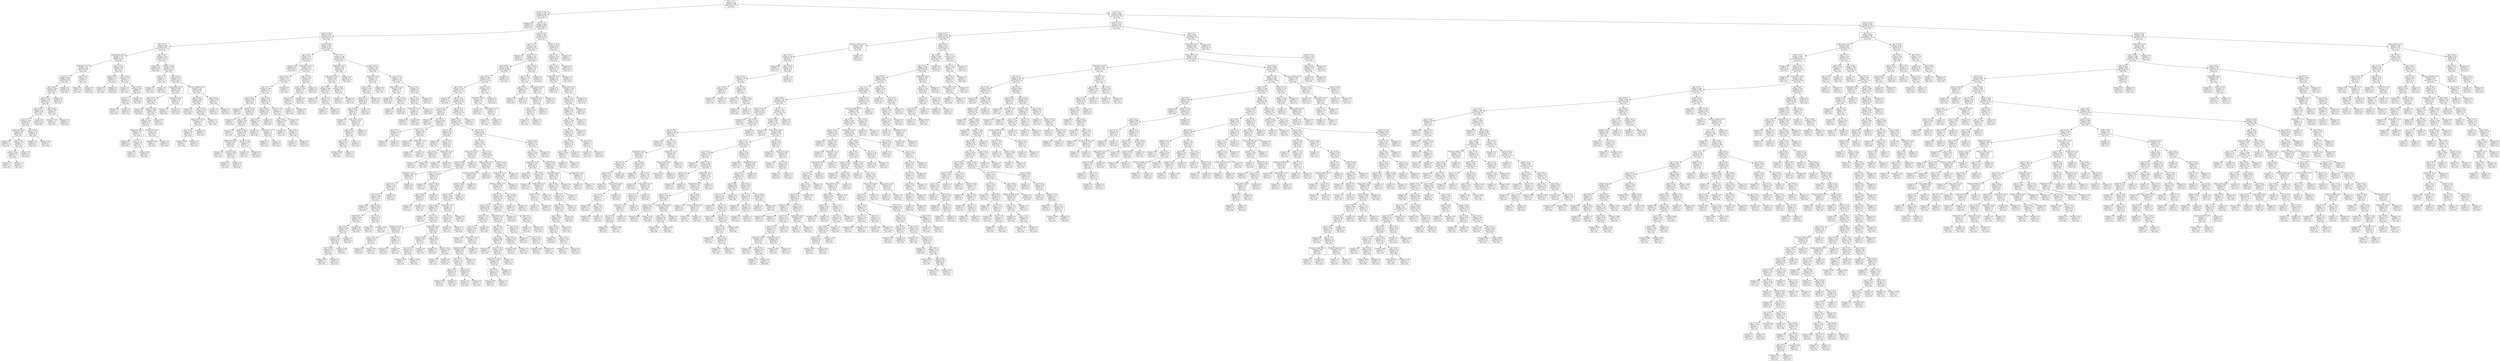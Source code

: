digraph Tree {
node [shape=box, fontname="helvetica"] ;
edge [fontname="helvetica"] ;
0 [label="flee <= 1.5\nentropy = 0.802\nsamples = 2930\nvalue = [2215, 715]\nclass = No"] ;
1 [label="armed <= 13.0\nentropy = 0.509\nsamples = 850\nvalue = [754, 96]\nclass = No"] ;
0 -> 1 [labeldistance=2.5, labelangle=45, headlabel="True"] ;
2 [label="entropy = 0.0\nsamples = 4\nvalue = [0, 4]\nclass = Yes"] ;
1 -> 2 ;
3 [label="race <= 2.5\nentropy = 0.496\nsamples = 846\nvalue = [754, 92]\nclass = No"] ;
1 -> 3 ;
4 [label="armed <= 40.0\nentropy = 0.412\nsamples = 459\nvalue = [421, 38]\nclass = No"] ;
3 -> 4 ;
5 [label="flee <= 0.5\nentropy = 0.288\nsamples = 298\nvalue = [283.0, 15.0]\nclass = No"] ;
4 -> 5 ;
6 [label="body_camera <= 0.5\nentropy = 0.387\nsamples = 119\nvalue = [110, 9]\nclass = No"] ;
5 -> 6 ;
7 [label="threat_level <= 1.5\nentropy = 0.31\nsamples = 108\nvalue = [102, 6]\nclass = No"] ;
6 -> 7 ;
8 [label="race <= 1.5\nentropy = 0.274\nsamples = 106\nvalue = [101, 5]\nclass = No"] ;
7 -> 8 ;
9 [label="age <= 40.5\nentropy = 0.396\nsamples = 64\nvalue = [59, 5]\nclass = No"] ;
8 -> 9 ;
10 [label="age <= 38.5\nentropy = 0.439\nsamples = 55\nvalue = [50, 5]\nclass = No"] ;
9 -> 10 ;
11 [label="age <= 29.5\nentropy = 0.337\nsamples = 48\nvalue = [45, 3]\nclass = No"] ;
10 -> 11 ;
12 [label="age <= 27.5\nentropy = 0.449\nsamples = 32\nvalue = [29, 3]\nclass = No"] ;
11 -> 12 ;
13 [label="threat_level <= 0.5\nentropy = 0.267\nsamples = 22\nvalue = [21, 1]\nclass = No"] ;
12 -> 13 ;
14 [label="entropy = 0.0\nsamples = 17\nvalue = [17, 0]\nclass = No"] ;
13 -> 14 ;
15 [label="age <= 20.0\nentropy = 0.722\nsamples = 5\nvalue = [4, 1]\nclass = No"] ;
13 -> 15 ;
16 [label="age <= 18.0\nentropy = 0.918\nsamples = 3\nvalue = [2, 1]\nclass = No"] ;
15 -> 16 ;
17 [label="entropy = 0.0\nsamples = 1\nvalue = [1, 0]\nclass = No"] ;
16 -> 17 ;
18 [label="entropy = 1.0\nsamples = 2\nvalue = [1, 1]\nclass = No"] ;
16 -> 18 ;
19 [label="entropy = 0.0\nsamples = 2\nvalue = [2, 0]\nclass = No"] ;
15 -> 19 ;
20 [label="age <= 28.5\nentropy = 0.722\nsamples = 10\nvalue = [8, 2]\nclass = No"] ;
12 -> 20 ;
21 [label="entropy = 0.65\nsamples = 6\nvalue = [5, 1]\nclass = No"] ;
20 -> 21 ;
22 [label="entropy = 0.811\nsamples = 4\nvalue = [3, 1]\nclass = No"] ;
20 -> 22 ;
23 [label="entropy = 0.0\nsamples = 16\nvalue = [16, 0]\nclass = No"] ;
11 -> 23 ;
24 [label="age <= 39.5\nentropy = 0.863\nsamples = 7\nvalue = [5, 2]\nclass = No"] ;
10 -> 24 ;
25 [label="entropy = 0.722\nsamples = 5\nvalue = [4, 1]\nclass = No"] ;
24 -> 25 ;
26 [label="entropy = 1.0\nsamples = 2\nvalue = [1, 1]\nclass = No"] ;
24 -> 26 ;
27 [label="entropy = 0.0\nsamples = 9\nvalue = [9, 0]\nclass = No"] ;
9 -> 27 ;
28 [label="entropy = 0.0\nsamples = 42\nvalue = [42, 0]\nclass = No"] ;
8 -> 28 ;
29 [label="age <= 35.0\nentropy = 1.0\nsamples = 2\nvalue = [1, 1]\nclass = No"] ;
7 -> 29 ;
30 [label="entropy = 0.0\nsamples = 1\nvalue = [1, 0]\nclass = No"] ;
29 -> 30 ;
31 [label="entropy = 0.0\nsamples = 1\nvalue = [0, 1]\nclass = Yes"] ;
29 -> 31 ;
32 [label="age <= 22.5\nentropy = 0.845\nsamples = 11\nvalue = [8, 3]\nclass = No"] ;
6 -> 32 ;
33 [label="age <= 20.0\nentropy = 1.0\nsamples = 4\nvalue = [2, 2]\nclass = No"] ;
32 -> 33 ;
34 [label="entropy = 0.0\nsamples = 2\nvalue = [2, 0]\nclass = No"] ;
33 -> 34 ;
35 [label="entropy = 0.0\nsamples = 2\nvalue = [0, 2]\nclass = Yes"] ;
33 -> 35 ;
36 [label="age <= 26.5\nentropy = 0.592\nsamples = 7\nvalue = [6, 1]\nclass = No"] ;
32 -> 36 ;
37 [label="entropy = 0.0\nsamples = 3\nvalue = [3, 0]\nclass = No"] ;
36 -> 37 ;
38 [label="age <= 28.5\nentropy = 0.811\nsamples = 4\nvalue = [3, 1]\nclass = No"] ;
36 -> 38 ;
39 [label="race <= 1.5\nentropy = 1.0\nsamples = 2\nvalue = [1, 1]\nclass = No"] ;
38 -> 39 ;
40 [label="entropy = 0.0\nsamples = 1\nvalue = [1, 0]\nclass = No"] ;
39 -> 40 ;
41 [label="entropy = 0.0\nsamples = 1\nvalue = [0, 1]\nclass = Yes"] ;
39 -> 41 ;
42 [label="entropy = 0.0\nsamples = 2\nvalue = [2, 0]\nclass = No"] ;
38 -> 42 ;
43 [label="age <= 24.5\nentropy = 0.212\nsamples = 179\nvalue = [173, 6]\nclass = No"] ;
5 -> 43 ;
44 [label="entropy = 0.0\nsamples = 64\nvalue = [64, 0]\nclass = No"] ;
43 -> 44 ;
45 [label="gender <= 0.5\nentropy = 0.296\nsamples = 115\nvalue = [109, 6]\nclass = No"] ;
43 -> 45 ;
46 [label="race <= 1.5\nentropy = 1.0\nsamples = 2\nvalue = [1, 1]\nclass = No"] ;
45 -> 46 ;
47 [label="entropy = 0.0\nsamples = 1\nvalue = [1, 0]\nclass = No"] ;
46 -> 47 ;
48 [label="entropy = 0.0\nsamples = 1\nvalue = [0, 1]\nclass = Yes"] ;
46 -> 48 ;
49 [label="age <= 28.5\nentropy = 0.261\nsamples = 113\nvalue = [108, 5]\nclass = No"] ;
45 -> 49 ;
50 [label="body_camera <= 0.5\nentropy = 0.48\nsamples = 29\nvalue = [26, 3]\nclass = No"] ;
49 -> 50 ;
51 [label="age <= 25.5\nentropy = 0.391\nsamples = 26\nvalue = [24, 2]\nclass = No"] ;
50 -> 51 ;
52 [label="entropy = 0.0\nsamples = 6\nvalue = [6, 0]\nclass = No"] ;
51 -> 52 ;
53 [label="armed <= 33.5\nentropy = 0.469\nsamples = 20\nvalue = [18, 2]\nclass = No"] ;
51 -> 53 ;
54 [label="age <= 27.5\nentropy = 0.485\nsamples = 19\nvalue = [17, 2]\nclass = No"] ;
53 -> 54 ;
55 [label="threat_level <= 0.5\nentropy = 0.391\nsamples = 13\nvalue = [12, 1]\nclass = No"] ;
54 -> 55 ;
56 [label="entropy = 0.0\nsamples = 9\nvalue = [9, 0]\nclass = No"] ;
55 -> 56 ;
57 [label="race <= 1.5\nentropy = 0.811\nsamples = 4\nvalue = [3, 1]\nclass = No"] ;
55 -> 57 ;
58 [label="entropy = 0.0\nsamples = 1\nvalue = [1, 0]\nclass = No"] ;
57 -> 58 ;
59 [label="entropy = 0.918\nsamples = 3\nvalue = [2, 1]\nclass = No"] ;
57 -> 59 ;
60 [label="threat_level <= 0.5\nentropy = 0.65\nsamples = 6\nvalue = [5, 1]\nclass = No"] ;
54 -> 60 ;
61 [label="entropy = 0.918\nsamples = 3\nvalue = [2, 1]\nclass = No"] ;
60 -> 61 ;
62 [label="entropy = 0.0\nsamples = 3\nvalue = [3, 0]\nclass = No"] ;
60 -> 62 ;
63 [label="entropy = 0.0\nsamples = 1\nvalue = [1, 0]\nclass = No"] ;
53 -> 63 ;
64 [label="threat_level <= 0.5\nentropy = 0.918\nsamples = 3\nvalue = [2, 1]\nclass = No"] ;
50 -> 64 ;
65 [label="entropy = 0.0\nsamples = 1\nvalue = [0, 1]\nclass = Yes"] ;
64 -> 65 ;
66 [label="entropy = 0.0\nsamples = 2\nvalue = [2, 0]\nclass = No"] ;
64 -> 66 ;
67 [label="manner_of_death <= 0.5\nentropy = 0.162\nsamples = 84\nvalue = [82, 2]\nclass = No"] ;
49 -> 67 ;
68 [label="age <= 34.5\nentropy = 0.096\nsamples = 81\nvalue = [80, 1]\nclass = No"] ;
67 -> 68 ;
69 [label="entropy = 0.0\nsamples = 44\nvalue = [44, 0]\nclass = No"] ;
68 -> 69 ;
70 [label="age <= 35.5\nentropy = 0.179\nsamples = 37\nvalue = [36, 1]\nclass = No"] ;
68 -> 70 ;
71 [label="body_camera <= 0.5\nentropy = 0.722\nsamples = 5\nvalue = [4, 1]\nclass = No"] ;
70 -> 71 ;
72 [label="race <= 1.5\nentropy = 0.811\nsamples = 4\nvalue = [3, 1]\nclass = No"] ;
71 -> 72 ;
73 [label="entropy = 0.918\nsamples = 3\nvalue = [2, 1]\nclass = No"] ;
72 -> 73 ;
74 [label="entropy = 0.0\nsamples = 1\nvalue = [1, 0]\nclass = No"] ;
72 -> 74 ;
75 [label="entropy = 0.0\nsamples = 1\nvalue = [1, 0]\nclass = No"] ;
71 -> 75 ;
76 [label="entropy = 0.0\nsamples = 32\nvalue = [32, 0]\nclass = No"] ;
70 -> 76 ;
77 [label="age <= 41.5\nentropy = 0.918\nsamples = 3\nvalue = [2, 1]\nclass = No"] ;
67 -> 77 ;
78 [label="entropy = 0.0\nsamples = 2\nvalue = [2, 0]\nclass = No"] ;
77 -> 78 ;
79 [label="entropy = 0.0\nsamples = 1\nvalue = [0, 1]\nclass = Yes"] ;
77 -> 79 ;
80 [label="armed <= 74.5\nentropy = 0.592\nsamples = 161\nvalue = [138, 23]\nclass = No"] ;
4 -> 80 ;
81 [label="age <= 21.0\nentropy = 0.86\nsamples = 53\nvalue = [38, 15]\nclass = No"] ;
80 -> 81 ;
82 [label="entropy = 0.0\nsamples = 10\nvalue = [10, 0]\nclass = No"] ;
81 -> 82 ;
83 [label="body_camera <= 0.5\nentropy = 0.933\nsamples = 43\nvalue = [28.0, 15.0]\nclass = No"] ;
81 -> 83 ;
84 [label="age <= 46.0\nentropy = 0.977\nsamples = 34\nvalue = [20, 14]\nclass = No"] ;
83 -> 84 ;
85 [label="race <= 1.5\nentropy = 0.938\nsamples = 31\nvalue = [20, 11]\nclass = No"] ;
84 -> 85 ;
86 [label="age <= 24.5\nentropy = 0.998\nsamples = 17\nvalue = [9, 8]\nclass = No"] ;
85 -> 86 ;
87 [label="entropy = 0.0\nsamples = 3\nvalue = [0, 3]\nclass = Yes"] ;
86 -> 87 ;
88 [label="gender <= 0.5\nentropy = 0.94\nsamples = 14\nvalue = [9, 5]\nclass = No"] ;
86 -> 88 ;
89 [label="entropy = 0.0\nsamples = 1\nvalue = [0, 1]\nclass = Yes"] ;
88 -> 89 ;
90 [label="age <= 28.5\nentropy = 0.89\nsamples = 13\nvalue = [9, 4]\nclass = No"] ;
88 -> 90 ;
91 [label="entropy = 0.0\nsamples = 2\nvalue = [2, 0]\nclass = No"] ;
90 -> 91 ;
92 [label="armed <= 53.5\nentropy = 0.946\nsamples = 11\nvalue = [7, 4]\nclass = No"] ;
90 -> 92 ;
93 [label="threat_level <= 0.5\nentropy = 0.811\nsamples = 8\nvalue = [6, 2]\nclass = No"] ;
92 -> 93 ;
94 [label="entropy = 0.0\nsamples = 5\nvalue = [5, 0]\nclass = No"] ;
93 -> 94 ;
95 [label="armed <= 42.0\nentropy = 0.918\nsamples = 3\nvalue = [1, 2]\nclass = Yes"] ;
93 -> 95 ;
96 [label="entropy = 0.0\nsamples = 2\nvalue = [0, 2]\nclass = Yes"] ;
95 -> 96 ;
97 [label="entropy = 0.0\nsamples = 1\nvalue = [1, 0]\nclass = No"] ;
95 -> 97 ;
98 [label="armed <= 70.5\nentropy = 0.918\nsamples = 3\nvalue = [1, 2]\nclass = Yes"] ;
92 -> 98 ;
99 [label="entropy = 0.0\nsamples = 2\nvalue = [0, 2]\nclass = Yes"] ;
98 -> 99 ;
100 [label="entropy = 0.0\nsamples = 1\nvalue = [1, 0]\nclass = No"] ;
98 -> 100 ;
101 [label="age <= 36.5\nentropy = 0.75\nsamples = 14\nvalue = [11, 3]\nclass = No"] ;
85 -> 101 ;
102 [label="age <= 26.5\nentropy = 0.469\nsamples = 10\nvalue = [9, 1]\nclass = No"] ;
101 -> 102 ;
103 [label="age <= 24.5\nentropy = 0.722\nsamples = 5\nvalue = [4, 1]\nclass = No"] ;
102 -> 103 ;
104 [label="entropy = 0.0\nsamples = 3\nvalue = [3, 0]\nclass = No"] ;
103 -> 104 ;
105 [label="threat_level <= 0.5\nentropy = 1.0\nsamples = 2\nvalue = [1, 1]\nclass = No"] ;
103 -> 105 ;
106 [label="entropy = 0.0\nsamples = 1\nvalue = [1, 0]\nclass = No"] ;
105 -> 106 ;
107 [label="entropy = 0.0\nsamples = 1\nvalue = [0, 1]\nclass = Yes"] ;
105 -> 107 ;
108 [label="entropy = 0.0\nsamples = 5\nvalue = [5, 0]\nclass = No"] ;
102 -> 108 ;
109 [label="armed <= 57.0\nentropy = 1.0\nsamples = 4\nvalue = [2, 2]\nclass = No"] ;
101 -> 109 ;
110 [label="age <= 42.0\nentropy = 0.918\nsamples = 3\nvalue = [2, 1]\nclass = No"] ;
109 -> 110 ;
111 [label="entropy = 0.0\nsamples = 1\nvalue = [1, 0]\nclass = No"] ;
110 -> 111 ;
112 [label="age <= 44.5\nentropy = 1.0\nsamples = 2\nvalue = [1, 1]\nclass = No"] ;
110 -> 112 ;
113 [label="entropy = 0.0\nsamples = 1\nvalue = [0, 1]\nclass = Yes"] ;
112 -> 113 ;
114 [label="entropy = 0.0\nsamples = 1\nvalue = [1, 0]\nclass = No"] ;
112 -> 114 ;
115 [label="entropy = 0.0\nsamples = 1\nvalue = [0, 1]\nclass = Yes"] ;
109 -> 115 ;
116 [label="entropy = 0.0\nsamples = 3\nvalue = [0, 3]\nclass = Yes"] ;
84 -> 116 ;
117 [label="age <= 30.0\nentropy = 0.503\nsamples = 9\nvalue = [8, 1]\nclass = No"] ;
83 -> 117 ;
118 [label="armed <= 49.5\nentropy = 0.918\nsamples = 3\nvalue = [2, 1]\nclass = No"] ;
117 -> 118 ;
119 [label="age <= 28.5\nentropy = 1.0\nsamples = 2\nvalue = [1, 1]\nclass = No"] ;
118 -> 119 ;
120 [label="entropy = 0.0\nsamples = 1\nvalue = [1, 0]\nclass = No"] ;
119 -> 120 ;
121 [label="entropy = 0.0\nsamples = 1\nvalue = [0, 1]\nclass = Yes"] ;
119 -> 121 ;
122 [label="entropy = 0.0\nsamples = 1\nvalue = [1, 0]\nclass = No"] ;
118 -> 122 ;
123 [label="entropy = 0.0\nsamples = 6\nvalue = [6, 0]\nclass = No"] ;
117 -> 123 ;
124 [label="flee <= 0.5\nentropy = 0.381\nsamples = 108\nvalue = [100, 8]\nclass = No"] ;
80 -> 124 ;
125 [label="threat_level <= 0.5\nentropy = 0.216\nsamples = 58\nvalue = [56, 2]\nclass = No"] ;
124 -> 125 ;
126 [label="body_camera <= 0.5\nentropy = 0.414\nsamples = 24\nvalue = [22, 2]\nclass = No"] ;
125 -> 126 ;
127 [label="age <= 30.5\nentropy = 0.286\nsamples = 20\nvalue = [19, 1]\nclass = No"] ;
126 -> 127 ;
128 [label="entropy = 0.0\nsamples = 15\nvalue = [15, 0]\nclass = No"] ;
127 -> 128 ;
129 [label="age <= 32.5\nentropy = 0.722\nsamples = 5\nvalue = [4, 1]\nclass = No"] ;
127 -> 129 ;
130 [label="entropy = 0.0\nsamples = 1\nvalue = [0, 1]\nclass = Yes"] ;
129 -> 130 ;
131 [label="entropy = 0.0\nsamples = 4\nvalue = [4, 0]\nclass = No"] ;
129 -> 131 ;
132 [label="age <= 26.0\nentropy = 0.811\nsamples = 4\nvalue = [3, 1]\nclass = No"] ;
126 -> 132 ;
133 [label="entropy = 0.0\nsamples = 1\nvalue = [0, 1]\nclass = Yes"] ;
132 -> 133 ;
134 [label="entropy = 0.0\nsamples = 3\nvalue = [3, 0]\nclass = No"] ;
132 -> 134 ;
135 [label="entropy = 0.0\nsamples = 34\nvalue = [34, 0]\nclass = No"] ;
125 -> 135 ;
136 [label="age <= 33.5\nentropy = 0.529\nsamples = 50\nvalue = [44, 6]\nclass = No"] ;
124 -> 136 ;
137 [label="threat_level <= 0.5\nentropy = 0.345\nsamples = 31\nvalue = [29, 2]\nclass = No"] ;
136 -> 137 ;
138 [label="armed <= 75.5\nentropy = 0.592\nsamples = 14\nvalue = [12, 2]\nclass = No"] ;
137 -> 138 ;
139 [label="age <= 27.5\nentropy = 0.722\nsamples = 10\nvalue = [8, 2]\nclass = No"] ;
138 -> 139 ;
140 [label="age <= 18.0\nentropy = 0.863\nsamples = 7\nvalue = [5, 2]\nclass = No"] ;
139 -> 140 ;
141 [label="entropy = 0.0\nsamples = 1\nvalue = [1, 0]\nclass = No"] ;
140 -> 141 ;
142 [label="body_camera <= 0.5\nentropy = 0.918\nsamples = 6\nvalue = [4, 2]\nclass = No"] ;
140 -> 142 ;
143 [label="age <= 23.5\nentropy = 0.971\nsamples = 5\nvalue = [3, 2]\nclass = No"] ;
142 -> 143 ;
144 [label="age <= 21.0\nentropy = 0.811\nsamples = 4\nvalue = [3, 1]\nclass = No"] ;
143 -> 144 ;
145 [label="entropy = 0.918\nsamples = 3\nvalue = [2, 1]\nclass = No"] ;
144 -> 145 ;
146 [label="entropy = 0.0\nsamples = 1\nvalue = [1, 0]\nclass = No"] ;
144 -> 146 ;
147 [label="entropy = 0.0\nsamples = 1\nvalue = [0, 1]\nclass = Yes"] ;
143 -> 147 ;
148 [label="entropy = 0.0\nsamples = 1\nvalue = [1, 0]\nclass = No"] ;
142 -> 148 ;
149 [label="entropy = 0.0\nsamples = 3\nvalue = [3, 0]\nclass = No"] ;
139 -> 149 ;
150 [label="entropy = 0.0\nsamples = 4\nvalue = [4, 0]\nclass = No"] ;
138 -> 150 ;
151 [label="entropy = 0.0\nsamples = 17\nvalue = [17, 0]\nclass = No"] ;
137 -> 151 ;
152 [label="race <= 1.5\nentropy = 0.742\nsamples = 19\nvalue = [15, 4]\nclass = No"] ;
136 -> 152 ;
153 [label="body_camera <= 0.5\nentropy = 0.391\nsamples = 13\nvalue = [12, 1]\nclass = No"] ;
152 -> 153 ;
154 [label="entropy = 0.0\nsamples = 10\nvalue = [10, 0]\nclass = No"] ;
153 -> 154 ;
155 [label="age <= 36.5\nentropy = 0.918\nsamples = 3\nvalue = [2, 1]\nclass = No"] ;
153 -> 155 ;
156 [label="entropy = 0.0\nsamples = 1\nvalue = [0, 1]\nclass = Yes"] ;
155 -> 156 ;
157 [label="entropy = 0.0\nsamples = 2\nvalue = [2, 0]\nclass = No"] ;
155 -> 157 ;
158 [label="age <= 41.5\nentropy = 1.0\nsamples = 6\nvalue = [3, 3]\nclass = No"] ;
152 -> 158 ;
159 [label="age <= 34.5\nentropy = 0.811\nsamples = 4\nvalue = [1, 3]\nclass = Yes"] ;
158 -> 159 ;
160 [label="threat_level <= 1.5\nentropy = 1.0\nsamples = 2\nvalue = [1, 1]\nclass = No"] ;
159 -> 160 ;
161 [label="entropy = 0.0\nsamples = 1\nvalue = [0, 1]\nclass = Yes"] ;
160 -> 161 ;
162 [label="entropy = 0.0\nsamples = 1\nvalue = [1, 0]\nclass = No"] ;
160 -> 162 ;
163 [label="entropy = 0.0\nsamples = 2\nvalue = [0, 2]\nclass = Yes"] ;
159 -> 163 ;
164 [label="entropy = 0.0\nsamples = 2\nvalue = [2, 0]\nclass = No"] ;
158 -> 164 ;
165 [label="armed <= 74.5\nentropy = 0.583\nsamples = 387\nvalue = [333, 54]\nclass = No"] ;
3 -> 165 ;
166 [label="age <= 17.5\nentropy = 0.637\nsamples = 304\nvalue = [255, 49]\nclass = No"] ;
165 -> 166 ;
167 [label="entropy = 0.0\nsamples = 3\nvalue = [0, 3]\nclass = Yes"] ;
166 -> 167 ;
168 [label="armed <= 73.5\nentropy = 0.617\nsamples = 301\nvalue = [255, 46]\nclass = No"] ;
166 -> 168 ;
169 [label="age <= 58.5\nentropy = 0.581\nsamples = 288\nvalue = [248, 40]\nclass = No"] ;
168 -> 169 ;
170 [label="age <= 55.5\nentropy = 0.598\nsamples = 275\nvalue = [235, 40]\nclass = No"] ;
169 -> 170 ;
171 [label="age <= 20.5\nentropy = 0.576\nsamples = 270\nvalue = [233, 37]\nclass = No"] ;
170 -> 171 ;
172 [label="entropy = 0.0\nsamples = 11\nvalue = [11, 0]\nclass = No"] ;
171 -> 172 ;
173 [label="age <= 22.5\nentropy = 0.592\nsamples = 259\nvalue = [222, 37]\nclass = No"] ;
171 -> 173 ;
174 [label="race <= 4.0\nentropy = 0.985\nsamples = 7\nvalue = [4, 3]\nclass = No"] ;
173 -> 174 ;
175 [label="entropy = 0.0\nsamples = 1\nvalue = [0, 1]\nclass = Yes"] ;
174 -> 175 ;
176 [label="flee <= 0.5\nentropy = 0.918\nsamples = 6\nvalue = [4, 2]\nclass = No"] ;
174 -> 176 ;
177 [label="age <= 21.5\nentropy = 1.0\nsamples = 2\nvalue = [1, 1]\nclass = No"] ;
176 -> 177 ;
178 [label="entropy = 0.0\nsamples = 1\nvalue = [0, 1]\nclass = Yes"] ;
177 -> 178 ;
179 [label="entropy = 0.0\nsamples = 1\nvalue = [1, 0]\nclass = No"] ;
177 -> 179 ;
180 [label="age <= 21.5\nentropy = 0.811\nsamples = 4\nvalue = [3, 1]\nclass = No"] ;
176 -> 180 ;
181 [label="entropy = 0.0\nsamples = 2\nvalue = [2, 0]\nclass = No"] ;
180 -> 181 ;
182 [label="threat_level <= 0.5\nentropy = 1.0\nsamples = 2\nvalue = [1, 1]\nclass = No"] ;
180 -> 182 ;
183 [label="entropy = 0.0\nsamples = 1\nvalue = [0, 1]\nclass = Yes"] ;
182 -> 183 ;
184 [label="entropy = 0.0\nsamples = 1\nvalue = [1, 0]\nclass = No"] ;
182 -> 184 ;
185 [label="age <= 50.5\nentropy = 0.571\nsamples = 252\nvalue = [218, 34]\nclass = No"] ;
173 -> 185 ;
186 [label="gender <= 0.5\nentropy = 0.587\nsamples = 241\nvalue = [207, 34]\nclass = No"] ;
185 -> 186 ;
187 [label="race <= 3.5\nentropy = 0.89\nsamples = 13\nvalue = [9, 4]\nclass = No"] ;
186 -> 187 ;
188 [label="entropy = 0.0\nsamples = 1\nvalue = [0, 1]\nclass = Yes"] ;
187 -> 188 ;
189 [label="age <= 43.0\nentropy = 0.811\nsamples = 12\nvalue = [9, 3]\nclass = No"] ;
187 -> 189 ;
190 [label="age <= 24.5\nentropy = 0.503\nsamples = 9\nvalue = [8, 1]\nclass = No"] ;
189 -> 190 ;
191 [label="entropy = 0.0\nsamples = 1\nvalue = [0, 1]\nclass = Yes"] ;
190 -> 191 ;
192 [label="entropy = 0.0\nsamples = 8\nvalue = [8, 0]\nclass = No"] ;
190 -> 192 ;
193 [label="threat_level <= 0.5\nentropy = 0.918\nsamples = 3\nvalue = [1, 2]\nclass = Yes"] ;
189 -> 193 ;
194 [label="entropy = 0.0\nsamples = 2\nvalue = [0, 2]\nclass = Yes"] ;
193 -> 194 ;
195 [label="entropy = 0.0\nsamples = 1\nvalue = [1, 0]\nclass = No"] ;
193 -> 195 ;
196 [label="age <= 37.5\nentropy = 0.562\nsamples = 228\nvalue = [198, 30]\nclass = No"] ;
186 -> 196 ;
197 [label="age <= 28.5\nentropy = 0.622\nsamples = 155\nvalue = [131, 24]\nclass = No"] ;
196 -> 197 ;
198 [label="body_camera <= 0.5\nentropy = 0.429\nsamples = 57\nvalue = [52, 5]\nclass = No"] ;
197 -> 198 ;
199 [label="armed <= 39.5\nentropy = 0.475\nsamples = 49\nvalue = [44, 5]\nclass = No"] ;
198 -> 199 ;
200 [label="threat_level <= 0.5\nentropy = 0.384\nsamples = 40\nvalue = [37, 3]\nclass = No"] ;
199 -> 200 ;
201 [label="age <= 27.5\nentropy = 0.422\nsamples = 35\nvalue = [32, 3]\nclass = No"] ;
200 -> 201 ;
202 [label="race <= 4.0\nentropy = 0.469\nsamples = 30\nvalue = [27, 3]\nclass = No"] ;
201 -> 202 ;
203 [label="entropy = 0.0\nsamples = 2\nvalue = [2, 0]\nclass = No"] ;
202 -> 203 ;
204 [label="age <= 26.5\nentropy = 0.491\nsamples = 28\nvalue = [25, 3]\nclass = No"] ;
202 -> 204 ;
205 [label="flee <= 0.5\nentropy = 0.426\nsamples = 23\nvalue = [21, 2]\nclass = No"] ;
204 -> 205 ;
206 [label="age <= 25.5\nentropy = 0.619\nsamples = 13\nvalue = [11, 2]\nclass = No"] ;
205 -> 206 ;
207 [label="age <= 24.5\nentropy = 0.722\nsamples = 10\nvalue = [8, 2]\nclass = No"] ;
206 -> 207 ;
208 [label="age <= 23.5\nentropy = 0.592\nsamples = 7\nvalue = [6, 1]\nclass = No"] ;
207 -> 208 ;
209 [label="entropy = 0.811\nsamples = 4\nvalue = [3, 1]\nclass = No"] ;
208 -> 209 ;
210 [label="entropy = 0.0\nsamples = 3\nvalue = [3, 0]\nclass = No"] ;
208 -> 210 ;
211 [label="entropy = 0.918\nsamples = 3\nvalue = [2, 1]\nclass = No"] ;
207 -> 211 ;
212 [label="entropy = 0.0\nsamples = 3\nvalue = [3, 0]\nclass = No"] ;
206 -> 212 ;
213 [label="entropy = 0.0\nsamples = 10\nvalue = [10, 0]\nclass = No"] ;
205 -> 213 ;
214 [label="flee <= 0.5\nentropy = 0.722\nsamples = 5\nvalue = [4, 1]\nclass = No"] ;
204 -> 214 ;
215 [label="entropy = 0.0\nsamples = 2\nvalue = [2, 0]\nclass = No"] ;
214 -> 215 ;
216 [label="entropy = 0.918\nsamples = 3\nvalue = [2, 1]\nclass = No"] ;
214 -> 216 ;
217 [label="entropy = 0.0\nsamples = 5\nvalue = [5, 0]\nclass = No"] ;
201 -> 217 ;
218 [label="entropy = 0.0\nsamples = 5\nvalue = [5, 0]\nclass = No"] ;
200 -> 218 ;
219 [label="age <= 25.5\nentropy = 0.764\nsamples = 9\nvalue = [7, 2]\nclass = No"] ;
199 -> 219 ;
220 [label="entropy = 0.0\nsamples = 3\nvalue = [3, 0]\nclass = No"] ;
219 -> 220 ;
221 [label="armed <= 44.0\nentropy = 0.918\nsamples = 6\nvalue = [4, 2]\nclass = No"] ;
219 -> 221 ;
222 [label="age <= 26.5\nentropy = 0.971\nsamples = 5\nvalue = [3, 2]\nclass = No"] ;
221 -> 222 ;
223 [label="entropy = 1.0\nsamples = 2\nvalue = [1, 1]\nclass = No"] ;
222 -> 223 ;
224 [label="entropy = 0.918\nsamples = 3\nvalue = [2, 1]\nclass = No"] ;
222 -> 224 ;
225 [label="entropy = 0.0\nsamples = 1\nvalue = [1, 0]\nclass = No"] ;
221 -> 225 ;
226 [label="entropy = 0.0\nsamples = 8\nvalue = [8, 0]\nclass = No"] ;
198 -> 226 ;
227 [label="age <= 31.5\nentropy = 0.71\nsamples = 98\nvalue = [79, 19]\nclass = No"] ;
197 -> 227 ;
228 [label="body_camera <= 0.5\nentropy = 0.837\nsamples = 30\nvalue = [22, 8]\nclass = No"] ;
227 -> 228 ;
229 [label="manner_of_death <= 0.5\nentropy = 0.863\nsamples = 28\nvalue = [20, 8]\nclass = No"] ;
228 -> 229 ;
230 [label="armed <= 44.5\nentropy = 0.877\nsamples = 27\nvalue = [19, 8]\nclass = No"] ;
229 -> 230 ;
231 [label="age <= 30.5\nentropy = 0.89\nsamples = 26\nvalue = [18, 8]\nclass = No"] ;
230 -> 231 ;
232 [label="race <= 4.0\nentropy = 0.845\nsamples = 22\nvalue = [16, 6]\nclass = No"] ;
231 -> 232 ;
233 [label="entropy = 0.0\nsamples = 1\nvalue = [1, 0]\nclass = No"] ;
232 -> 233 ;
234 [label="flee <= 0.5\nentropy = 0.863\nsamples = 21\nvalue = [15, 6]\nclass = No"] ;
232 -> 234 ;
235 [label="threat_level <= 0.5\nentropy = 0.722\nsamples = 10\nvalue = [8, 2]\nclass = No"] ;
234 -> 235 ;
236 [label="age <= 29.5\nentropy = 0.544\nsamples = 8\nvalue = [7, 1]\nclass = No"] ;
235 -> 236 ;
237 [label="entropy = 0.0\nsamples = 2\nvalue = [2, 0]\nclass = No"] ;
236 -> 237 ;
238 [label="entropy = 0.65\nsamples = 6\nvalue = [5, 1]\nclass = No"] ;
236 -> 238 ;
239 [label="age <= 29.5\nentropy = 1.0\nsamples = 2\nvalue = [1, 1]\nclass = No"] ;
235 -> 239 ;
240 [label="entropy = 0.0\nsamples = 1\nvalue = [0, 1]\nclass = Yes"] ;
239 -> 240 ;
241 [label="entropy = 0.0\nsamples = 1\nvalue = [1, 0]\nclass = No"] ;
239 -> 241 ;
242 [label="threat_level <= 0.5\nentropy = 0.946\nsamples = 11\nvalue = [7, 4]\nclass = No"] ;
234 -> 242 ;
243 [label="armed <= 35.5\nentropy = 0.985\nsamples = 7\nvalue = [4, 3]\nclass = No"] ;
242 -> 243 ;
244 [label="age <= 29.5\nentropy = 0.918\nsamples = 6\nvalue = [4, 2]\nclass = No"] ;
243 -> 244 ;
245 [label="entropy = 0.918\nsamples = 3\nvalue = [2, 1]\nclass = No"] ;
244 -> 245 ;
246 [label="entropy = 0.918\nsamples = 3\nvalue = [2, 1]\nclass = No"] ;
244 -> 246 ;
247 [label="entropy = 0.0\nsamples = 1\nvalue = [0, 1]\nclass = Yes"] ;
243 -> 247 ;
248 [label="age <= 29.5\nentropy = 0.811\nsamples = 4\nvalue = [3, 1]\nclass = No"] ;
242 -> 248 ;
249 [label="entropy = 0.0\nsamples = 1\nvalue = [1, 0]\nclass = No"] ;
248 -> 249 ;
250 [label="armed <= 35.5\nentropy = 0.918\nsamples = 3\nvalue = [2, 1]\nclass = No"] ;
248 -> 250 ;
251 [label="entropy = 1.0\nsamples = 2\nvalue = [1, 1]\nclass = No"] ;
250 -> 251 ;
252 [label="entropy = 0.0\nsamples = 1\nvalue = [1, 0]\nclass = No"] ;
250 -> 252 ;
253 [label="threat_level <= 0.5\nentropy = 1.0\nsamples = 4\nvalue = [2, 2]\nclass = No"] ;
231 -> 253 ;
254 [label="flee <= 0.5\nentropy = 0.918\nsamples = 3\nvalue = [1, 2]\nclass = Yes"] ;
253 -> 254 ;
255 [label="entropy = 0.0\nsamples = 1\nvalue = [0, 1]\nclass = Yes"] ;
254 -> 255 ;
256 [label="entropy = 1.0\nsamples = 2\nvalue = [1, 1]\nclass = No"] ;
254 -> 256 ;
257 [label="entropy = 0.0\nsamples = 1\nvalue = [1, 0]\nclass = No"] ;
253 -> 257 ;
258 [label="entropy = 0.0\nsamples = 1\nvalue = [1, 0]\nclass = No"] ;
230 -> 258 ;
259 [label="entropy = 0.0\nsamples = 1\nvalue = [1, 0]\nclass = No"] ;
229 -> 259 ;
260 [label="entropy = 0.0\nsamples = 2\nvalue = [2, 0]\nclass = No"] ;
228 -> 260 ;
261 [label="armed <= 52.5\nentropy = 0.639\nsamples = 68\nvalue = [57, 11]\nclass = No"] ;
227 -> 261 ;
262 [label="threat_level <= 1.5\nentropy = 0.65\nsamples = 66\nvalue = [55, 11]\nclass = No"] ;
261 -> 262 ;
263 [label="manner_of_death <= 0.5\nentropy = 0.662\nsamples = 64\nvalue = [53, 11]\nclass = No"] ;
262 -> 263 ;
264 [label="age <= 35.5\nentropy = 0.644\nsamples = 61\nvalue = [51, 10]\nclass = No"] ;
263 -> 264 ;
265 [label="age <= 33.5\nentropy = 0.696\nsamples = 48\nvalue = [39, 9]\nclass = No"] ;
264 -> 265 ;
266 [label="armed <= 35.5\nentropy = 0.575\nsamples = 22\nvalue = [19, 3]\nclass = No"] ;
265 -> 266 ;
267 [label="race <= 4.5\nentropy = 0.696\nsamples = 16\nvalue = [13, 3]\nclass = No"] ;
266 -> 267 ;
268 [label="entropy = 0.0\nsamples = 3\nvalue = [3, 0]\nclass = No"] ;
267 -> 268 ;
269 [label="body_camera <= 0.5\nentropy = 0.779\nsamples = 13\nvalue = [10, 3]\nclass = No"] ;
267 -> 269 ;
270 [label="threat_level <= 0.5\nentropy = 0.811\nsamples = 12\nvalue = [9, 3]\nclass = No"] ;
269 -> 270 ;
271 [label="flee <= 0.5\nentropy = 0.722\nsamples = 10\nvalue = [8, 2]\nclass = No"] ;
270 -> 271 ;
272 [label="age <= 32.5\nentropy = 0.65\nsamples = 6\nvalue = [5, 1]\nclass = No"] ;
271 -> 272 ;
273 [label="entropy = 0.918\nsamples = 3\nvalue = [2, 1]\nclass = No"] ;
272 -> 273 ;
274 [label="entropy = 0.0\nsamples = 3\nvalue = [3, 0]\nclass = No"] ;
272 -> 274 ;
275 [label="age <= 32.5\nentropy = 0.811\nsamples = 4\nvalue = [3, 1]\nclass = No"] ;
271 -> 275 ;
276 [label="entropy = 0.0\nsamples = 2\nvalue = [2, 0]\nclass = No"] ;
275 -> 276 ;
277 [label="entropy = 1.0\nsamples = 2\nvalue = [1, 1]\nclass = No"] ;
275 -> 277 ;
278 [label="entropy = 1.0\nsamples = 2\nvalue = [1, 1]\nclass = No"] ;
270 -> 278 ;
279 [label="entropy = 0.0\nsamples = 1\nvalue = [1, 0]\nclass = No"] ;
269 -> 279 ;
280 [label="entropy = 0.0\nsamples = 6\nvalue = [6, 0]\nclass = No"] ;
266 -> 280 ;
281 [label="threat_level <= 0.5\nentropy = 0.779\nsamples = 26\nvalue = [20, 6]\nclass = No"] ;
265 -> 281 ;
282 [label="age <= 34.5\nentropy = 0.702\nsamples = 21\nvalue = [17, 4]\nclass = No"] ;
281 -> 282 ;
283 [label="race <= 4.0\nentropy = 0.881\nsamples = 10\nvalue = [7, 3]\nclass = No"] ;
282 -> 283 ;
284 [label="entropy = 0.0\nsamples = 1\nvalue = [1, 0]\nclass = No"] ;
283 -> 284 ;
285 [label="armed <= 35.5\nentropy = 0.918\nsamples = 9\nvalue = [6, 3]\nclass = No"] ;
283 -> 285 ;
286 [label="body_camera <= 0.5\nentropy = 0.954\nsamples = 8\nvalue = [5, 3]\nclass = No"] ;
285 -> 286 ;
287 [label="flee <= 0.5\nentropy = 0.918\nsamples = 6\nvalue = [4, 2]\nclass = No"] ;
286 -> 287 ;
288 [label="entropy = 0.971\nsamples = 5\nvalue = [3, 2]\nclass = No"] ;
287 -> 288 ;
289 [label="entropy = 0.0\nsamples = 1\nvalue = [1, 0]\nclass = No"] ;
287 -> 289 ;
290 [label="entropy = 1.0\nsamples = 2\nvalue = [1, 1]\nclass = No"] ;
286 -> 290 ;
291 [label="entropy = 0.0\nsamples = 1\nvalue = [1, 0]\nclass = No"] ;
285 -> 291 ;
292 [label="flee <= 0.5\nentropy = 0.439\nsamples = 11\nvalue = [10, 1]\nclass = No"] ;
282 -> 292 ;
293 [label="entropy = 0.544\nsamples = 8\nvalue = [7, 1]\nclass = No"] ;
292 -> 293 ;
294 [label="entropy = 0.0\nsamples = 3\nvalue = [3, 0]\nclass = No"] ;
292 -> 294 ;
295 [label="race <= 4.0\nentropy = 0.971\nsamples = 5\nvalue = [3, 2]\nclass = No"] ;
281 -> 295 ;
296 [label="entropy = 0.0\nsamples = 1\nvalue = [0, 1]\nclass = Yes"] ;
295 -> 296 ;
297 [label="age <= 34.5\nentropy = 0.811\nsamples = 4\nvalue = [3, 1]\nclass = No"] ;
295 -> 297 ;
298 [label="entropy = 0.918\nsamples = 3\nvalue = [2, 1]\nclass = No"] ;
297 -> 298 ;
299 [label="entropy = 0.0\nsamples = 1\nvalue = [1, 0]\nclass = No"] ;
297 -> 299 ;
300 [label="age <= 36.5\nentropy = 0.391\nsamples = 13\nvalue = [12, 1]\nclass = No"] ;
264 -> 300 ;
301 [label="entropy = 0.0\nsamples = 7\nvalue = [7, 0]\nclass = No"] ;
300 -> 301 ;
302 [label="flee <= 0.5\nentropy = 0.65\nsamples = 6\nvalue = [5, 1]\nclass = No"] ;
300 -> 302 ;
303 [label="entropy = 1.0\nsamples = 2\nvalue = [1, 1]\nclass = No"] ;
302 -> 303 ;
304 [label="entropy = 0.0\nsamples = 4\nvalue = [4, 0]\nclass = No"] ;
302 -> 304 ;
305 [label="age <= 35.0\nentropy = 0.918\nsamples = 3\nvalue = [2, 1]\nclass = No"] ;
263 -> 305 ;
306 [label="entropy = 0.0\nsamples = 2\nvalue = [2, 0]\nclass = No"] ;
305 -> 306 ;
307 [label="entropy = 0.0\nsamples = 1\nvalue = [0, 1]\nclass = Yes"] ;
305 -> 307 ;
308 [label="entropy = 0.0\nsamples = 2\nvalue = [2, 0]\nclass = No"] ;
262 -> 308 ;
309 [label="entropy = 0.0\nsamples = 2\nvalue = [2, 0]\nclass = No"] ;
261 -> 309 ;
310 [label="armed <= 45.5\nentropy = 0.41\nsamples = 73\nvalue = [67, 6]\nclass = No"] ;
196 -> 310 ;
311 [label="age <= 43.5\nentropy = 0.364\nsamples = 72\nvalue = [67, 5]\nclass = No"] ;
310 -> 311 ;
312 [label="threat_level <= 0.5\nentropy = 0.165\nsamples = 41\nvalue = [40, 1]\nclass = No"] ;
311 -> 312 ;
313 [label="entropy = 0.0\nsamples = 34\nvalue = [34, 0]\nclass = No"] ;
312 -> 313 ;
314 [label="age <= 39.5\nentropy = 0.592\nsamples = 7\nvalue = [6, 1]\nclass = No"] ;
312 -> 314 ;
315 [label="entropy = 0.0\nsamples = 3\nvalue = [3, 0]\nclass = No"] ;
314 -> 315 ;
316 [label="threat_level <= 1.5\nentropy = 0.811\nsamples = 4\nvalue = [3, 1]\nclass = No"] ;
314 -> 316 ;
317 [label="armed <= 35.5\nentropy = 1.0\nsamples = 2\nvalue = [1, 1]\nclass = No"] ;
316 -> 317 ;
318 [label="entropy = 0.0\nsamples = 1\nvalue = [0, 1]\nclass = Yes"] ;
317 -> 318 ;
319 [label="entropy = 0.0\nsamples = 1\nvalue = [1, 0]\nclass = No"] ;
317 -> 319 ;
320 [label="entropy = 0.0\nsamples = 2\nvalue = [2, 0]\nclass = No"] ;
316 -> 320 ;
321 [label="armed <= 39.5\nentropy = 0.555\nsamples = 31\nvalue = [27, 4]\nclass = No"] ;
311 -> 321 ;
322 [label="threat_level <= 0.5\nentropy = 0.491\nsamples = 28\nvalue = [25, 3]\nclass = No"] ;
321 -> 322 ;
323 [label="age <= 48.5\nentropy = 0.559\nsamples = 23\nvalue = [20, 3]\nclass = No"] ;
322 -> 323 ;
324 [label="flee <= 0.5\nentropy = 0.454\nsamples = 21\nvalue = [19, 2]\nclass = No"] ;
323 -> 324 ;
325 [label="age <= 47.5\nentropy = 0.567\nsamples = 15\nvalue = [13, 2]\nclass = No"] ;
324 -> 325 ;
326 [label="age <= 46.5\nentropy = 0.684\nsamples = 11\nvalue = [9, 2]\nclass = No"] ;
325 -> 326 ;
327 [label="age <= 44.5\nentropy = 0.469\nsamples = 10\nvalue = [9, 1]\nclass = No"] ;
326 -> 327 ;
328 [label="entropy = 0.0\nsamples = 3\nvalue = [3, 0]\nclass = No"] ;
327 -> 328 ;
329 [label="age <= 45.5\nentropy = 0.592\nsamples = 7\nvalue = [6, 1]\nclass = No"] ;
327 -> 329 ;
330 [label="entropy = 0.722\nsamples = 5\nvalue = [4, 1]\nclass = No"] ;
329 -> 330 ;
331 [label="entropy = 0.0\nsamples = 2\nvalue = [2, 0]\nclass = No"] ;
329 -> 331 ;
332 [label="entropy = 0.0\nsamples = 1\nvalue = [0, 1]\nclass = Yes"] ;
326 -> 332 ;
333 [label="entropy = 0.0\nsamples = 4\nvalue = [4, 0]\nclass = No"] ;
325 -> 333 ;
334 [label="entropy = 0.0\nsamples = 6\nvalue = [6, 0]\nclass = No"] ;
324 -> 334 ;
335 [label="entropy = 1.0\nsamples = 2\nvalue = [1, 1]\nclass = No"] ;
323 -> 335 ;
336 [label="entropy = 0.0\nsamples = 5\nvalue = [5, 0]\nclass = No"] ;
322 -> 336 ;
337 [label="threat_level <= 0.5\nentropy = 0.918\nsamples = 3\nvalue = [2, 1]\nclass = No"] ;
321 -> 337 ;
338 [label="entropy = 0.0\nsamples = 1\nvalue = [1, 0]\nclass = No"] ;
337 -> 338 ;
339 [label="entropy = 1.0\nsamples = 2\nvalue = [1, 1]\nclass = No"] ;
337 -> 339 ;
340 [label="entropy = 0.0\nsamples = 1\nvalue = [0, 1]\nclass = Yes"] ;
310 -> 340 ;
341 [label="entropy = 0.0\nsamples = 11\nvalue = [11, 0]\nclass = No"] ;
185 -> 341 ;
342 [label="armed <= 35.5\nentropy = 0.971\nsamples = 5\nvalue = [2, 3]\nclass = Yes"] ;
170 -> 342 ;
343 [label="threat_level <= 0.5\nentropy = 0.811\nsamples = 4\nvalue = [1, 3]\nclass = Yes"] ;
342 -> 343 ;
344 [label="entropy = 0.0\nsamples = 2\nvalue = [0, 2]\nclass = Yes"] ;
343 -> 344 ;
345 [label="body_camera <= 0.5\nentropy = 1.0\nsamples = 2\nvalue = [1, 1]\nclass = No"] ;
343 -> 345 ;
346 [label="entropy = 0.0\nsamples = 1\nvalue = [1, 0]\nclass = No"] ;
345 -> 346 ;
347 [label="entropy = 0.0\nsamples = 1\nvalue = [0, 1]\nclass = Yes"] ;
345 -> 347 ;
348 [label="entropy = 0.0\nsamples = 1\nvalue = [1, 0]\nclass = No"] ;
342 -> 348 ;
349 [label="entropy = 0.0\nsamples = 13\nvalue = [13, 0]\nclass = No"] ;
169 -> 349 ;
350 [label="age <= 47.5\nentropy = 0.996\nsamples = 13\nvalue = [7, 6]\nclass = No"] ;
168 -> 350 ;
351 [label="age <= 31.5\nentropy = 0.994\nsamples = 11\nvalue = [5, 6]\nclass = Yes"] ;
350 -> 351 ;
352 [label="age <= 22.0\nentropy = 0.722\nsamples = 5\nvalue = [4, 1]\nclass = No"] ;
351 -> 352 ;
353 [label="entropy = 0.0\nsamples = 1\nvalue = [0, 1]\nclass = Yes"] ;
352 -> 353 ;
354 [label="entropy = 0.0\nsamples = 4\nvalue = [4, 0]\nclass = No"] ;
352 -> 354 ;
355 [label="body_camera <= 0.5\nentropy = 0.65\nsamples = 6\nvalue = [1, 5]\nclass = Yes"] ;
351 -> 355 ;
356 [label="threat_level <= 0.5\nentropy = 0.811\nsamples = 4\nvalue = [1, 3]\nclass = Yes"] ;
355 -> 356 ;
357 [label="flee <= 0.5\nentropy = 0.918\nsamples = 3\nvalue = [1, 2]\nclass = Yes"] ;
356 -> 357 ;
358 [label="entropy = 0.0\nsamples = 1\nvalue = [0, 1]\nclass = Yes"] ;
357 -> 358 ;
359 [label="entropy = 1.0\nsamples = 2\nvalue = [1, 1]\nclass = No"] ;
357 -> 359 ;
360 [label="entropy = 0.0\nsamples = 1\nvalue = [0, 1]\nclass = Yes"] ;
356 -> 360 ;
361 [label="entropy = 0.0\nsamples = 2\nvalue = [0, 2]\nclass = Yes"] ;
355 -> 361 ;
362 [label="entropy = 0.0\nsamples = 2\nvalue = [2, 0]\nclass = No"] ;
350 -> 362 ;
363 [label="armed <= 79.0\nentropy = 0.328\nsamples = 83\nvalue = [78, 5]\nclass = No"] ;
165 -> 363 ;
364 [label="age <= 37.5\nentropy = 0.281\nsamples = 82\nvalue = [78, 4]\nclass = No"] ;
363 -> 364 ;
365 [label="age <= 36.5\nentropy = 0.376\nsamples = 55\nvalue = [51, 4]\nclass = No"] ;
364 -> 365 ;
366 [label="threat_level <= 0.5\nentropy = 0.31\nsamples = 54\nvalue = [51, 3]\nclass = No"] ;
365 -> 366 ;
367 [label="entropy = 0.0\nsamples = 17\nvalue = [17, 0]\nclass = No"] ;
366 -> 367 ;
368 [label="threat_level <= 1.5\nentropy = 0.406\nsamples = 37\nvalue = [34, 3]\nclass = No"] ;
366 -> 368 ;
369 [label="age <= 33.5\nentropy = 0.529\nsamples = 25\nvalue = [22, 3]\nclass = No"] ;
368 -> 369 ;
370 [label="age <= 32.0\nentropy = 0.61\nsamples = 20\nvalue = [17, 3]\nclass = No"] ;
369 -> 370 ;
371 [label="age <= 25.5\nentropy = 0.485\nsamples = 19\nvalue = [17, 2]\nclass = No"] ;
370 -> 371 ;
372 [label="flee <= 0.5\nentropy = 0.65\nsamples = 12\nvalue = [10, 2]\nclass = No"] ;
371 -> 372 ;
373 [label="age <= 20.5\nentropy = 0.469\nsamples = 10\nvalue = [9, 1]\nclass = No"] ;
372 -> 373 ;
374 [label="age <= 18.0\nentropy = 0.918\nsamples = 3\nvalue = [2, 1]\nclass = No"] ;
373 -> 374 ;
375 [label="entropy = 0.0\nsamples = 2\nvalue = [2, 0]\nclass = No"] ;
374 -> 375 ;
376 [label="entropy = 0.0\nsamples = 1\nvalue = [0, 1]\nclass = Yes"] ;
374 -> 376 ;
377 [label="entropy = 0.0\nsamples = 7\nvalue = [7, 0]\nclass = No"] ;
373 -> 377 ;
378 [label="race <= 4.0\nentropy = 1.0\nsamples = 2\nvalue = [1, 1]\nclass = No"] ;
372 -> 378 ;
379 [label="entropy = 0.0\nsamples = 1\nvalue = [1, 0]\nclass = No"] ;
378 -> 379 ;
380 [label="entropy = 0.0\nsamples = 1\nvalue = [0, 1]\nclass = Yes"] ;
378 -> 380 ;
381 [label="entropy = 0.0\nsamples = 7\nvalue = [7, 0]\nclass = No"] ;
371 -> 381 ;
382 [label="entropy = 0.0\nsamples = 1\nvalue = [0, 1]\nclass = Yes"] ;
370 -> 382 ;
383 [label="entropy = 0.0\nsamples = 5\nvalue = [5, 0]\nclass = No"] ;
369 -> 383 ;
384 [label="entropy = 0.0\nsamples = 12\nvalue = [12, 0]\nclass = No"] ;
368 -> 384 ;
385 [label="entropy = 0.0\nsamples = 1\nvalue = [0, 1]\nclass = Yes"] ;
365 -> 385 ;
386 [label="entropy = 0.0\nsamples = 27\nvalue = [27, 0]\nclass = No"] ;
364 -> 386 ;
387 [label="entropy = 0.0\nsamples = 1\nvalue = [0, 1]\nclass = Yes"] ;
363 -> 387 ;
388 [label="race <= 3.5\nentropy = 0.878\nsamples = 2080\nvalue = [1461, 619]\nclass = No"] ;
0 -> 388 [labeldistance=2.5, labelangle=-45, headlabel="False"] ;
389 [label="armed <= 33.5\nentropy = 0.767\nsamples = 947\nvalue = [735, 212]\nclass = No"] ;
388 -> 389 ;
390 [label="armed <= 7.5\nentropy = 0.639\nsamples = 543\nvalue = [455, 88]\nclass = No"] ;
389 -> 390 ;
391 [label="manner_of_death <= 0.5\nentropy = 0.989\nsamples = 16\nvalue = [9, 7]\nclass = No"] ;
390 -> 391 ;
392 [label="age <= 27.5\nentropy = 0.996\nsamples = 13\nvalue = [6, 7]\nclass = Yes"] ;
391 -> 392 ;
393 [label="entropy = 0.0\nsamples = 2\nvalue = [0, 2]\nclass = Yes"] ;
392 -> 393 ;
394 [label="age <= 46.5\nentropy = 0.994\nsamples = 11\nvalue = [6, 5]\nclass = No"] ;
392 -> 394 ;
395 [label="age <= 33.5\nentropy = 0.918\nsamples = 9\nvalue = [6, 3]\nclass = No"] ;
394 -> 395 ;
396 [label="age <= 28.5\nentropy = 0.918\nsamples = 3\nvalue = [1, 2]\nclass = Yes"] ;
395 -> 396 ;
397 [label="entropy = 0.0\nsamples = 1\nvalue = [1, 0]\nclass = No"] ;
396 -> 397 ;
398 [label="entropy = 0.0\nsamples = 2\nvalue = [0, 2]\nclass = Yes"] ;
396 -> 398 ;
399 [label="age <= 39.0\nentropy = 0.65\nsamples = 6\nvalue = [5, 1]\nclass = No"] ;
395 -> 399 ;
400 [label="entropy = 0.0\nsamples = 3\nvalue = [3, 0]\nclass = No"] ;
399 -> 400 ;
401 [label="gender <= 0.5\nentropy = 0.918\nsamples = 3\nvalue = [2, 1]\nclass = No"] ;
399 -> 401 ;
402 [label="entropy = 0.0\nsamples = 2\nvalue = [2, 0]\nclass = No"] ;
401 -> 402 ;
403 [label="entropy = 0.0\nsamples = 1\nvalue = [0, 1]\nclass = Yes"] ;
401 -> 403 ;
404 [label="entropy = 0.0\nsamples = 2\nvalue = [0, 2]\nclass = Yes"] ;
394 -> 404 ;
405 [label="entropy = 0.0\nsamples = 3\nvalue = [3, 0]\nclass = No"] ;
391 -> 405 ;
406 [label="age <= 63.5\nentropy = 0.619\nsamples = 527\nvalue = [446, 81]\nclass = No"] ;
390 -> 406 ;
407 [label="age <= 56.0\nentropy = 0.606\nsamples = 518\nvalue = [441, 77]\nclass = No"] ;
406 -> 407 ;
408 [label="age <= 52.5\nentropy = 0.616\nsamples = 505\nvalue = [428, 77]\nclass = No"] ;
407 -> 408 ;
409 [label="age <= 46.5\nentropy = 0.601\nsamples = 492\nvalue = [420, 72]\nclass = No"] ;
408 -> 409 ;
410 [label="race <= 1.5\nentropy = 0.621\nsamples = 460\nvalue = [389, 71]\nclass = No"] ;
409 -> 410 ;
411 [label="age <= 28.5\nentropy = 0.544\nsamples = 272\nvalue = [238, 34]\nclass = No"] ;
410 -> 411 ;
412 [label="armed <= 27.0\nentropy = 0.349\nsamples = 122\nvalue = [114, 8]\nclass = No"] ;
411 -> 412 ;
413 [label="entropy = 0.0\nsamples = 1\nvalue = [0, 1]\nclass = Yes"] ;
412 -> 413 ;
414 [label="age <= 26.5\nentropy = 0.319\nsamples = 121\nvalue = [114, 7]\nclass = No"] ;
412 -> 414 ;
415 [label="age <= 18.5\nentropy = 0.369\nsamples = 99\nvalue = [92, 7]\nclass = No"] ;
414 -> 415 ;
416 [label="entropy = 0.0\nsamples = 20\nvalue = [20, 0]\nclass = No"] ;
415 -> 416 ;
417 [label="age <= 25.5\nentropy = 0.432\nsamples = 79\nvalue = [72, 7]\nclass = No"] ;
415 -> 417 ;
418 [label="threat_level <= 0.5\nentropy = 0.367\nsamples = 71\nvalue = [66, 5]\nclass = No"] ;
417 -> 418 ;
419 [label="age <= 21.5\nentropy = 0.225\nsamples = 55\nvalue = [53, 2]\nclass = No"] ;
418 -> 419 ;
420 [label="age <= 19.5\nentropy = 0.567\nsamples = 15\nvalue = [13, 2]\nclass = No"] ;
419 -> 420 ;
421 [label="entropy = 0.0\nsamples = 4\nvalue = [4, 0]\nclass = No"] ;
420 -> 421 ;
422 [label="body_camera <= 0.5\nentropy = 0.684\nsamples = 11\nvalue = [9, 2]\nclass = No"] ;
420 -> 422 ;
423 [label="race <= 0.5\nentropy = 0.764\nsamples = 9\nvalue = [7, 2]\nclass = No"] ;
422 -> 423 ;
424 [label="entropy = 0.0\nsamples = 1\nvalue = [1, 0]\nclass = No"] ;
423 -> 424 ;
425 [label="age <= 20.5\nentropy = 0.811\nsamples = 8\nvalue = [6, 2]\nclass = No"] ;
423 -> 425 ;
426 [label="entropy = 0.65\nsamples = 6\nvalue = [5, 1]\nclass = No"] ;
425 -> 426 ;
427 [label="entropy = 1.0\nsamples = 2\nvalue = [1, 1]\nclass = No"] ;
425 -> 427 ;
428 [label="entropy = 0.0\nsamples = 2\nvalue = [2, 0]\nclass = No"] ;
422 -> 428 ;
429 [label="entropy = 0.0\nsamples = 40\nvalue = [40, 0]\nclass = No"] ;
419 -> 429 ;
430 [label="age <= 20.0\nentropy = 0.696\nsamples = 16\nvalue = [13, 3]\nclass = No"] ;
418 -> 430 ;
431 [label="entropy = 0.0\nsamples = 1\nvalue = [0, 1]\nclass = Yes"] ;
430 -> 431 ;
432 [label="age <= 22.5\nentropy = 0.567\nsamples = 15\nvalue = [13, 2]\nclass = No"] ;
430 -> 432 ;
433 [label="entropy = 0.0\nsamples = 5\nvalue = [5, 0]\nclass = No"] ;
432 -> 433 ;
434 [label="body_camera <= 0.5\nentropy = 0.722\nsamples = 10\nvalue = [8, 2]\nclass = No"] ;
432 -> 434 ;
435 [label="flee <= 2.5\nentropy = 0.918\nsamples = 6\nvalue = [4, 2]\nclass = No"] ;
434 -> 435 ;
436 [label="threat_level <= 1.5\nentropy = 0.971\nsamples = 5\nvalue = [3, 2]\nclass = No"] ;
435 -> 436 ;
437 [label="age <= 24.0\nentropy = 1.0\nsamples = 4\nvalue = [2, 2]\nclass = No"] ;
436 -> 437 ;
438 [label="entropy = 0.0\nsamples = 1\nvalue = [0, 1]\nclass = Yes"] ;
437 -> 438 ;
439 [label="entropy = 0.918\nsamples = 3\nvalue = [2, 1]\nclass = No"] ;
437 -> 439 ;
440 [label="entropy = 0.0\nsamples = 1\nvalue = [1, 0]\nclass = No"] ;
436 -> 440 ;
441 [label="entropy = 0.0\nsamples = 1\nvalue = [1, 0]\nclass = No"] ;
435 -> 441 ;
442 [label="entropy = 0.0\nsamples = 4\nvalue = [4, 0]\nclass = No"] ;
434 -> 442 ;
443 [label="threat_level <= 0.5\nentropy = 0.811\nsamples = 8\nvalue = [6, 2]\nclass = No"] ;
417 -> 443 ;
444 [label="body_camera <= 0.5\nentropy = 0.918\nsamples = 6\nvalue = [4, 2]\nclass = No"] ;
443 -> 444 ;
445 [label="entropy = 0.811\nsamples = 4\nvalue = [3, 1]\nclass = No"] ;
444 -> 445 ;
446 [label="entropy = 1.0\nsamples = 2\nvalue = [1, 1]\nclass = No"] ;
444 -> 446 ;
447 [label="entropy = 0.0\nsamples = 2\nvalue = [2, 0]\nclass = No"] ;
443 -> 447 ;
448 [label="entropy = 0.0\nsamples = 22\nvalue = [22, 0]\nclass = No"] ;
414 -> 448 ;
449 [label="flee <= 2.5\nentropy = 0.665\nsamples = 150\nvalue = [124, 26]\nclass = No"] ;
411 -> 449 ;
450 [label="armed <= 28.0\nentropy = 0.69\nsamples = 141\nvalue = [115, 26]\nclass = No"] ;
449 -> 450 ;
451 [label="entropy = 0.0\nsamples = 3\nvalue = [3, 0]\nclass = No"] ;
450 -> 451 ;
452 [label="body_camera <= 0.5\nentropy = 0.698\nsamples = 138\nvalue = [112, 26]\nclass = No"] ;
450 -> 452 ;
453 [label="age <= 32.5\nentropy = 0.671\nsamples = 125\nvalue = [103, 22]\nclass = No"] ;
452 -> 453 ;
454 [label="race <= 0.5\nentropy = 0.785\nsamples = 47\nvalue = [36, 11]\nclass = No"] ;
453 -> 454 ;
455 [label="entropy = 0.0\nsamples = 2\nvalue = [2, 0]\nclass = No"] ;
454 -> 455 ;
456 [label="gender <= 0.5\nentropy = 0.802\nsamples = 45\nvalue = [34, 11]\nclass = No"] ;
454 -> 456 ;
457 [label="age <= 31.5\nentropy = 1.0\nsamples = 2\nvalue = [1, 1]\nclass = No"] ;
456 -> 457 ;
458 [label="entropy = 0.0\nsamples = 1\nvalue = [1, 0]\nclass = No"] ;
457 -> 458 ;
459 [label="entropy = 0.0\nsamples = 1\nvalue = [0, 1]\nclass = Yes"] ;
457 -> 459 ;
460 [label="threat_level <= 1.5\nentropy = 0.782\nsamples = 43\nvalue = [33, 10]\nclass = No"] ;
456 -> 460 ;
461 [label="threat_level <= 0.5\nentropy = 0.792\nsamples = 42\nvalue = [32, 10]\nclass = No"] ;
460 -> 461 ;
462 [label="age <= 30.5\nentropy = 0.764\nsamples = 36\nvalue = [28, 8]\nclass = No"] ;
461 -> 462 ;
463 [label="age <= 29.5\nentropy = 0.874\nsamples = 17\nvalue = [12, 5]\nclass = No"] ;
462 -> 463 ;
464 [label="entropy = 0.918\nsamples = 9\nvalue = [6, 3]\nclass = No"] ;
463 -> 464 ;
465 [label="entropy = 0.811\nsamples = 8\nvalue = [6, 2]\nclass = No"] ;
463 -> 465 ;
466 [label="manner_of_death <= 0.5\nentropy = 0.629\nsamples = 19\nvalue = [16, 3]\nclass = No"] ;
462 -> 466 ;
467 [label="age <= 31.5\nentropy = 0.65\nsamples = 18\nvalue = [15, 3]\nclass = No"] ;
466 -> 467 ;
468 [label="entropy = 0.684\nsamples = 11\nvalue = [9, 2]\nclass = No"] ;
467 -> 468 ;
469 [label="entropy = 0.592\nsamples = 7\nvalue = [6, 1]\nclass = No"] ;
467 -> 469 ;
470 [label="entropy = 0.0\nsamples = 1\nvalue = [1, 0]\nclass = No"] ;
466 -> 470 ;
471 [label="age <= 30.0\nentropy = 0.918\nsamples = 6\nvalue = [4, 2]\nclass = No"] ;
461 -> 471 ;
472 [label="entropy = 0.0\nsamples = 3\nvalue = [3, 0]\nclass = No"] ;
471 -> 472 ;
473 [label="manner_of_death <= 0.5\nentropy = 0.918\nsamples = 3\nvalue = [1, 2]\nclass = Yes"] ;
471 -> 473 ;
474 [label="entropy = 0.0\nsamples = 1\nvalue = [0, 1]\nclass = Yes"] ;
473 -> 474 ;
475 [label="entropy = 1.0\nsamples = 2\nvalue = [1, 1]\nclass = No"] ;
473 -> 475 ;
476 [label="entropy = 0.0\nsamples = 1\nvalue = [1, 0]\nclass = No"] ;
460 -> 476 ;
477 [label="age <= 33.5\nentropy = 0.587\nsamples = 78\nvalue = [67, 11]\nclass = No"] ;
453 -> 477 ;
478 [label="entropy = 0.0\nsamples = 14\nvalue = [14, 0]\nclass = No"] ;
477 -> 478 ;
479 [label="threat_level <= 0.5\nentropy = 0.662\nsamples = 64\nvalue = [53, 11]\nclass = No"] ;
477 -> 479 ;
480 [label="age <= 41.5\nentropy = 0.701\nsamples = 58\nvalue = [47, 11]\nclass = No"] ;
479 -> 480 ;
481 [label="age <= 38.5\nentropy = 0.61\nsamples = 40\nvalue = [34, 6]\nclass = No"] ;
480 -> 481 ;
482 [label="race <= 0.5\nentropy = 0.722\nsamples = 30\nvalue = [24, 6]\nclass = No"] ;
481 -> 482 ;
483 [label="entropy = 0.0\nsamples = 2\nvalue = [2, 0]\nclass = No"] ;
482 -> 483 ;
484 [label="age <= 34.5\nentropy = 0.75\nsamples = 28\nvalue = [22, 6]\nclass = No"] ;
482 -> 484 ;
485 [label="entropy = 0.863\nsamples = 7\nvalue = [5, 2]\nclass = No"] ;
484 -> 485 ;
486 [label="age <= 37.5\nentropy = 0.702\nsamples = 21\nvalue = [17, 4]\nclass = No"] ;
484 -> 486 ;
487 [label="age <= 35.5\nentropy = 0.592\nsamples = 14\nvalue = [12, 2]\nclass = No"] ;
486 -> 487 ;
488 [label="entropy = 0.65\nsamples = 6\nvalue = [5, 1]\nclass = No"] ;
487 -> 488 ;
489 [label="age <= 36.5\nentropy = 0.544\nsamples = 8\nvalue = [7, 1]\nclass = No"] ;
487 -> 489 ;
490 [label="entropy = 0.0\nsamples = 1\nvalue = [1, 0]\nclass = No"] ;
489 -> 490 ;
491 [label="entropy = 0.592\nsamples = 7\nvalue = [6, 1]\nclass = No"] ;
489 -> 491 ;
492 [label="entropy = 0.863\nsamples = 7\nvalue = [5, 2]\nclass = No"] ;
486 -> 492 ;
493 [label="entropy = 0.0\nsamples = 10\nvalue = [10, 0]\nclass = No"] ;
481 -> 493 ;
494 [label="age <= 43.5\nentropy = 0.852\nsamples = 18\nvalue = [13, 5]\nclass = No"] ;
480 -> 494 ;
495 [label="race <= 0.5\nentropy = 0.985\nsamples = 7\nvalue = [3, 4]\nclass = Yes"] ;
494 -> 495 ;
496 [label="entropy = 0.0\nsamples = 1\nvalue = [0, 1]\nclass = Yes"] ;
495 -> 496 ;
497 [label="age <= 42.5\nentropy = 1.0\nsamples = 6\nvalue = [3, 3]\nclass = No"] ;
495 -> 497 ;
498 [label="entropy = 1.0\nsamples = 2\nvalue = [1, 1]\nclass = No"] ;
497 -> 498 ;
499 [label="entropy = 1.0\nsamples = 4\nvalue = [2, 2]\nclass = No"] ;
497 -> 499 ;
500 [label="age <= 45.5\nentropy = 0.439\nsamples = 11\nvalue = [10, 1]\nclass = No"] ;
494 -> 500 ;
501 [label="entropy = 0.0\nsamples = 7\nvalue = [7, 0]\nclass = No"] ;
500 -> 501 ;
502 [label="entropy = 0.811\nsamples = 4\nvalue = [3, 1]\nclass = No"] ;
500 -> 502 ;
503 [label="entropy = 0.0\nsamples = 6\nvalue = [6, 0]\nclass = No"] ;
479 -> 503 ;
504 [label="age <= 32.5\nentropy = 0.89\nsamples = 13\nvalue = [9, 4]\nclass = No"] ;
452 -> 504 ;
505 [label="entropy = 0.0\nsamples = 6\nvalue = [6, 0]\nclass = No"] ;
504 -> 505 ;
506 [label="threat_level <= 0.5\nentropy = 0.985\nsamples = 7\nvalue = [3, 4]\nclass = Yes"] ;
504 -> 506 ;
507 [label="entropy = 0.0\nsamples = 3\nvalue = [0, 3]\nclass = Yes"] ;
506 -> 507 ;
508 [label="race <= 0.5\nentropy = 0.811\nsamples = 4\nvalue = [3, 1]\nclass = No"] ;
506 -> 508 ;
509 [label="entropy = 0.0\nsamples = 1\nvalue = [0, 1]\nclass = Yes"] ;
508 -> 509 ;
510 [label="entropy = 0.0\nsamples = 3\nvalue = [3, 0]\nclass = No"] ;
508 -> 510 ;
511 [label="entropy = 0.0\nsamples = 9\nvalue = [9, 0]\nclass = No"] ;
449 -> 511 ;
512 [label="armed <= 31.0\nentropy = 0.715\nsamples = 188\nvalue = [151, 37]\nclass = No"] ;
410 -> 512 ;
513 [label="manner_of_death <= 0.5\nentropy = 0.707\nsamples = 187\nvalue = [151, 36]\nclass = No"] ;
512 -> 513 ;
514 [label="age <= 24.5\nentropy = 0.695\nsamples = 182\nvalue = [148, 34]\nclass = No"] ;
513 -> 514 ;
515 [label="gender <= 0.5\nentropy = 0.831\nsamples = 38\nvalue = [28, 10]\nclass = No"] ;
514 -> 515 ;
516 [label="entropy = 0.0\nsamples = 1\nvalue = [0, 1]\nclass = Yes"] ;
515 -> 516 ;
517 [label="armed <= 22.0\nentropy = 0.8\nsamples = 37\nvalue = [28, 9]\nclass = No"] ;
515 -> 517 ;
518 [label="entropy = 0.0\nsamples = 1\nvalue = [0, 1]\nclass = Yes"] ;
517 -> 518 ;
519 [label="threat_level <= 1.5\nentropy = 0.764\nsamples = 36\nvalue = [28, 8]\nclass = No"] ;
517 -> 519 ;
520 [label="body_camera <= 0.5\nentropy = 0.722\nsamples = 35\nvalue = [28, 7]\nclass = No"] ;
519 -> 520 ;
521 [label="race <= 2.5\nentropy = 0.758\nsamples = 32\nvalue = [25, 7]\nclass = No"] ;
520 -> 521 ;
522 [label="age <= 23.5\nentropy = 0.784\nsamples = 30\nvalue = [23, 7]\nclass = No"] ;
521 -> 522 ;
523 [label="age <= 17.5\nentropy = 0.722\nsamples = 25\nvalue = [20, 5]\nclass = No"] ;
522 -> 523 ;
524 [label="armed <= 27.0\nentropy = 1.0\nsamples = 2\nvalue = [1, 1]\nclass = No"] ;
523 -> 524 ;
525 [label="entropy = 0.0\nsamples = 1\nvalue = [1, 0]\nclass = No"] ;
524 -> 525 ;
526 [label="entropy = 0.0\nsamples = 1\nvalue = [0, 1]\nclass = Yes"] ;
524 -> 526 ;
527 [label="flee <= 2.5\nentropy = 0.667\nsamples = 23\nvalue = [19, 4]\nclass = No"] ;
523 -> 527 ;
528 [label="age <= 22.5\nentropy = 0.61\nsamples = 20\nvalue = [17, 3]\nclass = No"] ;
527 -> 528 ;
529 [label="age <= 21.5\nentropy = 0.672\nsamples = 17\nvalue = [14, 3]\nclass = No"] ;
528 -> 529 ;
530 [label="threat_level <= 0.5\nentropy = 0.503\nsamples = 9\nvalue = [8, 1]\nclass = No"] ;
529 -> 530 ;
531 [label="entropy = 0.0\nsamples = 6\nvalue = [6, 0]\nclass = No"] ;
530 -> 531 ;
532 [label="age <= 19.5\nentropy = 0.918\nsamples = 3\nvalue = [2, 1]\nclass = No"] ;
530 -> 532 ;
533 [label="entropy = 1.0\nsamples = 2\nvalue = [1, 1]\nclass = No"] ;
532 -> 533 ;
534 [label="entropy = 0.0\nsamples = 1\nvalue = [1, 0]\nclass = No"] ;
532 -> 534 ;
535 [label="threat_level <= 0.5\nentropy = 0.811\nsamples = 8\nvalue = [6, 2]\nclass = No"] ;
529 -> 535 ;
536 [label="entropy = 0.863\nsamples = 7\nvalue = [5, 2]\nclass = No"] ;
535 -> 536 ;
537 [label="entropy = 0.0\nsamples = 1\nvalue = [1, 0]\nclass = No"] ;
535 -> 537 ;
538 [label="entropy = 0.0\nsamples = 3\nvalue = [3, 0]\nclass = No"] ;
528 -> 538 ;
539 [label="threat_level <= 0.5\nentropy = 0.918\nsamples = 3\nvalue = [2, 1]\nclass = No"] ;
527 -> 539 ;
540 [label="entropy = 1.0\nsamples = 2\nvalue = [1, 1]\nclass = No"] ;
539 -> 540 ;
541 [label="entropy = 0.0\nsamples = 1\nvalue = [1, 0]\nclass = No"] ;
539 -> 541 ;
542 [label="entropy = 0.971\nsamples = 5\nvalue = [3, 2]\nclass = No"] ;
522 -> 542 ;
543 [label="entropy = 0.0\nsamples = 2\nvalue = [2, 0]\nclass = No"] ;
521 -> 543 ;
544 [label="entropy = 0.0\nsamples = 3\nvalue = [3, 0]\nclass = No"] ;
520 -> 544 ;
545 [label="entropy = 0.0\nsamples = 1\nvalue = [0, 1]\nclass = Yes"] ;
519 -> 545 ;
546 [label="threat_level <= 0.5\nentropy = 0.65\nsamples = 144\nvalue = [120, 24]\nclass = No"] ;
514 -> 546 ;
547 [label="age <= 40.5\nentropy = 0.696\nsamples = 112\nvalue = [91, 21]\nclass = No"] ;
546 -> 547 ;
548 [label="age <= 30.5\nentropy = 0.751\nsamples = 93\nvalue = [73, 20]\nclass = No"] ;
547 -> 548 ;
549 [label="armed <= 25.5\nentropy = 0.625\nsamples = 32\nvalue = [27, 5]\nclass = No"] ;
548 -> 549 ;
550 [label="entropy = 0.0\nsamples = 2\nvalue = [2, 0]\nclass = No"] ;
549 -> 550 ;
551 [label="age <= 29.5\nentropy = 0.65\nsamples = 30\nvalue = [25, 5]\nclass = No"] ;
549 -> 551 ;
552 [label="body_camera <= 0.5\nentropy = 0.677\nsamples = 28\nvalue = [23, 5]\nclass = No"] ;
551 -> 552 ;
553 [label="age <= 26.5\nentropy = 0.634\nsamples = 25\nvalue = [21, 4]\nclass = No"] ;
552 -> 553 ;
554 [label="age <= 25.5\nentropy = 0.469\nsamples = 10\nvalue = [9, 1]\nclass = No"] ;
553 -> 554 ;
555 [label="entropy = 0.722\nsamples = 5\nvalue = [4, 1]\nclass = No"] ;
554 -> 555 ;
556 [label="entropy = 0.0\nsamples = 5\nvalue = [5, 0]\nclass = No"] ;
554 -> 556 ;
557 [label="flee <= 2.5\nentropy = 0.722\nsamples = 15\nvalue = [12, 3]\nclass = No"] ;
553 -> 557 ;
558 [label="race <= 2.5\nentropy = 0.75\nsamples = 14\nvalue = [11, 3]\nclass = No"] ;
557 -> 558 ;
559 [label="age <= 28.5\nentropy = 0.779\nsamples = 13\nvalue = [10, 3]\nclass = No"] ;
558 -> 559 ;
560 [label="age <= 27.5\nentropy = 0.811\nsamples = 8\nvalue = [6, 2]\nclass = No"] ;
559 -> 560 ;
561 [label="entropy = 0.811\nsamples = 4\nvalue = [3, 1]\nclass = No"] ;
560 -> 561 ;
562 [label="entropy = 0.811\nsamples = 4\nvalue = [3, 1]\nclass = No"] ;
560 -> 562 ;
563 [label="entropy = 0.722\nsamples = 5\nvalue = [4, 1]\nclass = No"] ;
559 -> 563 ;
564 [label="entropy = 0.0\nsamples = 1\nvalue = [1, 0]\nclass = No"] ;
558 -> 564 ;
565 [label="entropy = 0.0\nsamples = 1\nvalue = [1, 0]\nclass = No"] ;
557 -> 565 ;
566 [label="entropy = 0.918\nsamples = 3\nvalue = [2, 1]\nclass = No"] ;
552 -> 566 ;
567 [label="entropy = 0.0\nsamples = 2\nvalue = [2, 0]\nclass = No"] ;
551 -> 567 ;
568 [label="gender <= 0.5\nentropy = 0.805\nsamples = 61\nvalue = [46, 15]\nclass = No"] ;
548 -> 568 ;
569 [label="entropy = 0.0\nsamples = 2\nvalue = [2, 0]\nclass = No"] ;
568 -> 569 ;
570 [label="race <= 2.5\nentropy = 0.818\nsamples = 59\nvalue = [44, 15]\nclass = No"] ;
568 -> 570 ;
571 [label="body_camera <= 0.5\nentropy = 0.796\nsamples = 54\nvalue = [41, 13]\nclass = No"] ;
570 -> 571 ;
572 [label="age <= 33.5\nentropy = 0.851\nsamples = 47\nvalue = [34, 13]\nclass = No"] ;
571 -> 572 ;
573 [label="age <= 32.5\nentropy = 0.937\nsamples = 17\nvalue = [11, 6]\nclass = No"] ;
572 -> 573 ;
574 [label="age <= 31.5\nentropy = 0.764\nsamples = 9\nvalue = [7, 2]\nclass = No"] ;
573 -> 574 ;
575 [label="entropy = 0.811\nsamples = 4\nvalue = [3, 1]\nclass = No"] ;
574 -> 575 ;
576 [label="entropy = 0.722\nsamples = 5\nvalue = [4, 1]\nclass = No"] ;
574 -> 576 ;
577 [label="flee <= 2.5\nentropy = 1.0\nsamples = 8\nvalue = [4, 4]\nclass = No"] ;
573 -> 577 ;
578 [label="entropy = 0.985\nsamples = 7\nvalue = [3, 4]\nclass = Yes"] ;
577 -> 578 ;
579 [label="entropy = 0.0\nsamples = 1\nvalue = [1, 0]\nclass = No"] ;
577 -> 579 ;
580 [label="flee <= 2.5\nentropy = 0.784\nsamples = 30\nvalue = [23, 7]\nclass = No"] ;
572 -> 580 ;
581 [label="age <= 35.5\nentropy = 0.75\nsamples = 28\nvalue = [22, 6]\nclass = No"] ;
580 -> 581 ;
582 [label="age <= 34.5\nentropy = 0.544\nsamples = 8\nvalue = [7, 1]\nclass = No"] ;
581 -> 582 ;
583 [label="entropy = 0.811\nsamples = 4\nvalue = [3, 1]\nclass = No"] ;
582 -> 583 ;
584 [label="entropy = 0.0\nsamples = 4\nvalue = [4, 0]\nclass = No"] ;
582 -> 584 ;
585 [label="age <= 36.5\nentropy = 0.811\nsamples = 20\nvalue = [15, 5]\nclass = No"] ;
581 -> 585 ;
586 [label="entropy = 0.971\nsamples = 5\nvalue = [3, 2]\nclass = No"] ;
585 -> 586 ;
587 [label="age <= 37.5\nentropy = 0.722\nsamples = 15\nvalue = [12, 3]\nclass = No"] ;
585 -> 587 ;
588 [label="entropy = 0.0\nsamples = 2\nvalue = [2, 0]\nclass = No"] ;
587 -> 588 ;
589 [label="age <= 38.5\nentropy = 0.779\nsamples = 13\nvalue = [10, 3]\nclass = No"] ;
587 -> 589 ;
590 [label="entropy = 0.918\nsamples = 3\nvalue = [2, 1]\nclass = No"] ;
589 -> 590 ;
591 [label="age <= 39.5\nentropy = 0.722\nsamples = 10\nvalue = [8, 2]\nclass = No"] ;
589 -> 591 ;
592 [label="entropy = 0.722\nsamples = 5\nvalue = [4, 1]\nclass = No"] ;
591 -> 592 ;
593 [label="entropy = 0.722\nsamples = 5\nvalue = [4, 1]\nclass = No"] ;
591 -> 593 ;
594 [label="age <= 34.5\nentropy = 1.0\nsamples = 2\nvalue = [1, 1]\nclass = No"] ;
580 -> 594 ;
595 [label="entropy = 0.0\nsamples = 1\nvalue = [1, 0]\nclass = No"] ;
594 -> 595 ;
596 [label="entropy = 0.0\nsamples = 1\nvalue = [0, 1]\nclass = Yes"] ;
594 -> 596 ;
597 [label="entropy = 0.0\nsamples = 7\nvalue = [7, 0]\nclass = No"] ;
571 -> 597 ;
598 [label="body_camera <= 0.5\nentropy = 0.971\nsamples = 5\nvalue = [3, 2]\nclass = No"] ;
570 -> 598 ;
599 [label="entropy = 0.0\nsamples = 3\nvalue = [3, 0]\nclass = No"] ;
598 -> 599 ;
600 [label="entropy = 0.0\nsamples = 2\nvalue = [0, 2]\nclass = Yes"] ;
598 -> 600 ;
601 [label="flee <= 2.5\nentropy = 0.297\nsamples = 19\nvalue = [18, 1]\nclass = No"] ;
547 -> 601 ;
602 [label="entropy = 0.0\nsamples = 18\nvalue = [18, 0]\nclass = No"] ;
601 -> 602 ;
603 [label="entropy = 0.0\nsamples = 1\nvalue = [0, 1]\nclass = Yes"] ;
601 -> 603 ;
604 [label="age <= 41.5\nentropy = 0.449\nsamples = 32\nvalue = [29, 3]\nclass = No"] ;
546 -> 604 ;
605 [label="entropy = 0.0\nsamples = 25\nvalue = [25, 0]\nclass = No"] ;
604 -> 605 ;
606 [label="race <= 2.5\nentropy = 0.985\nsamples = 7\nvalue = [4, 3]\nclass = No"] ;
604 -> 606 ;
607 [label="age <= 44.5\nentropy = 0.971\nsamples = 5\nvalue = [2, 3]\nclass = Yes"] ;
606 -> 607 ;
608 [label="age <= 43.5\nentropy = 1.0\nsamples = 4\nvalue = [2, 2]\nclass = No"] ;
607 -> 608 ;
609 [label="age <= 42.5\nentropy = 0.918\nsamples = 3\nvalue = [1, 2]\nclass = Yes"] ;
608 -> 609 ;
610 [label="flee <= 2.5\nentropy = 1.0\nsamples = 2\nvalue = [1, 1]\nclass = No"] ;
609 -> 610 ;
611 [label="entropy = 0.0\nsamples = 1\nvalue = [1, 0]\nclass = No"] ;
610 -> 611 ;
612 [label="entropy = 0.0\nsamples = 1\nvalue = [0, 1]\nclass = Yes"] ;
610 -> 612 ;
613 [label="entropy = 0.0\nsamples = 1\nvalue = [0, 1]\nclass = Yes"] ;
609 -> 613 ;
614 [label="entropy = 0.0\nsamples = 1\nvalue = [1, 0]\nclass = No"] ;
608 -> 614 ;
615 [label="entropy = 0.0\nsamples = 1\nvalue = [0, 1]\nclass = Yes"] ;
607 -> 615 ;
616 [label="entropy = 0.0\nsamples = 2\nvalue = [2, 0]\nclass = No"] ;
606 -> 616 ;
617 [label="age <= 37.0\nentropy = 0.971\nsamples = 5\nvalue = [3, 2]\nclass = No"] ;
513 -> 617 ;
618 [label="entropy = 0.0\nsamples = 3\nvalue = [3, 0]\nclass = No"] ;
617 -> 618 ;
619 [label="entropy = 0.0\nsamples = 2\nvalue = [0, 2]\nclass = Yes"] ;
617 -> 619 ;
620 [label="entropy = 0.0\nsamples = 1\nvalue = [0, 1]\nclass = Yes"] ;
512 -> 620 ;
621 [label="age <= 49.5\nentropy = 0.201\nsamples = 32\nvalue = [31, 1]\nclass = No"] ;
409 -> 621 ;
622 [label="entropy = 0.0\nsamples = 15\nvalue = [15, 0]\nclass = No"] ;
621 -> 622 ;
623 [label="race <= 1.5\nentropy = 0.323\nsamples = 17\nvalue = [16, 1]\nclass = No"] ;
621 -> 623 ;
624 [label="age <= 50.5\nentropy = 0.469\nsamples = 10\nvalue = [9, 1]\nclass = No"] ;
623 -> 624 ;
625 [label="gender <= 0.5\nentropy = 0.65\nsamples = 6\nvalue = [5, 1]\nclass = No"] ;
624 -> 625 ;
626 [label="entropy = 0.0\nsamples = 1\nvalue = [1, 0]\nclass = No"] ;
625 -> 626 ;
627 [label="threat_level <= 0.5\nentropy = 0.722\nsamples = 5\nvalue = [4, 1]\nclass = No"] ;
625 -> 627 ;
628 [label="entropy = 0.811\nsamples = 4\nvalue = [3, 1]\nclass = No"] ;
627 -> 628 ;
629 [label="entropy = 0.0\nsamples = 1\nvalue = [1, 0]\nclass = No"] ;
627 -> 629 ;
630 [label="entropy = 0.0\nsamples = 4\nvalue = [4, 0]\nclass = No"] ;
624 -> 630 ;
631 [label="entropy = 0.0\nsamples = 7\nvalue = [7, 0]\nclass = No"] ;
623 -> 631 ;
632 [label="threat_level <= 0.5\nentropy = 0.961\nsamples = 13\nvalue = [8, 5]\nclass = No"] ;
408 -> 632 ;
633 [label="age <= 53.5\nentropy = 0.918\nsamples = 12\nvalue = [8, 4]\nclass = No"] ;
632 -> 633 ;
634 [label="race <= 2.0\nentropy = 1.0\nsamples = 6\nvalue = [3, 3]\nclass = No"] ;
633 -> 634 ;
635 [label="race <= 0.5\nentropy = 0.971\nsamples = 5\nvalue = [2, 3]\nclass = Yes"] ;
634 -> 635 ;
636 [label="entropy = 1.0\nsamples = 2\nvalue = [1, 1]\nclass = No"] ;
635 -> 636 ;
637 [label="entropy = 0.918\nsamples = 3\nvalue = [1, 2]\nclass = Yes"] ;
635 -> 637 ;
638 [label="entropy = 0.0\nsamples = 1\nvalue = [1, 0]\nclass = No"] ;
634 -> 638 ;
639 [label="race <= 1.5\nentropy = 0.65\nsamples = 6\nvalue = [5, 1]\nclass = No"] ;
633 -> 639 ;
640 [label="entropy = 0.0\nsamples = 4\nvalue = [4, 0]\nclass = No"] ;
639 -> 640 ;
641 [label="entropy = 1.0\nsamples = 2\nvalue = [1, 1]\nclass = No"] ;
639 -> 641 ;
642 [label="entropy = 0.0\nsamples = 1\nvalue = [0, 1]\nclass = Yes"] ;
632 -> 642 ;
643 [label="entropy = 0.0\nsamples = 13\nvalue = [13, 0]\nclass = No"] ;
407 -> 643 ;
644 [label="race <= 1.5\nentropy = 0.991\nsamples = 9\nvalue = [5, 4]\nclass = No"] ;
406 -> 644 ;
645 [label="age <= 75.5\nentropy = 0.863\nsamples = 7\nvalue = [5, 2]\nclass = No"] ;
644 -> 645 ;
646 [label="age <= 67.5\nentropy = 0.65\nsamples = 6\nvalue = [5, 1]\nclass = No"] ;
645 -> 646 ;
647 [label="body_camera <= 0.5\nentropy = 0.918\nsamples = 3\nvalue = [2, 1]\nclass = No"] ;
646 -> 647 ;
648 [label="entropy = 1.0\nsamples = 2\nvalue = [1, 1]\nclass = No"] ;
647 -> 648 ;
649 [label="entropy = 0.0\nsamples = 1\nvalue = [1, 0]\nclass = No"] ;
647 -> 649 ;
650 [label="entropy = 0.0\nsamples = 3\nvalue = [3, 0]\nclass = No"] ;
646 -> 650 ;
651 [label="entropy = 0.0\nsamples = 1\nvalue = [0, 1]\nclass = Yes"] ;
645 -> 651 ;
652 [label="entropy = 0.0\nsamples = 2\nvalue = [0, 2]\nclass = Yes"] ;
644 -> 652 ;
653 [label="flee <= 2.5\nentropy = 0.89\nsamples = 404\nvalue = [280, 124]\nclass = No"] ;
389 -> 653 ;
654 [label="threat_level <= 1.5\nentropy = 0.907\nsamples = 385\nvalue = [261, 124]\nclass = No"] ;
653 -> 654 ;
655 [label="threat_level <= 0.5\nentropy = 0.923\nsamples = 361\nvalue = [239, 122]\nclass = No"] ;
654 -> 655 ;
656 [label="body_camera <= 0.5\nentropy = 0.831\nsamples = 156\nvalue = [115, 41]\nclass = No"] ;
655 -> 656 ;
657 [label="race <= 1.5\nentropy = 0.767\nsamples = 134\nvalue = [104, 30]\nclass = No"] ;
656 -> 657 ;
658 [label="age <= 24.5\nentropy = 0.853\nsamples = 79\nvalue = [57, 22]\nclass = No"] ;
657 -> 658 ;
659 [label="entropy = 0.0\nsamples = 9\nvalue = [9, 0]\nclass = No"] ;
658 -> 659 ;
660 [label="armed <= 77.5\nentropy = 0.898\nsamples = 70\nvalue = [48, 22]\nclass = No"] ;
658 -> 660 ;
661 [label="gender <= 0.5\nentropy = 0.918\nsamples = 66\nvalue = [44, 22]\nclass = No"] ;
660 -> 661 ;
662 [label="entropy = 0.0\nsamples = 3\nvalue = [3, 0]\nclass = No"] ;
661 -> 662 ;
663 [label="armed <= 38.5\nentropy = 0.933\nsamples = 63\nvalue = [41, 22]\nclass = No"] ;
661 -> 663 ;
664 [label="entropy = 0.0\nsamples = 1\nvalue = [0, 1]\nclass = Yes"] ;
663 -> 664 ;
665 [label="armed <= 76.0\nentropy = 0.924\nsamples = 62\nvalue = [41, 21]\nclass = No"] ;
663 -> 665 ;
666 [label="age <= 62.0\nentropy = 0.913\nsamples = 61\nvalue = [41, 20]\nclass = No"] ;
665 -> 666 ;
667 [label="age <= 33.5\nentropy = 0.894\nsamples = 58\nvalue = [40, 18]\nclass = No"] ;
666 -> 667 ;
668 [label="age <= 29.5\nentropy = 0.966\nsamples = 23\nvalue = [14, 9]\nclass = No"] ;
667 -> 668 ;
669 [label="armed <= 50.0\nentropy = 0.874\nsamples = 17\nvalue = [12, 5]\nclass = No"] ;
668 -> 669 ;
670 [label="age <= 25.5\nentropy = 0.98\nsamples = 12\nvalue = [7, 5]\nclass = No"] ;
669 -> 670 ;
671 [label="entropy = 1.0\nsamples = 6\nvalue = [3, 3]\nclass = No"] ;
670 -> 671 ;
672 [label="age <= 27.5\nentropy = 0.918\nsamples = 6\nvalue = [4, 2]\nclass = No"] ;
670 -> 672 ;
673 [label="entropy = 0.0\nsamples = 2\nvalue = [2, 0]\nclass = No"] ;
672 -> 673 ;
674 [label="age <= 28.5\nentropy = 1.0\nsamples = 4\nvalue = [2, 2]\nclass = No"] ;
672 -> 674 ;
675 [label="entropy = 1.0\nsamples = 2\nvalue = [1, 1]\nclass = No"] ;
674 -> 675 ;
676 [label="entropy = 1.0\nsamples = 2\nvalue = [1, 1]\nclass = No"] ;
674 -> 676 ;
677 [label="entropy = 0.0\nsamples = 5\nvalue = [5, 0]\nclass = No"] ;
669 -> 677 ;
678 [label="race <= 0.5\nentropy = 0.918\nsamples = 6\nvalue = [2, 4]\nclass = Yes"] ;
668 -> 678 ;
679 [label="entropy = 0.0\nsamples = 1\nvalue = [1, 0]\nclass = No"] ;
678 -> 679 ;
680 [label="armed <= 58.0\nentropy = 0.722\nsamples = 5\nvalue = [1, 4]\nclass = Yes"] ;
678 -> 680 ;
681 [label="entropy = 0.0\nsamples = 2\nvalue = [0, 2]\nclass = Yes"] ;
680 -> 681 ;
682 [label="age <= 31.5\nentropy = 0.918\nsamples = 3\nvalue = [1, 2]\nclass = Yes"] ;
680 -> 682 ;
683 [label="entropy = 0.0\nsamples = 1\nvalue = [0, 1]\nclass = Yes"] ;
682 -> 683 ;
684 [label="age <= 32.5\nentropy = 1.0\nsamples = 2\nvalue = [1, 1]\nclass = No"] ;
682 -> 684 ;
685 [label="entropy = 0.0\nsamples = 1\nvalue = [1, 0]\nclass = No"] ;
684 -> 685 ;
686 [label="entropy = 0.0\nsamples = 1\nvalue = [0, 1]\nclass = Yes"] ;
684 -> 686 ;
687 [label="armed <= 44.5\nentropy = 0.822\nsamples = 35\nvalue = [26, 9]\nclass = No"] ;
667 -> 687 ;
688 [label="race <= 0.5\nentropy = 0.667\nsamples = 23\nvalue = [19, 4]\nclass = No"] ;
687 -> 688 ;
689 [label="age <= 41.5\nentropy = 0.971\nsamples = 5\nvalue = [3, 2]\nclass = No"] ;
688 -> 689 ;
690 [label="entropy = 0.0\nsamples = 1\nvalue = [1, 0]\nclass = No"] ;
689 -> 690 ;
691 [label="age <= 49.5\nentropy = 1.0\nsamples = 4\nvalue = [2, 2]\nclass = No"] ;
689 -> 691 ;
692 [label="entropy = 0.0\nsamples = 1\nvalue = [0, 1]\nclass = Yes"] ;
691 -> 692 ;
693 [label="age <= 54.5\nentropy = 0.918\nsamples = 3\nvalue = [2, 1]\nclass = No"] ;
691 -> 693 ;
694 [label="entropy = 0.0\nsamples = 1\nvalue = [1, 0]\nclass = No"] ;
693 -> 694 ;
695 [label="age <= 58.0\nentropy = 1.0\nsamples = 2\nvalue = [1, 1]\nclass = No"] ;
693 -> 695 ;
696 [label="entropy = 0.0\nsamples = 1\nvalue = [0, 1]\nclass = Yes"] ;
695 -> 696 ;
697 [label="entropy = 0.0\nsamples = 1\nvalue = [1, 0]\nclass = No"] ;
695 -> 697 ;
698 [label="age <= 38.0\nentropy = 0.503\nsamples = 18\nvalue = [16, 2]\nclass = No"] ;
688 -> 698 ;
699 [label="manner_of_death <= 0.5\nentropy = 0.811\nsamples = 8\nvalue = [6, 2]\nclass = No"] ;
698 -> 699 ;
700 [label="age <= 35.5\nentropy = 0.592\nsamples = 7\nvalue = [6, 1]\nclass = No"] ;
699 -> 700 ;
701 [label="entropy = 0.0\nsamples = 3\nvalue = [3, 0]\nclass = No"] ;
700 -> 701 ;
702 [label="age <= 36.5\nentropy = 0.811\nsamples = 4\nvalue = [3, 1]\nclass = No"] ;
700 -> 702 ;
703 [label="entropy = 0.918\nsamples = 3\nvalue = [2, 1]\nclass = No"] ;
702 -> 703 ;
704 [label="entropy = 0.0\nsamples = 1\nvalue = [1, 0]\nclass = No"] ;
702 -> 704 ;
705 [label="entropy = 0.0\nsamples = 1\nvalue = [0, 1]\nclass = Yes"] ;
699 -> 705 ;
706 [label="entropy = 0.0\nsamples = 10\nvalue = [10, 0]\nclass = No"] ;
698 -> 706 ;
707 [label="armed <= 66.5\nentropy = 0.98\nsamples = 12\nvalue = [7, 5]\nclass = No"] ;
687 -> 707 ;
708 [label="entropy = 0.0\nsamples = 3\nvalue = [0, 3]\nclass = Yes"] ;
707 -> 708 ;
709 [label="age <= 38.0\nentropy = 0.764\nsamples = 9\nvalue = [7, 2]\nclass = No"] ;
707 -> 709 ;
710 [label="entropy = 0.0\nsamples = 4\nvalue = [4, 0]\nclass = No"] ;
709 -> 710 ;
711 [label="armed <= 73.5\nentropy = 0.971\nsamples = 5\nvalue = [3, 2]\nclass = No"] ;
709 -> 711 ;
712 [label="entropy = 0.0\nsamples = 1\nvalue = [0, 1]\nclass = Yes"] ;
711 -> 712 ;
713 [label="age <= 43.0\nentropy = 0.811\nsamples = 4\nvalue = [3, 1]\nclass = No"] ;
711 -> 713 ;
714 [label="entropy = 0.918\nsamples = 3\nvalue = [2, 1]\nclass = No"] ;
713 -> 714 ;
715 [label="entropy = 0.0\nsamples = 1\nvalue = [1, 0]\nclass = No"] ;
713 -> 715 ;
716 [label="age <= 64.0\nentropy = 0.918\nsamples = 3\nvalue = [1, 2]\nclass = Yes"] ;
666 -> 716 ;
717 [label="entropy = 0.0\nsamples = 2\nvalue = [0, 2]\nclass = Yes"] ;
716 -> 717 ;
718 [label="entropy = 0.0\nsamples = 1\nvalue = [1, 0]\nclass = No"] ;
716 -> 718 ;
719 [label="entropy = 0.0\nsamples = 1\nvalue = [0, 1]\nclass = Yes"] ;
665 -> 719 ;
720 [label="entropy = 0.0\nsamples = 4\nvalue = [4, 0]\nclass = No"] ;
660 -> 720 ;
721 [label="age <= 21.5\nentropy = 0.598\nsamples = 55\nvalue = [47, 8]\nclass = No"] ;
657 -> 721 ;
722 [label="age <= 20.5\nentropy = 0.811\nsamples = 4\nvalue = [1, 3]\nclass = Yes"] ;
721 -> 722 ;
723 [label="entropy = 0.0\nsamples = 2\nvalue = [0, 2]\nclass = Yes"] ;
722 -> 723 ;
724 [label="armed <= 58.0\nentropy = 1.0\nsamples = 2\nvalue = [1, 1]\nclass = No"] ;
722 -> 724 ;
725 [label="entropy = 0.0\nsamples = 1\nvalue = [1, 0]\nclass = No"] ;
724 -> 725 ;
726 [label="entropy = 0.0\nsamples = 1\nvalue = [0, 1]\nclass = Yes"] ;
724 -> 726 ;
727 [label="age <= 49.5\nentropy = 0.463\nsamples = 51\nvalue = [46, 5]\nclass = No"] ;
721 -> 727 ;
728 [label="armed <= 75.5\nentropy = 0.365\nsamples = 43\nvalue = [40, 3]\nclass = No"] ;
727 -> 728 ;
729 [label="age <= 35.5\nentropy = 0.281\nsamples = 41\nvalue = [39, 2]\nclass = No"] ;
728 -> 729 ;
730 [label="manner_of_death <= 0.5\nentropy = 0.391\nsamples = 26\nvalue = [24, 2]\nclass = No"] ;
729 -> 730 ;
731 [label="armed <= 42.0\nentropy = 0.258\nsamples = 23\nvalue = [22, 1]\nclass = No"] ;
730 -> 731 ;
732 [label="entropy = 0.0\nsamples = 16\nvalue = [16, 0]\nclass = No"] ;
731 -> 732 ;
733 [label="armed <= 58.5\nentropy = 0.592\nsamples = 7\nvalue = [6, 1]\nclass = No"] ;
731 -> 733 ;
734 [label="entropy = 0.0\nsamples = 1\nvalue = [0, 1]\nclass = Yes"] ;
733 -> 734 ;
735 [label="entropy = 0.0\nsamples = 6\nvalue = [6, 0]\nclass = No"] ;
733 -> 735 ;
736 [label="age <= 31.0\nentropy = 0.918\nsamples = 3\nvalue = [2, 1]\nclass = No"] ;
730 -> 736 ;
737 [label="entropy = 0.0\nsamples = 2\nvalue = [2, 0]\nclass = No"] ;
736 -> 737 ;
738 [label="entropy = 0.0\nsamples = 1\nvalue = [0, 1]\nclass = Yes"] ;
736 -> 738 ;
739 [label="entropy = 0.0\nsamples = 15\nvalue = [15, 0]\nclass = No"] ;
729 -> 739 ;
740 [label="age <= 24.0\nentropy = 1.0\nsamples = 2\nvalue = [1, 1]\nclass = No"] ;
728 -> 740 ;
741 [label="entropy = 0.0\nsamples = 1\nvalue = [1, 0]\nclass = No"] ;
740 -> 741 ;
742 [label="entropy = 0.0\nsamples = 1\nvalue = [0, 1]\nclass = Yes"] ;
740 -> 742 ;
743 [label="age <= 50.5\nentropy = 0.811\nsamples = 8\nvalue = [6, 2]\nclass = No"] ;
727 -> 743 ;
744 [label="entropy = 0.0\nsamples = 1\nvalue = [0, 1]\nclass = Yes"] ;
743 -> 744 ;
745 [label="armed <= 61.0\nentropy = 0.592\nsamples = 7\nvalue = [6, 1]\nclass = No"] ;
743 -> 745 ;
746 [label="entropy = 0.0\nsamples = 3\nvalue = [3, 0]\nclass = No"] ;
745 -> 746 ;
747 [label="armed <= 74.5\nentropy = 0.811\nsamples = 4\nvalue = [3, 1]\nclass = No"] ;
745 -> 747 ;
748 [label="entropy = 0.0\nsamples = 1\nvalue = [0, 1]\nclass = Yes"] ;
747 -> 748 ;
749 [label="entropy = 0.0\nsamples = 3\nvalue = [3, 0]\nclass = No"] ;
747 -> 749 ;
750 [label="armed <= 74.5\nentropy = 1.0\nsamples = 22\nvalue = [11, 11]\nclass = No"] ;
656 -> 750 ;
751 [label="age <= 60.5\nentropy = 0.954\nsamples = 16\nvalue = [10, 6]\nclass = No"] ;
750 -> 751 ;
752 [label="age <= 37.5\nentropy = 0.863\nsamples = 14\nvalue = [10, 4]\nclass = No"] ;
751 -> 752 ;
753 [label="age <= 17.0\nentropy = 0.991\nsamples = 9\nvalue = [5, 4]\nclass = No"] ;
752 -> 753 ;
754 [label="entropy = 0.0\nsamples = 1\nvalue = [0, 1]\nclass = Yes"] ;
753 -> 754 ;
755 [label="age <= 22.0\nentropy = 0.954\nsamples = 8\nvalue = [5, 3]\nclass = No"] ;
753 -> 755 ;
756 [label="entropy = 0.0\nsamples = 3\nvalue = [3, 0]\nclass = No"] ;
755 -> 756 ;
757 [label="age <= 31.5\nentropy = 0.971\nsamples = 5\nvalue = [2, 3]\nclass = Yes"] ;
755 -> 757 ;
758 [label="entropy = 0.0\nsamples = 2\nvalue = [0, 2]\nclass = Yes"] ;
757 -> 758 ;
759 [label="manner_of_death <= 0.5\nentropy = 0.918\nsamples = 3\nvalue = [2, 1]\nclass = No"] ;
757 -> 759 ;
760 [label="entropy = 0.0\nsamples = 2\nvalue = [2, 0]\nclass = No"] ;
759 -> 760 ;
761 [label="entropy = 0.0\nsamples = 1\nvalue = [0, 1]\nclass = Yes"] ;
759 -> 761 ;
762 [label="entropy = 0.0\nsamples = 5\nvalue = [5, 0]\nclass = No"] ;
752 -> 762 ;
763 [label="entropy = 0.0\nsamples = 2\nvalue = [0, 2]\nclass = Yes"] ;
751 -> 763 ;
764 [label="age <= 33.5\nentropy = 0.65\nsamples = 6\nvalue = [1, 5]\nclass = Yes"] ;
750 -> 764 ;
765 [label="entropy = 0.0\nsamples = 1\nvalue = [1, 0]\nclass = No"] ;
764 -> 765 ;
766 [label="entropy = 0.0\nsamples = 5\nvalue = [0, 5]\nclass = Yes"] ;
764 -> 766 ;
767 [label="age <= 54.5\nentropy = 0.968\nsamples = 205\nvalue = [124, 81]\nclass = No"] ;
655 -> 767 ;
768 [label="armed <= 75.5\nentropy = 0.984\nsamples = 186\nvalue = [107.0, 79.0]\nclass = No"] ;
767 -> 768 ;
769 [label="age <= 22.5\nentropy = 0.996\nsamples = 165\nvalue = [89, 76]\nclass = No"] ;
768 -> 769 ;
770 [label="race <= 0.5\nentropy = 0.894\nsamples = 29\nvalue = [20, 9]\nclass = No"] ;
769 -> 770 ;
771 [label="entropy = 0.0\nsamples = 3\nvalue = [0, 3]\nclass = Yes"] ;
770 -> 771 ;
772 [label="armed <= 74.5\nentropy = 0.779\nsamples = 26\nvalue = [20, 6]\nclass = No"] ;
770 -> 772 ;
773 [label="age <= 18.5\nentropy = 0.881\nsamples = 20\nvalue = [14, 6]\nclass = No"] ;
772 -> 773 ;
774 [label="race <= 1.5\nentropy = 0.971\nsamples = 5\nvalue = [2, 3]\nclass = Yes"] ;
773 -> 774 ;
775 [label="entropy = 0.0\nsamples = 3\nvalue = [0, 3]\nclass = Yes"] ;
774 -> 775 ;
776 [label="entropy = 0.0\nsamples = 2\nvalue = [2, 0]\nclass = No"] ;
774 -> 776 ;
777 [label="age <= 21.5\nentropy = 0.722\nsamples = 15\nvalue = [12, 3]\nclass = No"] ;
773 -> 777 ;
778 [label="age <= 20.5\nentropy = 0.503\nsamples = 9\nvalue = [8, 1]\nclass = No"] ;
777 -> 778 ;
779 [label="body_camera <= 0.5\nentropy = 0.811\nsamples = 4\nvalue = [3, 1]\nclass = No"] ;
778 -> 779 ;
780 [label="armed <= 38.5\nentropy = 0.918\nsamples = 3\nvalue = [2, 1]\nclass = No"] ;
779 -> 780 ;
781 [label="entropy = 0.0\nsamples = 1\nvalue = [1, 0]\nclass = No"] ;
780 -> 781 ;
782 [label="age <= 19.5\nentropy = 1.0\nsamples = 2\nvalue = [1, 1]\nclass = No"] ;
780 -> 782 ;
783 [label="entropy = 0.0\nsamples = 1\nvalue = [1, 0]\nclass = No"] ;
782 -> 783 ;
784 [label="entropy = 0.0\nsamples = 1\nvalue = [0, 1]\nclass = Yes"] ;
782 -> 784 ;
785 [label="entropy = 0.0\nsamples = 1\nvalue = [1, 0]\nclass = No"] ;
779 -> 785 ;
786 [label="entropy = 0.0\nsamples = 5\nvalue = [5, 0]\nclass = No"] ;
778 -> 786 ;
787 [label="armed <= 60.5\nentropy = 0.918\nsamples = 6\nvalue = [4, 2]\nclass = No"] ;
777 -> 787 ;
788 [label="armed <= 42.0\nentropy = 0.722\nsamples = 5\nvalue = [4, 1]\nclass = No"] ;
787 -> 788 ;
789 [label="entropy = 0.918\nsamples = 3\nvalue = [2, 1]\nclass = No"] ;
788 -> 789 ;
790 [label="entropy = 0.0\nsamples = 2\nvalue = [2, 0]\nclass = No"] ;
788 -> 790 ;
791 [label="entropy = 0.0\nsamples = 1\nvalue = [0, 1]\nclass = Yes"] ;
787 -> 791 ;
792 [label="entropy = 0.0\nsamples = 6\nvalue = [6, 0]\nclass = No"] ;
772 -> 792 ;
793 [label="age <= 33.5\nentropy = 1.0\nsamples = 136\nvalue = [69, 67]\nclass = No"] ;
769 -> 793 ;
794 [label="armed <= 62.0\nentropy = 0.971\nsamples = 55\nvalue = [22, 33]\nclass = Yes"] ;
793 -> 794 ;
795 [label="age <= 28.5\nentropy = 0.91\nsamples = 40\nvalue = [13, 27]\nclass = Yes"] ;
794 -> 795 ;
796 [label="age <= 25.5\nentropy = 0.999\nsamples = 23\nvalue = [11, 12]\nclass = Yes"] ;
795 -> 796 ;
797 [label="gender <= 0.5\nentropy = 0.722\nsamples = 10\nvalue = [2, 8]\nclass = Yes"] ;
796 -> 797 ;
798 [label="entropy = 0.0\nsamples = 1\nvalue = [1, 0]\nclass = No"] ;
797 -> 798 ;
799 [label="age <= 24.5\nentropy = 0.503\nsamples = 9\nvalue = [1, 8]\nclass = Yes"] ;
797 -> 799 ;
800 [label="manner_of_death <= 0.5\nentropy = 0.811\nsamples = 4\nvalue = [1, 3]\nclass = Yes"] ;
799 -> 800 ;
801 [label="entropy = 0.0\nsamples = 3\nvalue = [0, 3]\nclass = Yes"] ;
800 -> 801 ;
802 [label="entropy = 0.0\nsamples = 1\nvalue = [1, 0]\nclass = No"] ;
800 -> 802 ;
803 [label="entropy = 0.0\nsamples = 5\nvalue = [0, 5]\nclass = Yes"] ;
799 -> 803 ;
804 [label="age <= 27.5\nentropy = 0.89\nsamples = 13\nvalue = [9, 4]\nclass = No"] ;
796 -> 804 ;
805 [label="age <= 26.5\nentropy = 0.544\nsamples = 8\nvalue = [7, 1]\nclass = No"] ;
804 -> 805 ;
806 [label="gender <= 0.5\nentropy = 0.811\nsamples = 4\nvalue = [3, 1]\nclass = No"] ;
805 -> 806 ;
807 [label="entropy = 0.0\nsamples = 1\nvalue = [1, 0]\nclass = No"] ;
806 -> 807 ;
808 [label="entropy = 0.918\nsamples = 3\nvalue = [2, 1]\nclass = No"] ;
806 -> 808 ;
809 [label="entropy = 0.0\nsamples = 4\nvalue = [4, 0]\nclass = No"] ;
805 -> 809 ;
810 [label="race <= 0.5\nentropy = 0.971\nsamples = 5\nvalue = [2, 3]\nclass = Yes"] ;
804 -> 810 ;
811 [label="entropy = 0.0\nsamples = 1\nvalue = [1, 0]\nclass = No"] ;
810 -> 811 ;
812 [label="gender <= 0.5\nentropy = 0.811\nsamples = 4\nvalue = [1, 3]\nclass = Yes"] ;
810 -> 812 ;
813 [label="entropy = 1.0\nsamples = 2\nvalue = [1, 1]\nclass = No"] ;
812 -> 813 ;
814 [label="entropy = 0.0\nsamples = 2\nvalue = [0, 2]\nclass = Yes"] ;
812 -> 814 ;
815 [label="race <= 1.5\nentropy = 0.523\nsamples = 17\nvalue = [2, 15]\nclass = Yes"] ;
795 -> 815 ;
816 [label="age <= 31.5\nentropy = 0.918\nsamples = 6\nvalue = [2, 4]\nclass = Yes"] ;
815 -> 816 ;
817 [label="gender <= 0.5\nentropy = 0.722\nsamples = 5\nvalue = [1, 4]\nclass = Yes"] ;
816 -> 817 ;
818 [label="manner_of_death <= 0.5\nentropy = 1.0\nsamples = 2\nvalue = [1, 1]\nclass = No"] ;
817 -> 818 ;
819 [label="entropy = 0.0\nsamples = 1\nvalue = [0, 1]\nclass = Yes"] ;
818 -> 819 ;
820 [label="entropy = 0.0\nsamples = 1\nvalue = [1, 0]\nclass = No"] ;
818 -> 820 ;
821 [label="entropy = 0.0\nsamples = 3\nvalue = [0, 3]\nclass = Yes"] ;
817 -> 821 ;
822 [label="entropy = 0.0\nsamples = 1\nvalue = [1, 0]\nclass = No"] ;
816 -> 822 ;
823 [label="entropy = 0.0\nsamples = 11\nvalue = [0, 11]\nclass = Yes"] ;
815 -> 823 ;
824 [label="age <= 29.5\nentropy = 0.971\nsamples = 15\nvalue = [9, 6]\nclass = No"] ;
794 -> 824 ;
825 [label="age <= 28.5\nentropy = 0.994\nsamples = 11\nvalue = [5, 6]\nclass = Yes"] ;
824 -> 825 ;
826 [label="manner_of_death <= 0.5\nentropy = 0.991\nsamples = 9\nvalue = [5, 4]\nclass = No"] ;
825 -> 826 ;
827 [label="gender <= 0.5\nentropy = 0.954\nsamples = 8\nvalue = [5, 3]\nclass = No"] ;
826 -> 827 ;
828 [label="entropy = 0.0\nsamples = 1\nvalue = [1, 0]\nclass = No"] ;
827 -> 828 ;
829 [label="armed <= 71.5\nentropy = 0.985\nsamples = 7\nvalue = [4, 3]\nclass = No"] ;
827 -> 829 ;
830 [label="entropy = 0.0\nsamples = 1\nvalue = [0, 1]\nclass = Yes"] ;
829 -> 830 ;
831 [label="age <= 27.5\nentropy = 0.918\nsamples = 6\nvalue = [4, 2]\nclass = No"] ;
829 -> 831 ;
832 [label="body_camera <= 0.5\nentropy = 0.971\nsamples = 5\nvalue = [3, 2]\nclass = No"] ;
831 -> 832 ;
833 [label="age <= 25.0\nentropy = 1.0\nsamples = 4\nvalue = [2, 2]\nclass = No"] ;
832 -> 833 ;
834 [label="entropy = 1.0\nsamples = 2\nvalue = [1, 1]\nclass = No"] ;
833 -> 834 ;
835 [label="entropy = 1.0\nsamples = 2\nvalue = [1, 1]\nclass = No"] ;
833 -> 835 ;
836 [label="entropy = 0.0\nsamples = 1\nvalue = [1, 0]\nclass = No"] ;
832 -> 836 ;
837 [label="entropy = 0.0\nsamples = 1\nvalue = [1, 0]\nclass = No"] ;
831 -> 837 ;
838 [label="entropy = 0.0\nsamples = 1\nvalue = [0, 1]\nclass = Yes"] ;
826 -> 838 ;
839 [label="entropy = 0.0\nsamples = 2\nvalue = [0, 2]\nclass = Yes"] ;
825 -> 839 ;
840 [label="entropy = 0.0\nsamples = 4\nvalue = [4, 0]\nclass = No"] ;
824 -> 840 ;
841 [label="gender <= 0.5\nentropy = 0.981\nsamples = 81\nvalue = [47, 34]\nclass = No"] ;
793 -> 841 ;
842 [label="armed <= 38.5\nentropy = 0.544\nsamples = 8\nvalue = [1, 7]\nclass = Yes"] ;
841 -> 842 ;
843 [label="entropy = 0.0\nsamples = 1\nvalue = [1, 0]\nclass = No"] ;
842 -> 843 ;
844 [label="entropy = 0.0\nsamples = 7\nvalue = [0, 7]\nclass = Yes"] ;
842 -> 844 ;
845 [label="race <= 1.5\nentropy = 0.951\nsamples = 73\nvalue = [46, 27]\nclass = No"] ;
841 -> 845 ;
846 [label="age <= 39.5\nentropy = 0.997\nsamples = 30\nvalue = [16, 14]\nclass = No"] ;
845 -> 846 ;
847 [label="armed <= 38.0\nentropy = 0.89\nsamples = 13\nvalue = [9, 4]\nclass = No"] ;
846 -> 847 ;
848 [label="entropy = 0.0\nsamples = 1\nvalue = [0, 1]\nclass = Yes"] ;
847 -> 848 ;
849 [label="armed <= 59.0\nentropy = 0.811\nsamples = 12\nvalue = [9, 3]\nclass = No"] ;
847 -> 849 ;
850 [label="manner_of_death <= 0.5\nentropy = 0.503\nsamples = 9\nvalue = [8, 1]\nclass = No"] ;
849 -> 850 ;
851 [label="entropy = 0.0\nsamples = 7\nvalue = [7, 0]\nclass = No"] ;
850 -> 851 ;
852 [label="body_camera <= 0.5\nentropy = 1.0\nsamples = 2\nvalue = [1, 1]\nclass = No"] ;
850 -> 852 ;
853 [label="entropy = 0.0\nsamples = 1\nvalue = [0, 1]\nclass = Yes"] ;
852 -> 853 ;
854 [label="entropy = 0.0\nsamples = 1\nvalue = [1, 0]\nclass = No"] ;
852 -> 854 ;
855 [label="age <= 35.5\nentropy = 0.918\nsamples = 3\nvalue = [1, 2]\nclass = Yes"] ;
849 -> 855 ;
856 [label="entropy = 0.0\nsamples = 2\nvalue = [0, 2]\nclass = Yes"] ;
855 -> 856 ;
857 [label="entropy = 0.0\nsamples = 1\nvalue = [1, 0]\nclass = No"] ;
855 -> 857 ;
858 [label="armed <= 39.5\nentropy = 0.977\nsamples = 17\nvalue = [7, 10]\nclass = Yes"] ;
846 -> 858 ;
859 [label="entropy = 0.0\nsamples = 1\nvalue = [1, 0]\nclass = No"] ;
858 -> 859 ;
860 [label="age <= 44.5\nentropy = 0.954\nsamples = 16\nvalue = [6, 10]\nclass = Yes"] ;
858 -> 860 ;
861 [label="age <= 41.5\nentropy = 1.0\nsamples = 8\nvalue = [4, 4]\nclass = No"] ;
860 -> 861 ;
862 [label="manner_of_death <= 0.5\nentropy = 0.722\nsamples = 5\nvalue = [1, 4]\nclass = Yes"] ;
861 -> 862 ;
863 [label="entropy = 0.0\nsamples = 3\nvalue = [0, 3]\nclass = Yes"] ;
862 -> 863 ;
864 [label="age <= 40.5\nentropy = 1.0\nsamples = 2\nvalue = [1, 1]\nclass = No"] ;
862 -> 864 ;
865 [label="entropy = 0.0\nsamples = 1\nvalue = [1, 0]\nclass = No"] ;
864 -> 865 ;
866 [label="entropy = 0.0\nsamples = 1\nvalue = [0, 1]\nclass = Yes"] ;
864 -> 866 ;
867 [label="entropy = 0.0\nsamples = 3\nvalue = [3, 0]\nclass = No"] ;
861 -> 867 ;
868 [label="armed <= 58.5\nentropy = 0.811\nsamples = 8\nvalue = [2, 6]\nclass = Yes"] ;
860 -> 868 ;
869 [label="age <= 50.5\nentropy = 0.592\nsamples = 7\nvalue = [1, 6]\nclass = Yes"] ;
868 -> 869 ;
870 [label="entropy = 0.0\nsamples = 5\nvalue = [0, 5]\nclass = Yes"] ;
869 -> 870 ;
871 [label="age <= 52.5\nentropy = 1.0\nsamples = 2\nvalue = [1, 1]\nclass = No"] ;
869 -> 871 ;
872 [label="entropy = 0.0\nsamples = 1\nvalue = [1, 0]\nclass = No"] ;
871 -> 872 ;
873 [label="entropy = 0.0\nsamples = 1\nvalue = [0, 1]\nclass = Yes"] ;
871 -> 873 ;
874 [label="entropy = 0.0\nsamples = 1\nvalue = [1, 0]\nclass = No"] ;
868 -> 874 ;
875 [label="armed <= 73.5\nentropy = 0.884\nsamples = 43\nvalue = [30, 13]\nclass = No"] ;
845 -> 875 ;
876 [label="armed <= 70.5\nentropy = 0.91\nsamples = 40\nvalue = [27, 13]\nclass = No"] ;
875 -> 876 ;
877 [label="age <= 44.5\nentropy = 0.89\nsamples = 39\nvalue = [27, 12]\nclass = No"] ;
876 -> 877 ;
878 [label="age <= 41.5\nentropy = 0.958\nsamples = 29\nvalue = [18, 11]\nclass = No"] ;
877 -> 878 ;
879 [label="age <= 39.5\nentropy = 0.931\nsamples = 26\nvalue = [17, 9]\nclass = No"] ;
878 -> 879 ;
880 [label="body_camera <= 0.5\nentropy = 0.966\nsamples = 23\nvalue = [14, 9]\nclass = No"] ;
879 -> 880 ;
881 [label="armed <= 42.0\nentropy = 0.985\nsamples = 21\nvalue = [12, 9]\nclass = No"] ;
880 -> 881 ;
882 [label="age <= 38.5\nentropy = 0.998\nsamples = 17\nvalue = [9, 8]\nclass = No"] ;
881 -> 882 ;
883 [label="race <= 2.5\nentropy = 0.985\nsamples = 14\nvalue = [6, 8]\nclass = Yes"] ;
882 -> 883 ;
884 [label="age <= 36.0\nentropy = 0.961\nsamples = 13\nvalue = [5, 8]\nclass = Yes"] ;
883 -> 884 ;
885 [label="entropy = 0.0\nsamples = 3\nvalue = [0, 3]\nclass = Yes"] ;
884 -> 885 ;
886 [label="age <= 37.5\nentropy = 1.0\nsamples = 10\nvalue = [5, 5]\nclass = No"] ;
884 -> 886 ;
887 [label="manner_of_death <= 0.5\nentropy = 0.985\nsamples = 7\nvalue = [4, 3]\nclass = No"] ;
886 -> 887 ;
888 [label="entropy = 1.0\nsamples = 6\nvalue = [3, 3]\nclass = No"] ;
887 -> 888 ;
889 [label="entropy = 0.0\nsamples = 1\nvalue = [1, 0]\nclass = No"] ;
887 -> 889 ;
890 [label="manner_of_death <= 0.5\nentropy = 0.918\nsamples = 3\nvalue = [1, 2]\nclass = Yes"] ;
886 -> 890 ;
891 [label="entropy = 1.0\nsamples = 2\nvalue = [1, 1]\nclass = No"] ;
890 -> 891 ;
892 [label="entropy = 0.0\nsamples = 1\nvalue = [0, 1]\nclass = Yes"] ;
890 -> 892 ;
893 [label="entropy = 0.0\nsamples = 1\nvalue = [1, 0]\nclass = No"] ;
883 -> 893 ;
894 [label="entropy = 0.0\nsamples = 3\nvalue = [3, 0]\nclass = No"] ;
882 -> 894 ;
895 [label="race <= 2.5\nentropy = 0.811\nsamples = 4\nvalue = [3, 1]\nclass = No"] ;
881 -> 895 ;
896 [label="entropy = 0.0\nsamples = 3\nvalue = [3, 0]\nclass = No"] ;
895 -> 896 ;
897 [label="entropy = 0.0\nsamples = 1\nvalue = [0, 1]\nclass = Yes"] ;
895 -> 897 ;
898 [label="entropy = 0.0\nsamples = 2\nvalue = [2, 0]\nclass = No"] ;
880 -> 898 ;
899 [label="entropy = 0.0\nsamples = 3\nvalue = [3, 0]\nclass = No"] ;
879 -> 899 ;
900 [label="armed <= 38.5\nentropy = 0.918\nsamples = 3\nvalue = [1, 2]\nclass = Yes"] ;
878 -> 900 ;
901 [label="entropy = 0.0\nsamples = 1\nvalue = [1, 0]\nclass = No"] ;
900 -> 901 ;
902 [label="entropy = 0.0\nsamples = 2\nvalue = [0, 2]\nclass = Yes"] ;
900 -> 902 ;
903 [label="race <= 2.5\nentropy = 0.469\nsamples = 10\nvalue = [9, 1]\nclass = No"] ;
877 -> 903 ;
904 [label="entropy = 0.0\nsamples = 9\nvalue = [9, 0]\nclass = No"] ;
903 -> 904 ;
905 [label="entropy = 0.0\nsamples = 1\nvalue = [0, 1]\nclass = Yes"] ;
903 -> 905 ;
906 [label="entropy = 0.0\nsamples = 1\nvalue = [0, 1]\nclass = Yes"] ;
876 -> 906 ;
907 [label="entropy = 0.0\nsamples = 3\nvalue = [3, 0]\nclass = No"] ;
875 -> 907 ;
908 [label="armed <= 77.5\nentropy = 0.592\nsamples = 21\nvalue = [18, 3]\nclass = No"] ;
768 -> 908 ;
909 [label="gender <= 0.5\nentropy = 0.469\nsamples = 20\nvalue = [18, 2]\nclass = No"] ;
908 -> 909 ;
910 [label="entropy = 0.0\nsamples = 1\nvalue = [0, 1]\nclass = Yes"] ;
909 -> 910 ;
911 [label="body_camera <= 0.5\nentropy = 0.297\nsamples = 19\nvalue = [18, 1]\nclass = No"] ;
909 -> 911 ;
912 [label="entropy = 0.0\nsamples = 18\nvalue = [18, 0]\nclass = No"] ;
911 -> 912 ;
913 [label="entropy = 0.0\nsamples = 1\nvalue = [0, 1]\nclass = Yes"] ;
911 -> 913 ;
914 [label="entropy = 0.0\nsamples = 1\nvalue = [0, 1]\nclass = Yes"] ;
908 -> 914 ;
915 [label="manner_of_death <= 0.5\nentropy = 0.485\nsamples = 19\nvalue = [17, 2]\nclass = No"] ;
767 -> 915 ;
916 [label="armed <= 74.0\nentropy = 0.323\nsamples = 17\nvalue = [16, 1]\nclass = No"] ;
915 -> 916 ;
917 [label="entropy = 0.0\nsamples = 13\nvalue = [13, 0]\nclass = No"] ;
916 -> 917 ;
918 [label="body_camera <= 0.5\nentropy = 0.811\nsamples = 4\nvalue = [3, 1]\nclass = No"] ;
916 -> 918 ;
919 [label="race <= 1.5\nentropy = 0.918\nsamples = 3\nvalue = [2, 1]\nclass = No"] ;
918 -> 919 ;
920 [label="entropy = 1.0\nsamples = 2\nvalue = [1, 1]\nclass = No"] ;
919 -> 920 ;
921 [label="entropy = 0.0\nsamples = 1\nvalue = [1, 0]\nclass = No"] ;
919 -> 921 ;
922 [label="entropy = 0.0\nsamples = 1\nvalue = [1, 0]\nclass = No"] ;
918 -> 922 ;
923 [label="armed <= 50.5\nentropy = 1.0\nsamples = 2\nvalue = [1, 1]\nclass = No"] ;
915 -> 923 ;
924 [label="entropy = 0.0\nsamples = 1\nvalue = [0, 1]\nclass = Yes"] ;
923 -> 924 ;
925 [label="entropy = 0.0\nsamples = 1\nvalue = [1, 0]\nclass = No"] ;
923 -> 925 ;
926 [label="armed <= 76.5\nentropy = 0.414\nsamples = 24\nvalue = [22, 2]\nclass = No"] ;
654 -> 926 ;
927 [label="age <= 62.0\nentropy = 0.258\nsamples = 23\nvalue = [22, 1]\nclass = No"] ;
926 -> 927 ;
928 [label="entropy = 0.0\nsamples = 22\nvalue = [22, 0]\nclass = No"] ;
927 -> 928 ;
929 [label="entropy = 0.0\nsamples = 1\nvalue = [0, 1]\nclass = Yes"] ;
927 -> 929 ;
930 [label="entropy = 0.0\nsamples = 1\nvalue = [0, 1]\nclass = Yes"] ;
926 -> 930 ;
931 [label="entropy = 0.0\nsamples = 19\nvalue = [19, 0]\nclass = No"] ;
653 -> 931 ;
932 [label="armed <= 31.0\nentropy = 0.942\nsamples = 1133\nvalue = [726, 407]\nclass = No"] ;
388 -> 932 ;
933 [label="flee <= 2.5\nentropy = 0.909\nsamples = 730\nvalue = [493.0, 237.0]\nclass = No"] ;
932 -> 933 ;
934 [label="body_camera <= 0.5\nentropy = 0.919\nsamples = 694\nvalue = [462, 232]\nclass = No"] ;
933 -> 934 ;
935 [label="armed <= 2.5\nentropy = 0.909\nsamples = 633\nvalue = [428.0, 205.0]\nclass = No"] ;
934 -> 935 ;
936 [label="entropy = 0.0\nsamples = 6\nvalue = [6, 0]\nclass = No"] ;
935 -> 936 ;
937 [label="age <= 15.5\nentropy = 0.912\nsamples = 627\nvalue = [422, 205]\nclass = No"] ;
935 -> 937 ;
938 [label="entropy = 0.0\nsamples = 1\nvalue = [0, 1]\nclass = Yes"] ;
937 -> 938 ;
939 [label="threat_level <= 0.5\nentropy = 0.911\nsamples = 626\nvalue = [422, 204]\nclass = No"] ;
937 -> 939 ;
940 [label="age <= 47.5\nentropy = 0.894\nsamples = 495\nvalue = [341, 154]\nclass = No"] ;
939 -> 940 ;
941 [label="age <= 44.5\nentropy = 0.86\nsamples = 289\nvalue = [207, 82]\nclass = No"] ;
940 -> 941 ;
942 [label="race <= 4.5\nentropy = 0.904\nsamples = 244\nvalue = [166, 78]\nclass = No"] ;
941 -> 942 ;
943 [label="age <= 28.0\nentropy = 0.918\nsamples = 6\nvalue = [2, 4]\nclass = Yes"] ;
942 -> 943 ;
944 [label="entropy = 0.0\nsamples = 2\nvalue = [0, 2]\nclass = Yes"] ;
943 -> 944 ;
945 [label="age <= 30.5\nentropy = 1.0\nsamples = 4\nvalue = [2, 2]\nclass = No"] ;
943 -> 945 ;
946 [label="entropy = 0.0\nsamples = 1\nvalue = [1, 0]\nclass = No"] ;
945 -> 946 ;
947 [label="armed <= 21.5\nentropy = 0.918\nsamples = 3\nvalue = [1, 2]\nclass = Yes"] ;
945 -> 947 ;
948 [label="entropy = 0.0\nsamples = 1\nvalue = [0, 1]\nclass = Yes"] ;
947 -> 948 ;
949 [label="age <= 35.0\nentropy = 1.0\nsamples = 2\nvalue = [1, 1]\nclass = No"] ;
947 -> 949 ;
950 [label="entropy = 0.0\nsamples = 1\nvalue = [1, 0]\nclass = No"] ;
949 -> 950 ;
951 [label="entropy = 0.0\nsamples = 1\nvalue = [0, 1]\nclass = Yes"] ;
949 -> 951 ;
952 [label="armed <= 18.5\nentropy = 0.894\nsamples = 238\nvalue = [164, 74]\nclass = No"] ;
942 -> 952 ;
953 [label="entropy = 0.0\nsamples = 3\nvalue = [3, 0]\nclass = No"] ;
952 -> 953 ;
954 [label="age <= 38.5\nentropy = 0.899\nsamples = 235\nvalue = [161, 74]\nclass = No"] ;
952 -> 954 ;
955 [label="age <= 33.5\nentropy = 0.867\nsamples = 180\nvalue = [128.0, 52.0]\nclass = No"] ;
954 -> 955 ;
956 [label="manner_of_death <= 0.5\nentropy = 0.905\nsamples = 131\nvalue = [89, 42]\nclass = No"] ;
955 -> 956 ;
957 [label="age <= 16.5\nentropy = 0.908\nsamples = 130\nvalue = [88, 42]\nclass = No"] ;
956 -> 957 ;
958 [label="entropy = 0.0\nsamples = 1\nvalue = [1, 0]\nclass = No"] ;
957 -> 958 ;
959 [label="age <= 28.5\nentropy = 0.91\nsamples = 129\nvalue = [87, 42]\nclass = No"] ;
957 -> 959 ;
960 [label="gender <= 0.5\nentropy = 0.939\nsamples = 73\nvalue = [47, 26]\nclass = No"] ;
959 -> 960 ;
961 [label="entropy = 0.0\nsamples = 4\nvalue = [4, 0]\nclass = No"] ;
960 -> 961 ;
962 [label="age <= 25.5\nentropy = 0.956\nsamples = 69\nvalue = [43, 26]\nclass = No"] ;
960 -> 962 ;
963 [label="age <= 24.5\nentropy = 0.91\nsamples = 43\nvalue = [29.0, 14.0]\nclass = No"] ;
962 -> 963 ;
964 [label="age <= 22.5\nentropy = 0.927\nsamples = 38\nvalue = [25, 13]\nclass = No"] ;
963 -> 964 ;
965 [label="age <= 19.5\nentropy = 0.877\nsamples = 27\nvalue = [19, 8]\nclass = No"] ;
964 -> 965 ;
966 [label="age <= 17.5\nentropy = 0.971\nsamples = 10\nvalue = [6, 4]\nclass = No"] ;
965 -> 966 ;
967 [label="entropy = 1.0\nsamples = 2\nvalue = [1, 1]\nclass = No"] ;
966 -> 967 ;
968 [label="age <= 18.5\nentropy = 0.954\nsamples = 8\nvalue = [5, 3]\nclass = No"] ;
966 -> 968 ;
969 [label="entropy = 0.918\nsamples = 6\nvalue = [4, 2]\nclass = No"] ;
968 -> 969 ;
970 [label="entropy = 1.0\nsamples = 2\nvalue = [1, 1]\nclass = No"] ;
968 -> 970 ;
971 [label="age <= 20.5\nentropy = 0.787\nsamples = 17\nvalue = [13, 4]\nclass = No"] ;
965 -> 971 ;
972 [label="entropy = 0.863\nsamples = 7\nvalue = [5, 2]\nclass = No"] ;
971 -> 972 ;
973 [label="age <= 21.5\nentropy = 0.722\nsamples = 10\nvalue = [8, 2]\nclass = No"] ;
971 -> 973 ;
974 [label="entropy = 0.722\nsamples = 5\nvalue = [4, 1]\nclass = No"] ;
973 -> 974 ;
975 [label="entropy = 0.722\nsamples = 5\nvalue = [4, 1]\nclass = No"] ;
973 -> 975 ;
976 [label="age <= 23.5\nentropy = 0.994\nsamples = 11\nvalue = [6, 5]\nclass = No"] ;
964 -> 976 ;
977 [label="entropy = 0.0\nsamples = 2\nvalue = [0, 2]\nclass = Yes"] ;
976 -> 977 ;
978 [label="entropy = 0.918\nsamples = 9\nvalue = [6, 3]\nclass = No"] ;
976 -> 978 ;
979 [label="entropy = 0.722\nsamples = 5\nvalue = [4, 1]\nclass = No"] ;
963 -> 979 ;
980 [label="age <= 26.5\nentropy = 0.996\nsamples = 26\nvalue = [14, 12]\nclass = No"] ;
962 -> 980 ;
981 [label="entropy = 0.98\nsamples = 12\nvalue = [7, 5]\nclass = No"] ;
980 -> 981 ;
982 [label="age <= 27.5\nentropy = 1.0\nsamples = 14\nvalue = [7, 7]\nclass = No"] ;
980 -> 982 ;
983 [label="entropy = 1.0\nsamples = 6\nvalue = [3, 3]\nclass = No"] ;
982 -> 983 ;
984 [label="entropy = 1.0\nsamples = 8\nvalue = [4, 4]\nclass = No"] ;
982 -> 984 ;
985 [label="age <= 29.5\nentropy = 0.863\nsamples = 56\nvalue = [40, 16]\nclass = No"] ;
959 -> 985 ;
986 [label="entropy = 0.0\nsamples = 5\nvalue = [5, 0]\nclass = No"] ;
985 -> 986 ;
987 [label="age <= 30.5\nentropy = 0.897\nsamples = 51\nvalue = [35, 16]\nclass = No"] ;
985 -> 987 ;
988 [label="gender <= 0.5\nentropy = 0.65\nsamples = 6\nvalue = [5, 1]\nclass = No"] ;
987 -> 988 ;
989 [label="entropy = 0.0\nsamples = 1\nvalue = [1, 0]\nclass = No"] ;
988 -> 989 ;
990 [label="entropy = 0.722\nsamples = 5\nvalue = [4, 1]\nclass = No"] ;
988 -> 990 ;
991 [label="gender <= 0.5\nentropy = 0.918\nsamples = 45\nvalue = [30, 15]\nclass = No"] ;
987 -> 991 ;
992 [label="age <= 32.5\nentropy = 0.918\nsamples = 3\nvalue = [1, 2]\nclass = Yes"] ;
991 -> 992 ;
993 [label="entropy = 0.0\nsamples = 2\nvalue = [0, 2]\nclass = Yes"] ;
992 -> 993 ;
994 [label="entropy = 0.0\nsamples = 1\nvalue = [1, 0]\nclass = No"] ;
992 -> 994 ;
995 [label="age <= 31.5\nentropy = 0.893\nsamples = 42\nvalue = [29, 13]\nclass = No"] ;
991 -> 995 ;
996 [label="entropy = 0.94\nsamples = 14\nvalue = [9, 5]\nclass = No"] ;
995 -> 996 ;
997 [label="age <= 32.5\nentropy = 0.863\nsamples = 28\nvalue = [20, 8]\nclass = No"] ;
995 -> 997 ;
998 [label="entropy = 0.863\nsamples = 14\nvalue = [10, 4]\nclass = No"] ;
997 -> 998 ;
999 [label="entropy = 0.863\nsamples = 14\nvalue = [10, 4]\nclass = No"] ;
997 -> 999 ;
1000 [label="entropy = 0.0\nsamples = 1\nvalue = [1, 0]\nclass = No"] ;
956 -> 1000 ;
1001 [label="age <= 36.5\nentropy = 0.73\nsamples = 49\nvalue = [39, 10]\nclass = No"] ;
955 -> 1001 ;
1002 [label="gender <= 0.5\nentropy = 0.661\nsamples = 35\nvalue = [29.0, 6.0]\nclass = No"] ;
1001 -> 1002 ;
1003 [label="age <= 35.5\nentropy = 1.0\nsamples = 2\nvalue = [1, 1]\nclass = No"] ;
1002 -> 1003 ;
1004 [label="entropy = 0.0\nsamples = 1\nvalue = [1, 0]\nclass = No"] ;
1003 -> 1004 ;
1005 [label="entropy = 0.0\nsamples = 1\nvalue = [0, 1]\nclass = Yes"] ;
1003 -> 1005 ;
1006 [label="age <= 35.5\nentropy = 0.614\nsamples = 33\nvalue = [28, 5]\nclass = No"] ;
1002 -> 1006 ;
1007 [label="age <= 34.5\nentropy = 0.702\nsamples = 21\nvalue = [17, 4]\nclass = No"] ;
1006 -> 1007 ;
1008 [label="entropy = 0.592\nsamples = 14\nvalue = [12, 2]\nclass = No"] ;
1007 -> 1008 ;
1009 [label="entropy = 0.863\nsamples = 7\nvalue = [5, 2]\nclass = No"] ;
1007 -> 1009 ;
1010 [label="entropy = 0.414\nsamples = 12\nvalue = [11, 1]\nclass = No"] ;
1006 -> 1010 ;
1011 [label="age <= 37.5\nentropy = 0.863\nsamples = 14\nvalue = [10, 4]\nclass = No"] ;
1001 -> 1011 ;
1012 [label="gender <= 0.5\nentropy = 0.954\nsamples = 8\nvalue = [5, 3]\nclass = No"] ;
1011 -> 1012 ;
1013 [label="entropy = 0.0\nsamples = 1\nvalue = [1, 0]\nclass = No"] ;
1012 -> 1013 ;
1014 [label="entropy = 0.985\nsamples = 7\nvalue = [4, 3]\nclass = No"] ;
1012 -> 1014 ;
1015 [label="entropy = 0.65\nsamples = 6\nvalue = [5, 1]\nclass = No"] ;
1011 -> 1015 ;
1016 [label="age <= 39.5\nentropy = 0.971\nsamples = 55\nvalue = [33, 22]\nclass = No"] ;
954 -> 1016 ;
1017 [label="entropy = 0.971\nsamples = 10\nvalue = [4, 6]\nclass = Yes"] ;
1016 -> 1017 ;
1018 [label="armed <= 26.5\nentropy = 0.939\nsamples = 45\nvalue = [29.0, 16.0]\nclass = No"] ;
1016 -> 1018 ;
1019 [label="entropy = 0.0\nsamples = 1\nvalue = [0, 1]\nclass = Yes"] ;
1018 -> 1019 ;
1020 [label="gender <= 0.5\nentropy = 0.926\nsamples = 44\nvalue = [29.0, 15.0]\nclass = No"] ;
1018 -> 1020 ;
1021 [label="age <= 40.5\nentropy = 0.985\nsamples = 7\nvalue = [4, 3]\nclass = No"] ;
1020 -> 1021 ;
1022 [label="entropy = 0.0\nsamples = 1\nvalue = [1, 0]\nclass = No"] ;
1021 -> 1022 ;
1023 [label="age <= 42.0\nentropy = 1.0\nsamples = 6\nvalue = [3, 3]\nclass = No"] ;
1021 -> 1023 ;
1024 [label="entropy = 1.0\nsamples = 2\nvalue = [1, 1]\nclass = No"] ;
1023 -> 1024 ;
1025 [label="age <= 43.5\nentropy = 1.0\nsamples = 4\nvalue = [2, 2]\nclass = No"] ;
1023 -> 1025 ;
1026 [label="entropy = 1.0\nsamples = 2\nvalue = [1, 1]\nclass = No"] ;
1025 -> 1026 ;
1027 [label="entropy = 1.0\nsamples = 2\nvalue = [1, 1]\nclass = No"] ;
1025 -> 1027 ;
1028 [label="age <= 41.5\nentropy = 0.909\nsamples = 37\nvalue = [25, 12]\nclass = No"] ;
1020 -> 1028 ;
1029 [label="age <= 40.5\nentropy = 0.932\nsamples = 23\nvalue = [15, 8]\nclass = No"] ;
1028 -> 1029 ;
1030 [label="entropy = 0.946\nsamples = 11\nvalue = [7, 4]\nclass = No"] ;
1029 -> 1030 ;
1031 [label="entropy = 0.918\nsamples = 12\nvalue = [8, 4]\nclass = No"] ;
1029 -> 1031 ;
1032 [label="age <= 42.5\nentropy = 0.863\nsamples = 14\nvalue = [10, 4]\nclass = No"] ;
1028 -> 1032 ;
1033 [label="entropy = 0.811\nsamples = 4\nvalue = [3, 1]\nclass = No"] ;
1032 -> 1033 ;
1034 [label="age <= 43.5\nentropy = 0.881\nsamples = 10\nvalue = [7, 3]\nclass = No"] ;
1032 -> 1034 ;
1035 [label="entropy = 0.918\nsamples = 3\nvalue = [2, 1]\nclass = No"] ;
1034 -> 1035 ;
1036 [label="entropy = 0.863\nsamples = 7\nvalue = [5, 2]\nclass = No"] ;
1034 -> 1036 ;
1037 [label="age <= 46.5\nentropy = 0.433\nsamples = 45\nvalue = [41, 4]\nclass = No"] ;
941 -> 1037 ;
1038 [label="age <= 45.5\nentropy = 0.337\nsamples = 32\nvalue = [30, 2]\nclass = No"] ;
1037 -> 1038 ;
1039 [label="gender <= 0.5\nentropy = 0.485\nsamples = 19\nvalue = [17, 2]\nclass = No"] ;
1038 -> 1039 ;
1040 [label="entropy = 0.0\nsamples = 1\nvalue = [1, 0]\nclass = No"] ;
1039 -> 1040 ;
1041 [label="race <= 4.5\nentropy = 0.503\nsamples = 18\nvalue = [16, 2]\nclass = No"] ;
1039 -> 1041 ;
1042 [label="entropy = 0.0\nsamples = 1\nvalue = [1, 0]\nclass = No"] ;
1041 -> 1042 ;
1043 [label="entropy = 0.523\nsamples = 17\nvalue = [15, 2]\nclass = No"] ;
1041 -> 1043 ;
1044 [label="entropy = 0.0\nsamples = 13\nvalue = [13, 0]\nclass = No"] ;
1038 -> 1044 ;
1045 [label="gender <= 0.5\nentropy = 0.619\nsamples = 13\nvalue = [11, 2]\nclass = No"] ;
1037 -> 1045 ;
1046 [label="entropy = 0.0\nsamples = 1\nvalue = [1, 0]\nclass = No"] ;
1045 -> 1046 ;
1047 [label="entropy = 0.65\nsamples = 12\nvalue = [10, 2]\nclass = No"] ;
1045 -> 1047 ;
1048 [label="armed <= 8.5\nentropy = 0.934\nsamples = 206\nvalue = [134, 72]\nclass = No"] ;
940 -> 1048 ;
1049 [label="entropy = 0.0\nsamples = 1\nvalue = [0, 1]\nclass = Yes"] ;
1048 -> 1049 ;
1050 [label="armed <= 26.5\nentropy = 0.931\nsamples = 205\nvalue = [134, 71]\nclass = No"] ;
1048 -> 1050 ;
1051 [label="entropy = 0.0\nsamples = 3\nvalue = [3, 0]\nclass = No"] ;
1050 -> 1051 ;
1052 [label="manner_of_death <= 0.5\nentropy = 0.935\nsamples = 202\nvalue = [131, 71]\nclass = No"] ;
1050 -> 1052 ;
1053 [label="race <= 4.5\nentropy = 0.93\nsamples = 200\nvalue = [131, 69]\nclass = No"] ;
1052 -> 1053 ;
1054 [label="entropy = 0.0\nsamples = 1\nvalue = [0, 1]\nclass = Yes"] ;
1053 -> 1054 ;
1055 [label="age <= 60.5\nentropy = 0.926\nsamples = 199\nvalue = [131, 68]\nclass = No"] ;
1053 -> 1055 ;
1056 [label="age <= 59.5\nentropy = 0.95\nsamples = 138\nvalue = [87, 51]\nclass = No"] ;
1055 -> 1056 ;
1057 [label="age <= 53.5\nentropy = 0.943\nsamples = 133\nvalue = [85, 48]\nclass = No"] ;
1056 -> 1057 ;
1058 [label="age <= 51.5\nentropy = 0.918\nsamples = 75\nvalue = [50, 25]\nclass = No"] ;
1057 -> 1058 ;
1059 [label="gender <= 0.5\nentropy = 0.947\nsamples = 52\nvalue = [33, 19]\nclass = No"] ;
1058 -> 1059 ;
1060 [label="age <= 48.5\nentropy = 1.0\nsamples = 4\nvalue = [2, 2]\nclass = No"] ;
1059 -> 1060 ;
1061 [label="entropy = 0.0\nsamples = 1\nvalue = [0, 1]\nclass = Yes"] ;
1060 -> 1061 ;
1062 [label="age <= 49.5\nentropy = 0.918\nsamples = 3\nvalue = [2, 1]\nclass = No"] ;
1060 -> 1062 ;
1063 [label="entropy = 0.0\nsamples = 1\nvalue = [1, 0]\nclass = No"] ;
1062 -> 1063 ;
1064 [label="entropy = 1.0\nsamples = 2\nvalue = [1, 1]\nclass = No"] ;
1062 -> 1064 ;
1065 [label="age <= 50.5\nentropy = 0.938\nsamples = 48\nvalue = [31, 17]\nclass = No"] ;
1059 -> 1065 ;
1066 [label="age <= 49.5\nentropy = 0.927\nsamples = 38\nvalue = [25, 13]\nclass = No"] ;
1065 -> 1066 ;
1067 [label="age <= 48.5\nentropy = 0.946\nsamples = 22\nvalue = [14, 8]\nclass = No"] ;
1066 -> 1067 ;
1068 [label="entropy = 0.954\nsamples = 8\nvalue = [5, 3]\nclass = No"] ;
1067 -> 1068 ;
1069 [label="entropy = 0.94\nsamples = 14\nvalue = [9, 5]\nclass = No"] ;
1067 -> 1069 ;
1070 [label="entropy = 0.896\nsamples = 16\nvalue = [11, 5]\nclass = No"] ;
1066 -> 1070 ;
1071 [label="entropy = 0.971\nsamples = 10\nvalue = [6, 4]\nclass = No"] ;
1065 -> 1071 ;
1072 [label="age <= 52.5\nentropy = 0.828\nsamples = 23\nvalue = [17, 6]\nclass = No"] ;
1058 -> 1072 ;
1073 [label="entropy = 0.503\nsamples = 9\nvalue = [8, 1]\nclass = No"] ;
1072 -> 1073 ;
1074 [label="gender <= 0.5\nentropy = 0.94\nsamples = 14\nvalue = [9, 5]\nclass = No"] ;
1072 -> 1074 ;
1075 [label="entropy = 0.0\nsamples = 2\nvalue = [2, 0]\nclass = No"] ;
1074 -> 1075 ;
1076 [label="entropy = 0.98\nsamples = 12\nvalue = [7, 5]\nclass = No"] ;
1074 -> 1076 ;
1077 [label="age <= 58.5\nentropy = 0.969\nsamples = 58\nvalue = [35, 23]\nclass = No"] ;
1057 -> 1077 ;
1078 [label="age <= 57.5\nentropy = 0.985\nsamples = 42\nvalue = [24, 18]\nclass = No"] ;
1077 -> 1078 ;
1079 [label="gender <= 0.5\nentropy = 0.974\nsamples = 32\nvalue = [19, 13]\nclass = No"] ;
1078 -> 1079 ;
1080 [label="entropy = 0.0\nsamples = 1\nvalue = [1, 0]\nclass = No"] ;
1079 -> 1080 ;
1081 [label="age <= 56.5\nentropy = 0.981\nsamples = 31\nvalue = [18, 13]\nclass = No"] ;
1079 -> 1081 ;
1082 [label="age <= 55.5\nentropy = 0.995\nsamples = 24\nvalue = [13, 11]\nclass = No"] ;
1081 -> 1082 ;
1083 [label="age <= 54.5\nentropy = 0.989\nsamples = 16\nvalue = [9, 7]\nclass = No"] ;
1082 -> 1083 ;
1084 [label="entropy = 0.985\nsamples = 7\nvalue = [4, 3]\nclass = No"] ;
1083 -> 1084 ;
1085 [label="entropy = 0.991\nsamples = 9\nvalue = [5, 4]\nclass = No"] ;
1083 -> 1085 ;
1086 [label="entropy = 1.0\nsamples = 8\nvalue = [4, 4]\nclass = No"] ;
1082 -> 1086 ;
1087 [label="entropy = 0.863\nsamples = 7\nvalue = [5, 2]\nclass = No"] ;
1081 -> 1087 ;
1088 [label="gender <= 0.5\nentropy = 1.0\nsamples = 10\nvalue = [5, 5]\nclass = No"] ;
1078 -> 1088 ;
1089 [label="entropy = 0.0\nsamples = 1\nvalue = [0, 1]\nclass = Yes"] ;
1088 -> 1089 ;
1090 [label="entropy = 0.991\nsamples = 9\nvalue = [5, 4]\nclass = No"] ;
1088 -> 1090 ;
1091 [label="entropy = 0.896\nsamples = 16\nvalue = [11, 5]\nclass = No"] ;
1077 -> 1091 ;
1092 [label="gender <= 0.5\nentropy = 0.971\nsamples = 5\nvalue = [2, 3]\nclass = Yes"] ;
1056 -> 1092 ;
1093 [label="entropy = 0.0\nsamples = 1\nvalue = [0, 1]\nclass = Yes"] ;
1092 -> 1093 ;
1094 [label="entropy = 1.0\nsamples = 4\nvalue = [2, 2]\nclass = No"] ;
1092 -> 1094 ;
1095 [label="age <= 70.5\nentropy = 0.854\nsamples = 61\nvalue = [44, 17]\nclass = No"] ;
1055 -> 1095 ;
1096 [label="age <= 64.5\nentropy = 0.75\nsamples = 42\nvalue = [33, 9]\nclass = No"] ;
1095 -> 1096 ;
1097 [label="gender <= 0.5\nentropy = 0.881\nsamples = 20\nvalue = [14, 6]\nclass = No"] ;
1096 -> 1097 ;
1098 [label="entropy = 0.0\nsamples = 1\nvalue = [1, 0]\nclass = No"] ;
1097 -> 1098 ;
1099 [label="age <= 63.5\nentropy = 0.9\nsamples = 19\nvalue = [13, 6]\nclass = No"] ;
1097 -> 1099 ;
1100 [label="age <= 61.5\nentropy = 0.863\nsamples = 14\nvalue = [10, 4]\nclass = No"] ;
1099 -> 1100 ;
1101 [label="entropy = 0.811\nsamples = 4\nvalue = [3, 1]\nclass = No"] ;
1100 -> 1101 ;
1102 [label="age <= 62.5\nentropy = 0.881\nsamples = 10\nvalue = [7, 3]\nclass = No"] ;
1100 -> 1102 ;
1103 [label="entropy = 0.918\nsamples = 6\nvalue = [4, 2]\nclass = No"] ;
1102 -> 1103 ;
1104 [label="entropy = 0.811\nsamples = 4\nvalue = [3, 1]\nclass = No"] ;
1102 -> 1104 ;
1105 [label="entropy = 0.971\nsamples = 5\nvalue = [3, 2]\nclass = No"] ;
1099 -> 1105 ;
1106 [label="age <= 68.5\nentropy = 0.575\nsamples = 22\nvalue = [19, 3]\nclass = No"] ;
1096 -> 1106 ;
1107 [label="age <= 66.5\nentropy = 0.629\nsamples = 19\nvalue = [16, 3]\nclass = No"] ;
1106 -> 1107 ;
1108 [label="age <= 65.5\nentropy = 0.391\nsamples = 13\nvalue = [12, 1]\nclass = No"] ;
1107 -> 1108 ;
1109 [label="entropy = 0.544\nsamples = 8\nvalue = [7, 1]\nclass = No"] ;
1108 -> 1109 ;
1110 [label="entropy = 0.0\nsamples = 5\nvalue = [5, 0]\nclass = No"] ;
1108 -> 1110 ;
1111 [label="age <= 67.5\nentropy = 0.918\nsamples = 6\nvalue = [4, 2]\nclass = No"] ;
1107 -> 1111 ;
1112 [label="entropy = 0.811\nsamples = 4\nvalue = [3, 1]\nclass = No"] ;
1111 -> 1112 ;
1113 [label="entropy = 1.0\nsamples = 2\nvalue = [1, 1]\nclass = No"] ;
1111 -> 1113 ;
1114 [label="entropy = 0.0\nsamples = 3\nvalue = [3, 0]\nclass = No"] ;
1106 -> 1114 ;
1115 [label="age <= 75.5\nentropy = 0.982\nsamples = 19\nvalue = [11, 8]\nclass = No"] ;
1095 -> 1115 ;
1116 [label="gender <= 0.5\nentropy = 0.971\nsamples = 10\nvalue = [4, 6]\nclass = Yes"] ;
1115 -> 1116 ;
1117 [label="entropy = 0.0\nsamples = 1\nvalue = [1, 0]\nclass = No"] ;
1116 -> 1117 ;
1118 [label="age <= 71.5\nentropy = 0.918\nsamples = 9\nvalue = [3, 6]\nclass = Yes"] ;
1116 -> 1118 ;
1119 [label="entropy = 1.0\nsamples = 4\nvalue = [2, 2]\nclass = No"] ;
1118 -> 1119 ;
1120 [label="age <= 73.0\nentropy = 0.722\nsamples = 5\nvalue = [1, 4]\nclass = Yes"] ;
1118 -> 1120 ;
1121 [label="entropy = 0.0\nsamples = 3\nvalue = [0, 3]\nclass = Yes"] ;
1120 -> 1121 ;
1122 [label="age <= 74.5\nentropy = 1.0\nsamples = 2\nvalue = [1, 1]\nclass = No"] ;
1120 -> 1122 ;
1123 [label="entropy = 0.0\nsamples = 1\nvalue = [1, 0]\nclass = No"] ;
1122 -> 1123 ;
1124 [label="entropy = 0.0\nsamples = 1\nvalue = [0, 1]\nclass = Yes"] ;
1122 -> 1124 ;
1125 [label="age <= 82.5\nentropy = 0.764\nsamples = 9\nvalue = [7, 2]\nclass = No"] ;
1115 -> 1125 ;
1126 [label="entropy = 0.0\nsamples = 6\nvalue = [6, 0]\nclass = No"] ;
1125 -> 1126 ;
1127 [label="age <= 87.5\nentropy = 0.918\nsamples = 3\nvalue = [1, 2]\nclass = Yes"] ;
1125 -> 1127 ;
1128 [label="entropy = 0.0\nsamples = 2\nvalue = [0, 2]\nclass = Yes"] ;
1127 -> 1128 ;
1129 [label="entropy = 0.0\nsamples = 1\nvalue = [1, 0]\nclass = No"] ;
1127 -> 1129 ;
1130 [label="entropy = 0.0\nsamples = 2\nvalue = [0, 2]\nclass = Yes"] ;
1052 -> 1130 ;
1131 [label="age <= 69.5\nentropy = 0.959\nsamples = 131\nvalue = [81, 50]\nclass = No"] ;
939 -> 1131 ;
1132 [label="age <= 60.5\nentropy = 0.965\nsamples = 128\nvalue = [78, 50]\nclass = No"] ;
1131 -> 1132 ;
1133 [label="gender <= 0.5\nentropy = 0.952\nsamples = 121\nvalue = [76, 45]\nclass = No"] ;
1132 -> 1133 ;
1134 [label="age <= 32.0\nentropy = 0.811\nsamples = 4\nvalue = [1, 3]\nclass = Yes"] ;
1133 -> 1134 ;
1135 [label="entropy = 0.0\nsamples = 2\nvalue = [0, 2]\nclass = Yes"] ;
1134 -> 1135 ;
1136 [label="age <= 41.0\nentropy = 1.0\nsamples = 2\nvalue = [1, 1]\nclass = No"] ;
1134 -> 1136 ;
1137 [label="entropy = 0.0\nsamples = 1\nvalue = [1, 0]\nclass = No"] ;
1136 -> 1137 ;
1138 [label="entropy = 0.0\nsamples = 1\nvalue = [0, 1]\nclass = Yes"] ;
1136 -> 1138 ;
1139 [label="threat_level <= 1.5\nentropy = 0.942\nsamples = 117\nvalue = [75, 42]\nclass = No"] ;
1133 -> 1139 ;
1140 [label="age <= 59.5\nentropy = 0.949\nsamples = 114\nvalue = [72, 42]\nclass = No"] ;
1139 -> 1140 ;
1141 [label="armed <= 4.0\nentropy = 0.954\nsamples = 112\nvalue = [70, 42]\nclass = No"] ;
1140 -> 1141 ;
1142 [label="age <= 42.5\nentropy = 0.811\nsamples = 4\nvalue = [1, 3]\nclass = Yes"] ;
1141 -> 1142 ;
1143 [label="entropy = 0.0\nsamples = 2\nvalue = [0, 2]\nclass = Yes"] ;
1142 -> 1143 ;
1144 [label="age <= 50.5\nentropy = 1.0\nsamples = 2\nvalue = [1, 1]\nclass = No"] ;
1142 -> 1144 ;
1145 [label="entropy = 0.0\nsamples = 1\nvalue = [1, 0]\nclass = No"] ;
1144 -> 1145 ;
1146 [label="entropy = 0.0\nsamples = 1\nvalue = [0, 1]\nclass = Yes"] ;
1144 -> 1146 ;
1147 [label="armed <= 5.5\nentropy = 0.944\nsamples = 108\nvalue = [69, 39]\nclass = No"] ;
1141 -> 1147 ;
1148 [label="entropy = 0.0\nsamples = 2\nvalue = [2, 0]\nclass = No"] ;
1147 -> 1148 ;
1149 [label="armed <= 6.5\nentropy = 0.949\nsamples = 106\nvalue = [67, 39]\nclass = No"] ;
1147 -> 1149 ;
1150 [label="entropy = 0.0\nsamples = 1\nvalue = [0, 1]\nclass = Yes"] ;
1149 -> 1150 ;
1151 [label="armed <= 13.0\nentropy = 0.944\nsamples = 105\nvalue = [67, 38]\nclass = No"] ;
1149 -> 1151 ;
1152 [label="entropy = 0.0\nsamples = 4\nvalue = [4, 0]\nclass = No"] ;
1151 -> 1152 ;
1153 [label="armed <= 22.5\nentropy = 0.955\nsamples = 101\nvalue = [63, 38]\nclass = No"] ;
1151 -> 1153 ;
1154 [label="manner_of_death <= 0.5\nentropy = 0.722\nsamples = 5\nvalue = [1, 4]\nclass = Yes"] ;
1153 -> 1154 ;
1155 [label="entropy = 0.0\nsamples = 4\nvalue = [0, 4]\nclass = Yes"] ;
1154 -> 1155 ;
1156 [label="entropy = 0.0\nsamples = 1\nvalue = [1, 0]\nclass = No"] ;
1154 -> 1156 ;
1157 [label="armed <= 24.5\nentropy = 0.938\nsamples = 96\nvalue = [62, 34]\nclass = No"] ;
1153 -> 1157 ;
1158 [label="entropy = 0.0\nsamples = 3\nvalue = [3, 0]\nclass = No"] ;
1157 -> 1158 ;
1159 [label="armed <= 27.0\nentropy = 0.947\nsamples = 93\nvalue = [59, 34]\nclass = No"] ;
1157 -> 1159 ;
1160 [label="entropy = 0.0\nsamples = 1\nvalue = [0, 1]\nclass = Yes"] ;
1159 -> 1160 ;
1161 [label="age <= 36.5\nentropy = 0.942\nsamples = 92\nvalue = [59, 33]\nclass = No"] ;
1159 -> 1161 ;
1162 [label="age <= 35.5\nentropy = 0.991\nsamples = 36\nvalue = [20, 16]\nclass = No"] ;
1161 -> 1162 ;
1163 [label="manner_of_death <= 0.5\nentropy = 0.977\nsamples = 34\nvalue = [20, 14]\nclass = No"] ;
1162 -> 1163 ;
1164 [label="age <= 34.5\nentropy = 0.954\nsamples = 32\nvalue = [20, 12]\nclass = No"] ;
1163 -> 1164 ;
1165 [label="age <= 31.5\nentropy = 0.985\nsamples = 28\nvalue = [16, 12]\nclass = No"] ;
1164 -> 1165 ;
1166 [label="age <= 19.0\nentropy = 0.934\nsamples = 20\nvalue = [13, 7]\nclass = No"] ;
1165 -> 1166 ;
1167 [label="entropy = 0.0\nsamples = 1\nvalue = [1, 0]\nclass = No"] ;
1166 -> 1167 ;
1168 [label="age <= 21.0\nentropy = 0.949\nsamples = 19\nvalue = [12, 7]\nclass = No"] ;
1166 -> 1168 ;
1169 [label="entropy = 0.0\nsamples = 1\nvalue = [0, 1]\nclass = Yes"] ;
1168 -> 1169 ;
1170 [label="armed <= 29.5\nentropy = 0.918\nsamples = 18\nvalue = [12, 6]\nclass = No"] ;
1168 -> 1170 ;
1171 [label="entropy = 0.0\nsamples = 1\nvalue = [1, 0]\nclass = No"] ;
1170 -> 1171 ;
1172 [label="age <= 25.5\nentropy = 0.937\nsamples = 17\nvalue = [11, 6]\nclass = No"] ;
1170 -> 1172 ;
1173 [label="age <= 24.5\nentropy = 1.0\nsamples = 6\nvalue = [3, 3]\nclass = No"] ;
1172 -> 1173 ;
1174 [label="age <= 23.0\nentropy = 0.918\nsamples = 3\nvalue = [2, 1]\nclass = No"] ;
1173 -> 1174 ;
1175 [label="entropy = 1.0\nsamples = 2\nvalue = [1, 1]\nclass = No"] ;
1174 -> 1175 ;
1176 [label="entropy = 0.0\nsamples = 1\nvalue = [1, 0]\nclass = No"] ;
1174 -> 1176 ;
1177 [label="entropy = 0.918\nsamples = 3\nvalue = [1, 2]\nclass = Yes"] ;
1173 -> 1177 ;
1178 [label="age <= 27.0\nentropy = 0.845\nsamples = 11\nvalue = [8, 3]\nclass = No"] ;
1172 -> 1178 ;
1179 [label="entropy = 0.0\nsamples = 1\nvalue = [1, 0]\nclass = No"] ;
1178 -> 1179 ;
1180 [label="age <= 28.5\nentropy = 0.881\nsamples = 10\nvalue = [7, 3]\nclass = No"] ;
1178 -> 1180 ;
1181 [label="entropy = 1.0\nsamples = 2\nvalue = [1, 1]\nclass = No"] ;
1180 -> 1181 ;
1182 [label="age <= 30.5\nentropy = 0.811\nsamples = 8\nvalue = [6, 2]\nclass = No"] ;
1180 -> 1182 ;
1183 [label="age <= 29.5\nentropy = 0.722\nsamples = 5\nvalue = [4, 1]\nclass = No"] ;
1182 -> 1183 ;
1184 [label="entropy = 0.811\nsamples = 4\nvalue = [3, 1]\nclass = No"] ;
1183 -> 1184 ;
1185 [label="entropy = 0.0\nsamples = 1\nvalue = [1, 0]\nclass = No"] ;
1183 -> 1185 ;
1186 [label="entropy = 0.918\nsamples = 3\nvalue = [2, 1]\nclass = No"] ;
1182 -> 1186 ;
1187 [label="age <= 32.5\nentropy = 0.954\nsamples = 8\nvalue = [3, 5]\nclass = Yes"] ;
1165 -> 1187 ;
1188 [label="entropy = 0.0\nsamples = 3\nvalue = [0, 3]\nclass = Yes"] ;
1187 -> 1188 ;
1189 [label="age <= 33.5\nentropy = 0.971\nsamples = 5\nvalue = [3, 2]\nclass = No"] ;
1187 -> 1189 ;
1190 [label="entropy = 0.918\nsamples = 3\nvalue = [2, 1]\nclass = No"] ;
1189 -> 1190 ;
1191 [label="entropy = 1.0\nsamples = 2\nvalue = [1, 1]\nclass = No"] ;
1189 -> 1191 ;
1192 [label="entropy = 0.0\nsamples = 4\nvalue = [4, 0]\nclass = No"] ;
1164 -> 1192 ;
1193 [label="entropy = 0.0\nsamples = 2\nvalue = [0, 2]\nclass = Yes"] ;
1163 -> 1193 ;
1194 [label="entropy = 0.0\nsamples = 2\nvalue = [0, 2]\nclass = Yes"] ;
1162 -> 1194 ;
1195 [label="age <= 49.5\nentropy = 0.886\nsamples = 56\nvalue = [39, 17]\nclass = No"] ;
1161 -> 1195 ;
1196 [label="age <= 47.5\nentropy = 0.784\nsamples = 30\nvalue = [23, 7]\nclass = No"] ;
1195 -> 1196 ;
1197 [label="manner_of_death <= 0.5\nentropy = 0.84\nsamples = 26\nvalue = [19, 7]\nclass = No"] ;
1196 -> 1197 ;
1198 [label="age <= 37.5\nentropy = 0.871\nsamples = 24\nvalue = [17, 7]\nclass = No"] ;
1197 -> 1198 ;
1199 [label="entropy = 0.0\nsamples = 2\nvalue = [2, 0]\nclass = No"] ;
1198 -> 1199 ;
1200 [label="age <= 38.5\nentropy = 0.902\nsamples = 22\nvalue = [15.0, 7.0]\nclass = No"] ;
1198 -> 1200 ;
1201 [label="entropy = 0.0\nsamples = 1\nvalue = [0, 1]\nclass = Yes"] ;
1200 -> 1201 ;
1202 [label="age <= 40.0\nentropy = 0.863\nsamples = 21\nvalue = [15, 6]\nclass = No"] ;
1200 -> 1202 ;
1203 [label="entropy = 0.0\nsamples = 2\nvalue = [2, 0]\nclass = No"] ;
1202 -> 1203 ;
1204 [label="age <= 46.5\nentropy = 0.9\nsamples = 19\nvalue = [13, 6]\nclass = No"] ;
1202 -> 1204 ;
1205 [label="age <= 45.5\nentropy = 0.837\nsamples = 15\nvalue = [11, 4]\nclass = No"] ;
1204 -> 1205 ;
1206 [label="age <= 43.5\nentropy = 0.946\nsamples = 11\nvalue = [7, 4]\nclass = No"] ;
1205 -> 1206 ;
1207 [label="age <= 41.5\nentropy = 0.985\nsamples = 7\nvalue = [4, 3]\nclass = No"] ;
1206 -> 1207 ;
1208 [label="entropy = 0.918\nsamples = 3\nvalue = [2, 1]\nclass = No"] ;
1207 -> 1208 ;
1209 [label="age <= 42.5\nentropy = 1.0\nsamples = 4\nvalue = [2, 2]\nclass = No"] ;
1207 -> 1209 ;
1210 [label="entropy = 1.0\nsamples = 2\nvalue = [1, 1]\nclass = No"] ;
1209 -> 1210 ;
1211 [label="entropy = 1.0\nsamples = 2\nvalue = [1, 1]\nclass = No"] ;
1209 -> 1211 ;
1212 [label="age <= 44.5\nentropy = 0.811\nsamples = 4\nvalue = [3, 1]\nclass = No"] ;
1206 -> 1212 ;
1213 [label="entropy = 0.0\nsamples = 2\nvalue = [2, 0]\nclass = No"] ;
1212 -> 1213 ;
1214 [label="entropy = 1.0\nsamples = 2\nvalue = [1, 1]\nclass = No"] ;
1212 -> 1214 ;
1215 [label="entropy = 0.0\nsamples = 4\nvalue = [4, 0]\nclass = No"] ;
1205 -> 1215 ;
1216 [label="entropy = 1.0\nsamples = 4\nvalue = [2, 2]\nclass = No"] ;
1204 -> 1216 ;
1217 [label="entropy = 0.0\nsamples = 2\nvalue = [2, 0]\nclass = No"] ;
1197 -> 1217 ;
1218 [label="entropy = 0.0\nsamples = 4\nvalue = [4, 0]\nclass = No"] ;
1196 -> 1218 ;
1219 [label="age <= 52.5\nentropy = 0.961\nsamples = 26\nvalue = [16, 10]\nclass = No"] ;
1195 -> 1219 ;
1220 [label="age <= 51.5\nentropy = 0.954\nsamples = 8\nvalue = [3, 5]\nclass = Yes"] ;
1219 -> 1220 ;
1221 [label="age <= 50.5\nentropy = 1.0\nsamples = 6\nvalue = [3, 3]\nclass = No"] ;
1220 -> 1221 ;
1222 [label="entropy = 0.918\nsamples = 3\nvalue = [2, 1]\nclass = No"] ;
1221 -> 1222 ;
1223 [label="entropy = 0.918\nsamples = 3\nvalue = [1, 2]\nclass = Yes"] ;
1221 -> 1223 ;
1224 [label="entropy = 0.0\nsamples = 2\nvalue = [0, 2]\nclass = Yes"] ;
1220 -> 1224 ;
1225 [label="age <= 53.5\nentropy = 0.852\nsamples = 18\nvalue = [13, 5]\nclass = No"] ;
1219 -> 1225 ;
1226 [label="entropy = 0.0\nsamples = 5\nvalue = [5, 0]\nclass = No"] ;
1225 -> 1226 ;
1227 [label="age <= 54.5\nentropy = 0.961\nsamples = 13\nvalue = [8, 5]\nclass = No"] ;
1225 -> 1227 ;
1228 [label="entropy = 0.0\nsamples = 1\nvalue = [0, 1]\nclass = Yes"] ;
1227 -> 1228 ;
1229 [label="age <= 57.5\nentropy = 0.918\nsamples = 12\nvalue = [8, 4]\nclass = No"] ;
1227 -> 1229 ;
1230 [label="age <= 56.5\nentropy = 0.811\nsamples = 8\nvalue = [6, 2]\nclass = No"] ;
1229 -> 1230 ;
1231 [label="age <= 55.5\nentropy = 0.918\nsamples = 6\nvalue = [4, 2]\nclass = No"] ;
1230 -> 1231 ;
1232 [label="entropy = 1.0\nsamples = 2\nvalue = [1, 1]\nclass = No"] ;
1231 -> 1232 ;
1233 [label="entropy = 0.811\nsamples = 4\nvalue = [3, 1]\nclass = No"] ;
1231 -> 1233 ;
1234 [label="entropy = 0.0\nsamples = 2\nvalue = [2, 0]\nclass = No"] ;
1230 -> 1234 ;
1235 [label="age <= 58.5\nentropy = 1.0\nsamples = 4\nvalue = [2, 2]\nclass = No"] ;
1229 -> 1235 ;
1236 [label="entropy = 0.0\nsamples = 1\nvalue = [0, 1]\nclass = Yes"] ;
1235 -> 1236 ;
1237 [label="entropy = 0.918\nsamples = 3\nvalue = [2, 1]\nclass = No"] ;
1235 -> 1237 ;
1238 [label="entropy = 0.0\nsamples = 2\nvalue = [2, 0]\nclass = No"] ;
1140 -> 1238 ;
1239 [label="entropy = 0.0\nsamples = 3\nvalue = [3, 0]\nclass = No"] ;
1139 -> 1239 ;
1240 [label="age <= 65.5\nentropy = 0.863\nsamples = 7\nvalue = [2, 5]\nclass = Yes"] ;
1132 -> 1240 ;
1241 [label="entropy = 0.0\nsamples = 4\nvalue = [0, 4]\nclass = Yes"] ;
1240 -> 1241 ;
1242 [label="age <= 68.0\nentropy = 0.918\nsamples = 3\nvalue = [2, 1]\nclass = No"] ;
1240 -> 1242 ;
1243 [label="entropy = 0.0\nsamples = 1\nvalue = [1, 0]\nclass = No"] ;
1242 -> 1243 ;
1244 [label="entropy = 1.0\nsamples = 2\nvalue = [1, 1]\nclass = No"] ;
1242 -> 1244 ;
1245 [label="entropy = 0.0\nsamples = 3\nvalue = [3, 0]\nclass = No"] ;
1131 -> 1245 ;
1246 [label="age <= 27.5\nentropy = 0.99\nsamples = 61\nvalue = [34, 27]\nclass = No"] ;
934 -> 1246 ;
1247 [label="age <= 21.5\nentropy = 0.592\nsamples = 7\nvalue = [6, 1]\nclass = No"] ;
1246 -> 1247 ;
1248 [label="age <= 19.5\nentropy = 1.0\nsamples = 2\nvalue = [1, 1]\nclass = No"] ;
1247 -> 1248 ;
1249 [label="entropy = 0.0\nsamples = 1\nvalue = [1, 0]\nclass = No"] ;
1248 -> 1249 ;
1250 [label="entropy = 0.0\nsamples = 1\nvalue = [0, 1]\nclass = Yes"] ;
1248 -> 1250 ;
1251 [label="entropy = 0.0\nsamples = 5\nvalue = [5, 0]\nclass = No"] ;
1247 -> 1251 ;
1252 [label="age <= 29.5\nentropy = 0.999\nsamples = 54\nvalue = [28, 26]\nclass = No"] ;
1246 -> 1252 ;
1253 [label="entropy = 0.0\nsamples = 3\nvalue = [0, 3]\nclass = Yes"] ;
1252 -> 1253 ;
1254 [label="age <= 35.5\nentropy = 0.993\nsamples = 51\nvalue = [28.0, 23.0]\nclass = No"] ;
1252 -> 1254 ;
1255 [label="threat_level <= 0.5\nentropy = 0.779\nsamples = 13\nvalue = [10, 3]\nclass = No"] ;
1254 -> 1255 ;
1256 [label="armed <= 3.0\nentropy = 0.65\nsamples = 12\nvalue = [10, 2]\nclass = No"] ;
1255 -> 1256 ;
1257 [label="entropy = 0.0\nsamples = 1\nvalue = [0, 1]\nclass = Yes"] ;
1256 -> 1257 ;
1258 [label="age <= 32.5\nentropy = 0.439\nsamples = 11\nvalue = [10, 1]\nclass = No"] ;
1256 -> 1258 ;
1259 [label="entropy = 0.0\nsamples = 5\nvalue = [5, 0]\nclass = No"] ;
1258 -> 1259 ;
1260 [label="age <= 33.5\nentropy = 0.65\nsamples = 6\nvalue = [5, 1]\nclass = No"] ;
1258 -> 1260 ;
1261 [label="entropy = 1.0\nsamples = 2\nvalue = [1, 1]\nclass = No"] ;
1260 -> 1261 ;
1262 [label="entropy = 0.0\nsamples = 4\nvalue = [4, 0]\nclass = No"] ;
1260 -> 1262 ;
1263 [label="entropy = 0.0\nsamples = 1\nvalue = [0, 1]\nclass = Yes"] ;
1255 -> 1263 ;
1264 [label="age <= 69.0\nentropy = 0.998\nsamples = 38\nvalue = [18, 20]\nclass = Yes"] ;
1254 -> 1264 ;
1265 [label="age <= 65.5\nentropy = 0.991\nsamples = 36\nvalue = [16, 20]\nclass = Yes"] ;
1264 -> 1265 ;
1266 [label="age <= 52.0\nentropy = 0.998\nsamples = 34\nvalue = [16, 18]\nclass = Yes"] ;
1265 -> 1266 ;
1267 [label="age <= 49.5\nentropy = 0.896\nsamples = 16\nvalue = [5, 11]\nclass = Yes"] ;
1266 -> 1267 ;
1268 [label="age <= 48.5\nentropy = 0.94\nsamples = 14\nvalue = [5, 9]\nclass = Yes"] ;
1267 -> 1268 ;
1269 [label="armed <= 22.0\nentropy = 0.89\nsamples = 13\nvalue = [4, 9]\nclass = Yes"] ;
1268 -> 1269 ;
1270 [label="entropy = 0.0\nsamples = 1\nvalue = [0, 1]\nclass = Yes"] ;
1269 -> 1270 ;
1271 [label="gender <= 0.5\nentropy = 0.918\nsamples = 12\nvalue = [4, 8]\nclass = Yes"] ;
1269 -> 1271 ;
1272 [label="entropy = 0.0\nsamples = 1\nvalue = [0, 1]\nclass = Yes"] ;
1271 -> 1272 ;
1273 [label="age <= 47.5\nentropy = 0.946\nsamples = 11\nvalue = [4, 7]\nclass = Yes"] ;
1271 -> 1273 ;
1274 [label="age <= 46.5\nentropy = 0.971\nsamples = 10\nvalue = [4, 6]\nclass = Yes"] ;
1273 -> 1274 ;
1275 [label="age <= 44.5\nentropy = 0.918\nsamples = 9\nvalue = [3, 6]\nclass = Yes"] ;
1274 -> 1275 ;
1276 [label="age <= 43.5\nentropy = 0.985\nsamples = 7\nvalue = [3, 4]\nclass = Yes"] ;
1275 -> 1276 ;
1277 [label="age <= 41.0\nentropy = 0.918\nsamples = 6\nvalue = [2, 4]\nclass = Yes"] ;
1276 -> 1277 ;
1278 [label="age <= 38.5\nentropy = 1.0\nsamples = 4\nvalue = [2, 2]\nclass = No"] ;
1277 -> 1278 ;
1279 [label="age <= 36.5\nentropy = 0.918\nsamples = 3\nvalue = [1, 2]\nclass = Yes"] ;
1278 -> 1279 ;
1280 [label="entropy = 1.0\nsamples = 2\nvalue = [1, 1]\nclass = No"] ;
1279 -> 1280 ;
1281 [label="entropy = 0.0\nsamples = 1\nvalue = [0, 1]\nclass = Yes"] ;
1279 -> 1281 ;
1282 [label="entropy = 0.0\nsamples = 1\nvalue = [1, 0]\nclass = No"] ;
1278 -> 1282 ;
1283 [label="entropy = 0.0\nsamples = 2\nvalue = [0, 2]\nclass = Yes"] ;
1277 -> 1283 ;
1284 [label="entropy = 0.0\nsamples = 1\nvalue = [1, 0]\nclass = No"] ;
1276 -> 1284 ;
1285 [label="entropy = 0.0\nsamples = 2\nvalue = [0, 2]\nclass = Yes"] ;
1275 -> 1285 ;
1286 [label="entropy = 0.0\nsamples = 1\nvalue = [1, 0]\nclass = No"] ;
1274 -> 1286 ;
1287 [label="entropy = 0.0\nsamples = 1\nvalue = [0, 1]\nclass = Yes"] ;
1273 -> 1287 ;
1288 [label="entropy = 0.0\nsamples = 1\nvalue = [1, 0]\nclass = No"] ;
1268 -> 1288 ;
1289 [label="entropy = 0.0\nsamples = 2\nvalue = [0, 2]\nclass = Yes"] ;
1267 -> 1289 ;
1290 [label="age <= 56.5\nentropy = 0.964\nsamples = 18\nvalue = [11, 7]\nclass = No"] ;
1266 -> 1290 ;
1291 [label="age <= 53.5\nentropy = 0.544\nsamples = 8\nvalue = [7, 1]\nclass = No"] ;
1290 -> 1291 ;
1292 [label="entropy = 0.0\nsamples = 3\nvalue = [3, 0]\nclass = No"] ;
1291 -> 1292 ;
1293 [label="age <= 54.5\nentropy = 0.722\nsamples = 5\nvalue = [4, 1]\nclass = No"] ;
1291 -> 1293 ;
1294 [label="armed <= 22.0\nentropy = 1.0\nsamples = 2\nvalue = [1, 1]\nclass = No"] ;
1293 -> 1294 ;
1295 [label="entropy = 0.0\nsamples = 1\nvalue = [1, 0]\nclass = No"] ;
1294 -> 1295 ;
1296 [label="entropy = 0.0\nsamples = 1\nvalue = [0, 1]\nclass = Yes"] ;
1294 -> 1296 ;
1297 [label="entropy = 0.0\nsamples = 3\nvalue = [3, 0]\nclass = No"] ;
1293 -> 1297 ;
1298 [label="age <= 60.0\nentropy = 0.971\nsamples = 10\nvalue = [4, 6]\nclass = Yes"] ;
1290 -> 1298 ;
1299 [label="entropy = 0.0\nsamples = 3\nvalue = [0, 3]\nclass = Yes"] ;
1298 -> 1299 ;
1300 [label="threat_level <= 0.5\nentropy = 0.985\nsamples = 7\nvalue = [4, 3]\nclass = No"] ;
1298 -> 1300 ;
1301 [label="age <= 64.0\nentropy = 1.0\nsamples = 6\nvalue = [3, 3]\nclass = No"] ;
1300 -> 1301 ;
1302 [label="age <= 62.0\nentropy = 0.971\nsamples = 5\nvalue = [3, 2]\nclass = No"] ;
1301 -> 1302 ;
1303 [label="entropy = 1.0\nsamples = 2\nvalue = [1, 1]\nclass = No"] ;
1302 -> 1303 ;
1304 [label="entropy = 0.918\nsamples = 3\nvalue = [2, 1]\nclass = No"] ;
1302 -> 1304 ;
1305 [label="entropy = 0.0\nsamples = 1\nvalue = [0, 1]\nclass = Yes"] ;
1301 -> 1305 ;
1306 [label="entropy = 0.0\nsamples = 1\nvalue = [1, 0]\nclass = No"] ;
1300 -> 1306 ;
1307 [label="entropy = 0.0\nsamples = 2\nvalue = [0, 2]\nclass = Yes"] ;
1265 -> 1307 ;
1308 [label="entropy = 0.0\nsamples = 2\nvalue = [2, 0]\nclass = No"] ;
1264 -> 1308 ;
1309 [label="age <= 33.0\nentropy = 0.581\nsamples = 36\nvalue = [31, 5]\nclass = No"] ;
933 -> 1309 ;
1310 [label="age <= 26.5\nentropy = 0.89\nsamples = 13\nvalue = [9, 4]\nclass = No"] ;
1309 -> 1310 ;
1311 [label="age <= 20.5\nentropy = 0.592\nsamples = 7\nvalue = [6, 1]\nclass = No"] ;
1310 -> 1311 ;
1312 [label="age <= 18.0\nentropy = 0.918\nsamples = 3\nvalue = [2, 1]\nclass = No"] ;
1311 -> 1312 ;
1313 [label="entropy = 0.0\nsamples = 2\nvalue = [2, 0]\nclass = No"] ;
1312 -> 1313 ;
1314 [label="entropy = 0.0\nsamples = 1\nvalue = [0, 1]\nclass = Yes"] ;
1312 -> 1314 ;
1315 [label="entropy = 0.0\nsamples = 4\nvalue = [4, 0]\nclass = No"] ;
1311 -> 1315 ;
1316 [label="age <= 29.5\nentropy = 1.0\nsamples = 6\nvalue = [3, 3]\nclass = No"] ;
1310 -> 1316 ;
1317 [label="entropy = 0.0\nsamples = 2\nvalue = [0, 2]\nclass = Yes"] ;
1316 -> 1317 ;
1318 [label="age <= 31.5\nentropy = 0.811\nsamples = 4\nvalue = [3, 1]\nclass = No"] ;
1316 -> 1318 ;
1319 [label="entropy = 0.0\nsamples = 2\nvalue = [2, 0]\nclass = No"] ;
1318 -> 1319 ;
1320 [label="entropy = 1.0\nsamples = 2\nvalue = [1, 1]\nclass = No"] ;
1318 -> 1320 ;
1321 [label="age <= 45.5\nentropy = 0.258\nsamples = 23\nvalue = [22, 1]\nclass = No"] ;
1309 -> 1321 ;
1322 [label="entropy = 0.0\nsamples = 16\nvalue = [16, 0]\nclass = No"] ;
1321 -> 1322 ;
1323 [label="age <= 48.0\nentropy = 0.592\nsamples = 7\nvalue = [6, 1]\nclass = No"] ;
1321 -> 1323 ;
1324 [label="entropy = 0.0\nsamples = 1\nvalue = [0, 1]\nclass = Yes"] ;
1323 -> 1324 ;
1325 [label="entropy = 0.0\nsamples = 6\nvalue = [6, 0]\nclass = No"] ;
1323 -> 1325 ;
1326 [label="armed <= 74.5\nentropy = 0.982\nsamples = 403\nvalue = [233, 170]\nclass = No"] ;
932 -> 1326 ;
1327 [label="threat_level <= 1.5\nentropy = 0.997\nsamples = 301\nvalue = [160, 141]\nclass = No"] ;
1326 -> 1327 ;
1328 [label="age <= 56.5\nentropy = 0.998\nsamples = 298\nvalue = [157, 141]\nclass = No"] ;
1327 -> 1328 ;
1329 [label="age <= 55.5\nentropy = 0.995\nsamples = 273\nvalue = [148, 125]\nclass = No"] ;
1328 -> 1329 ;
1330 [label="race <= 4.5\nentropy = 0.996\nsamples = 267\nvalue = [143, 124]\nclass = No"] ;
1329 -> 1330 ;
1331 [label="armed <= 54.0\nentropy = 0.65\nsamples = 6\nvalue = [5, 1]\nclass = No"] ;
1330 -> 1331 ;
1332 [label="entropy = 0.0\nsamples = 5\nvalue = [5, 0]\nclass = No"] ;
1331 -> 1332 ;
1333 [label="entropy = 0.0\nsamples = 1\nvalue = [0, 1]\nclass = Yes"] ;
1331 -> 1333 ;
1334 [label="armed <= 40.0\nentropy = 0.998\nsamples = 261\nvalue = [138, 123]\nclass = No"] ;
1330 -> 1334 ;
1335 [label="age <= 37.0\nentropy = 0.918\nsamples = 12\nvalue = [4, 8]\nclass = Yes"] ;
1334 -> 1335 ;
1336 [label="age <= 30.5\nentropy = 0.592\nsamples = 7\nvalue = [1, 6]\nclass = Yes"] ;
1335 -> 1336 ;
1337 [label="armed <= 37.0\nentropy = 0.918\nsamples = 3\nvalue = [1, 2]\nclass = Yes"] ;
1336 -> 1337 ;
1338 [label="entropy = 0.0\nsamples = 1\nvalue = [1, 0]\nclass = No"] ;
1337 -> 1338 ;
1339 [label="entropy = 0.0\nsamples = 2\nvalue = [0, 2]\nclass = Yes"] ;
1337 -> 1339 ;
1340 [label="entropy = 0.0\nsamples = 4\nvalue = [0, 4]\nclass = Yes"] ;
1336 -> 1340 ;
1341 [label="body_camera <= 0.5\nentropy = 0.971\nsamples = 5\nvalue = [3, 2]\nclass = No"] ;
1335 -> 1341 ;
1342 [label="armed <= 34.5\nentropy = 0.811\nsamples = 4\nvalue = [3, 1]\nclass = No"] ;
1341 -> 1342 ;
1343 [label="age <= 43.0\nentropy = 1.0\nsamples = 2\nvalue = [1, 1]\nclass = No"] ;
1342 -> 1343 ;
1344 [label="entropy = 0.0\nsamples = 1\nvalue = [0, 1]\nclass = Yes"] ;
1343 -> 1344 ;
1345 [label="entropy = 0.0\nsamples = 1\nvalue = [1, 0]\nclass = No"] ;
1343 -> 1345 ;
1346 [label="entropy = 0.0\nsamples = 2\nvalue = [2, 0]\nclass = No"] ;
1342 -> 1346 ;
1347 [label="entropy = 0.0\nsamples = 1\nvalue = [0, 1]\nclass = Yes"] ;
1341 -> 1347 ;
1348 [label="gender <= 0.5\nentropy = 0.996\nsamples = 249\nvalue = [134, 115]\nclass = No"] ;
1334 -> 1348 ;
1349 [label="age <= 53.5\nentropy = 0.937\nsamples = 17\nvalue = [6, 11]\nclass = Yes"] ;
1348 -> 1349 ;
1350 [label="age <= 48.5\nentropy = 0.996\nsamples = 13\nvalue = [6, 7]\nclass = Yes"] ;
1349 -> 1350 ;
1351 [label="age <= 35.5\nentropy = 0.881\nsamples = 10\nvalue = [3, 7]\nclass = Yes"] ;
1350 -> 1351 ;
1352 [label="age <= 20.0\nentropy = 1.0\nsamples = 6\nvalue = [3, 3]\nclass = No"] ;
1351 -> 1352 ;
1353 [label="entropy = 0.0\nsamples = 2\nvalue = [0, 2]\nclass = Yes"] ;
1352 -> 1353 ;
1354 [label="age <= 25.5\nentropy = 0.811\nsamples = 4\nvalue = [3, 1]\nclass = No"] ;
1352 -> 1354 ;
1355 [label="entropy = 0.0\nsamples = 2\nvalue = [2, 0]\nclass = No"] ;
1354 -> 1355 ;
1356 [label="age <= 29.0\nentropy = 1.0\nsamples = 2\nvalue = [1, 1]\nclass = No"] ;
1354 -> 1356 ;
1357 [label="entropy = 0.0\nsamples = 1\nvalue = [0, 1]\nclass = Yes"] ;
1356 -> 1357 ;
1358 [label="entropy = 0.0\nsamples = 1\nvalue = [1, 0]\nclass = No"] ;
1356 -> 1358 ;
1359 [label="entropy = 0.0\nsamples = 4\nvalue = [0, 4]\nclass = Yes"] ;
1351 -> 1359 ;
1360 [label="entropy = 0.0\nsamples = 3\nvalue = [3, 0]\nclass = No"] ;
1350 -> 1360 ;
1361 [label="entropy = 0.0\nsamples = 4\nvalue = [0, 4]\nclass = Yes"] ;
1349 -> 1361 ;
1362 [label="age <= 36.5\nentropy = 0.992\nsamples = 232\nvalue = [128, 104]\nclass = No"] ;
1348 -> 1362 ;
1363 [label="armed <= 42.5\nentropy = 0.999\nsamples = 132\nvalue = [68, 64]\nclass = No"] ;
1362 -> 1363 ;
1364 [label="age <= 24.5\nentropy = 0.967\nsamples = 89\nvalue = [54, 35]\nclass = No"] ;
1363 -> 1364 ;
1365 [label="threat_level <= 0.5\nentropy = 0.998\nsamples = 21\nvalue = [10, 11]\nclass = Yes"] ;
1364 -> 1365 ;
1366 [label="armed <= 41.5\nentropy = 0.881\nsamples = 10\nvalue = [7, 3]\nclass = No"] ;
1365 -> 1366 ;
1367 [label="manner_of_death <= 0.5\nentropy = 0.918\nsamples = 9\nvalue = [6, 3]\nclass = No"] ;
1366 -> 1367 ;
1368 [label="age <= 19.0\nentropy = 0.811\nsamples = 8\nvalue = [6, 2]\nclass = No"] ;
1367 -> 1368 ;
1369 [label="entropy = 0.0\nsamples = 2\nvalue = [2, 0]\nclass = No"] ;
1368 -> 1369 ;
1370 [label="body_camera <= 0.5\nentropy = 0.918\nsamples = 6\nvalue = [4, 2]\nclass = No"] ;
1368 -> 1370 ;
1371 [label="age <= 21.0\nentropy = 0.971\nsamples = 5\nvalue = [3, 2]\nclass = No"] ;
1370 -> 1371 ;
1372 [label="entropy = 1.0\nsamples = 2\nvalue = [1, 1]\nclass = No"] ;
1371 -> 1372 ;
1373 [label="age <= 22.5\nentropy = 0.918\nsamples = 3\nvalue = [2, 1]\nclass = No"] ;
1371 -> 1373 ;
1374 [label="entropy = 0.0\nsamples = 1\nvalue = [1, 0]\nclass = No"] ;
1373 -> 1374 ;
1375 [label="entropy = 1.0\nsamples = 2\nvalue = [1, 1]\nclass = No"] ;
1373 -> 1375 ;
1376 [label="entropy = 0.0\nsamples = 1\nvalue = [1, 0]\nclass = No"] ;
1370 -> 1376 ;
1377 [label="entropy = 0.0\nsamples = 1\nvalue = [0, 1]\nclass = Yes"] ;
1367 -> 1377 ;
1378 [label="entropy = 0.0\nsamples = 1\nvalue = [1, 0]\nclass = No"] ;
1366 -> 1378 ;
1379 [label="manner_of_death <= 0.5\nentropy = 0.845\nsamples = 11\nvalue = [3, 8]\nclass = Yes"] ;
1365 -> 1379 ;
1380 [label="age <= 22.5\nentropy = 0.503\nsamples = 9\nvalue = [1, 8]\nclass = Yes"] ;
1379 -> 1380 ;
1381 [label="age <= 20.5\nentropy = 0.722\nsamples = 5\nvalue = [1, 4]\nclass = Yes"] ;
1380 -> 1381 ;
1382 [label="entropy = 0.0\nsamples = 2\nvalue = [0, 2]\nclass = Yes"] ;
1381 -> 1382 ;
1383 [label="body_camera <= 0.5\nentropy = 0.918\nsamples = 3\nvalue = [1, 2]\nclass = Yes"] ;
1381 -> 1383 ;
1384 [label="flee <= 2.5\nentropy = 1.0\nsamples = 2\nvalue = [1, 1]\nclass = No"] ;
1383 -> 1384 ;
1385 [label="entropy = 0.0\nsamples = 1\nvalue = [1, 0]\nclass = No"] ;
1384 -> 1385 ;
1386 [label="entropy = 0.0\nsamples = 1\nvalue = [0, 1]\nclass = Yes"] ;
1384 -> 1386 ;
1387 [label="entropy = 0.0\nsamples = 1\nvalue = [0, 1]\nclass = Yes"] ;
1383 -> 1387 ;
1388 [label="entropy = 0.0\nsamples = 4\nvalue = [0, 4]\nclass = Yes"] ;
1380 -> 1388 ;
1389 [label="entropy = 0.0\nsamples = 2\nvalue = [2, 0]\nclass = No"] ;
1379 -> 1389 ;
1390 [label="body_camera <= 0.5\nentropy = 0.937\nsamples = 68\nvalue = [44, 24]\nclass = No"] ;
1364 -> 1390 ;
1391 [label="age <= 33.5\nentropy = 0.965\nsamples = 59\nvalue = [36, 23]\nclass = No"] ;
1390 -> 1391 ;
1392 [label="age <= 29.5\nentropy = 0.918\nsamples = 45\nvalue = [30, 15]\nclass = No"] ;
1391 -> 1392 ;
1393 [label="age <= 25.5\nentropy = 0.971\nsamples = 25\nvalue = [15, 10]\nclass = No"] ;
1392 -> 1393 ;
1394 [label="manner_of_death <= 0.5\nentropy = 0.811\nsamples = 8\nvalue = [6, 2]\nclass = No"] ;
1393 -> 1394 ;
1395 [label="threat_level <= 0.5\nentropy = 0.65\nsamples = 6\nvalue = [5, 1]\nclass = No"] ;
1394 -> 1395 ;
1396 [label="entropy = 0.0\nsamples = 2\nvalue = [2, 0]\nclass = No"] ;
1395 -> 1396 ;
1397 [label="entropy = 0.811\nsamples = 4\nvalue = [3, 1]\nclass = No"] ;
1395 -> 1397 ;
1398 [label="entropy = 1.0\nsamples = 2\nvalue = [1, 1]\nclass = No"] ;
1394 -> 1398 ;
1399 [label="age <= 28.5\nentropy = 0.998\nsamples = 17\nvalue = [9, 8]\nclass = No"] ;
1393 -> 1399 ;
1400 [label="age <= 27.5\nentropy = 1.0\nsamples = 12\nvalue = [6, 6]\nclass = No"] ;
1399 -> 1400 ;
1401 [label="age <= 26.5\nentropy = 0.991\nsamples = 9\nvalue = [5, 4]\nclass = No"] ;
1400 -> 1401 ;
1402 [label="threat_level <= 0.5\nentropy = 1.0\nsamples = 6\nvalue = [3, 3]\nclass = No"] ;
1401 -> 1402 ;
1403 [label="entropy = 1.0\nsamples = 2\nvalue = [1, 1]\nclass = No"] ;
1402 -> 1403 ;
1404 [label="entropy = 1.0\nsamples = 4\nvalue = [2, 2]\nclass = No"] ;
1402 -> 1404 ;
1405 [label="threat_level <= 0.5\nentropy = 0.918\nsamples = 3\nvalue = [2, 1]\nclass = No"] ;
1401 -> 1405 ;
1406 [label="entropy = 1.0\nsamples = 2\nvalue = [1, 1]\nclass = No"] ;
1405 -> 1406 ;
1407 [label="entropy = 0.0\nsamples = 1\nvalue = [1, 0]\nclass = No"] ;
1405 -> 1407 ;
1408 [label="threat_level <= 0.5\nentropy = 0.918\nsamples = 3\nvalue = [1, 2]\nclass = Yes"] ;
1400 -> 1408 ;
1409 [label="entropy = 0.0\nsamples = 1\nvalue = [0, 1]\nclass = Yes"] ;
1408 -> 1409 ;
1410 [label="entropy = 1.0\nsamples = 2\nvalue = [1, 1]\nclass = No"] ;
1408 -> 1410 ;
1411 [label="threat_level <= 0.5\nentropy = 0.971\nsamples = 5\nvalue = [3, 2]\nclass = No"] ;
1399 -> 1411 ;
1412 [label="entropy = 0.811\nsamples = 4\nvalue = [3, 1]\nclass = No"] ;
1411 -> 1412 ;
1413 [label="entropy = 0.0\nsamples = 1\nvalue = [0, 1]\nclass = Yes"] ;
1411 -> 1413 ;
1414 [label="threat_level <= 0.5\nentropy = 0.811\nsamples = 20\nvalue = [15, 5]\nclass = No"] ;
1392 -> 1414 ;
1415 [label="age <= 31.5\nentropy = 0.985\nsamples = 7\nvalue = [4, 3]\nclass = No"] ;
1414 -> 1415 ;
1416 [label="manner_of_death <= 0.5\nentropy = 0.918\nsamples = 6\nvalue = [4, 2]\nclass = No"] ;
1415 -> 1416 ;
1417 [label="age <= 30.5\nentropy = 0.722\nsamples = 5\nvalue = [4, 1]\nclass = No"] ;
1416 -> 1417 ;
1418 [label="entropy = 0.918\nsamples = 3\nvalue = [2, 1]\nclass = No"] ;
1417 -> 1418 ;
1419 [label="entropy = 0.0\nsamples = 2\nvalue = [2, 0]\nclass = No"] ;
1417 -> 1419 ;
1420 [label="entropy = 0.0\nsamples = 1\nvalue = [0, 1]\nclass = Yes"] ;
1416 -> 1420 ;
1421 [label="entropy = 0.0\nsamples = 1\nvalue = [0, 1]\nclass = Yes"] ;
1415 -> 1421 ;
1422 [label="age <= 30.5\nentropy = 0.619\nsamples = 13\nvalue = [11, 2]\nclass = No"] ;
1414 -> 1422 ;
1423 [label="entropy = 0.0\nsamples = 4\nvalue = [4, 0]\nclass = No"] ;
1422 -> 1423 ;
1424 [label="age <= 31.5\nentropy = 0.764\nsamples = 9\nvalue = [7, 2]\nclass = No"] ;
1422 -> 1424 ;
1425 [label="entropy = 0.918\nsamples = 3\nvalue = [2, 1]\nclass = No"] ;
1424 -> 1425 ;
1426 [label="age <= 32.5\nentropy = 0.65\nsamples = 6\nvalue = [5, 1]\nclass = No"] ;
1424 -> 1426 ;
1427 [label="entropy = 0.0\nsamples = 2\nvalue = [2, 0]\nclass = No"] ;
1426 -> 1427 ;
1428 [label="entropy = 0.811\nsamples = 4\nvalue = [3, 1]\nclass = No"] ;
1426 -> 1428 ;
1429 [label="age <= 35.5\nentropy = 0.985\nsamples = 14\nvalue = [6, 8]\nclass = Yes"] ;
1391 -> 1429 ;
1430 [label="age <= 34.5\nentropy = 0.918\nsamples = 9\nvalue = [3, 6]\nclass = Yes"] ;
1429 -> 1430 ;
1431 [label="threat_level <= 0.5\nentropy = 1.0\nsamples = 6\nvalue = [3, 3]\nclass = No"] ;
1430 -> 1431 ;
1432 [label="entropy = 0.918\nsamples = 3\nvalue = [2, 1]\nclass = No"] ;
1431 -> 1432 ;
1433 [label="entropy = 0.918\nsamples = 3\nvalue = [1, 2]\nclass = Yes"] ;
1431 -> 1433 ;
1434 [label="entropy = 0.0\nsamples = 3\nvalue = [0, 3]\nclass = Yes"] ;
1430 -> 1434 ;
1435 [label="threat_level <= 0.5\nentropy = 0.971\nsamples = 5\nvalue = [3, 2]\nclass = No"] ;
1429 -> 1435 ;
1436 [label="entropy = 0.0\nsamples = 1\nvalue = [1, 0]\nclass = No"] ;
1435 -> 1436 ;
1437 [label="entropy = 1.0\nsamples = 4\nvalue = [2, 2]\nclass = No"] ;
1435 -> 1437 ;
1438 [label="threat_level <= 0.5\nentropy = 0.503\nsamples = 9\nvalue = [8, 1]\nclass = No"] ;
1390 -> 1438 ;
1439 [label="entropy = 0.0\nsamples = 6\nvalue = [6, 0]\nclass = No"] ;
1438 -> 1439 ;
1440 [label="age <= 29.5\nentropy = 0.918\nsamples = 3\nvalue = [2, 1]\nclass = No"] ;
1438 -> 1440 ;
1441 [label="entropy = 0.0\nsamples = 1\nvalue = [1, 0]\nclass = No"] ;
1440 -> 1441 ;
1442 [label="age <= 33.5\nentropy = 1.0\nsamples = 2\nvalue = [1, 1]\nclass = No"] ;
1440 -> 1442 ;
1443 [label="entropy = 0.0\nsamples = 1\nvalue = [0, 1]\nclass = Yes"] ;
1442 -> 1443 ;
1444 [label="entropy = 0.0\nsamples = 1\nvalue = [1, 0]\nclass = No"] ;
1442 -> 1444 ;
1445 [label="armed <= 46.5\nentropy = 0.91\nsamples = 43\nvalue = [14.0, 29.0]\nclass = Yes"] ;
1363 -> 1445 ;
1446 [label="entropy = 0.0\nsamples = 6\nvalue = [0, 6]\nclass = Yes"] ;
1445 -> 1446 ;
1447 [label="threat_level <= 0.5\nentropy = 0.957\nsamples = 37\nvalue = [14, 23]\nclass = Yes"] ;
1445 -> 1447 ;
1448 [label="age <= 30.5\nentropy = 0.863\nsamples = 28\nvalue = [8, 20]\nclass = Yes"] ;
1447 -> 1448 ;
1449 [label="age <= 25.5\nentropy = 0.954\nsamples = 16\nvalue = [6, 10]\nclass = Yes"] ;
1448 -> 1449 ;
1450 [label="age <= 23.0\nentropy = 0.764\nsamples = 9\nvalue = [2, 7]\nclass = Yes"] ;
1449 -> 1450 ;
1451 [label="armed <= 73.5\nentropy = 0.971\nsamples = 5\nvalue = [2, 3]\nclass = Yes"] ;
1450 -> 1451 ;
1452 [label="entropy = 0.0\nsamples = 1\nvalue = [1, 0]\nclass = No"] ;
1451 -> 1452 ;
1453 [label="age <= 18.0\nentropy = 0.811\nsamples = 4\nvalue = [1, 3]\nclass = Yes"] ;
1451 -> 1453 ;
1454 [label="entropy = 0.0\nsamples = 1\nvalue = [0, 1]\nclass = Yes"] ;
1453 -> 1454 ;
1455 [label="age <= 21.5\nentropy = 0.918\nsamples = 3\nvalue = [1, 2]\nclass = Yes"] ;
1453 -> 1455 ;
1456 [label="entropy = 1.0\nsamples = 2\nvalue = [1, 1]\nclass = No"] ;
1455 -> 1456 ;
1457 [label="entropy = 0.0\nsamples = 1\nvalue = [0, 1]\nclass = Yes"] ;
1455 -> 1457 ;
1458 [label="entropy = 0.0\nsamples = 4\nvalue = [0, 4]\nclass = Yes"] ;
1450 -> 1458 ;
1459 [label="age <= 26.5\nentropy = 0.985\nsamples = 7\nvalue = [4, 3]\nclass = No"] ;
1449 -> 1459 ;
1460 [label="entropy = 0.0\nsamples = 1\nvalue = [1, 0]\nclass = No"] ;
1459 -> 1460 ;
1461 [label="age <= 27.5\nentropy = 1.0\nsamples = 6\nvalue = [3, 3]\nclass = No"] ;
1459 -> 1461 ;
1462 [label="entropy = 0.0\nsamples = 1\nvalue = [0, 1]\nclass = Yes"] ;
1461 -> 1462 ;
1463 [label="body_camera <= 0.5\nentropy = 0.971\nsamples = 5\nvalue = [3, 2]\nclass = No"] ;
1461 -> 1463 ;
1464 [label="age <= 28.5\nentropy = 1.0\nsamples = 4\nvalue = [2, 2]\nclass = No"] ;
1463 -> 1464 ;
1465 [label="entropy = 0.0\nsamples = 1\nvalue = [0, 1]\nclass = Yes"] ;
1464 -> 1465 ;
1466 [label="age <= 29.5\nentropy = 0.918\nsamples = 3\nvalue = [2, 1]\nclass = No"] ;
1464 -> 1466 ;
1467 [label="entropy = 0.0\nsamples = 1\nvalue = [1, 0]\nclass = No"] ;
1466 -> 1467 ;
1468 [label="entropy = 1.0\nsamples = 2\nvalue = [1, 1]\nclass = No"] ;
1466 -> 1468 ;
1469 [label="entropy = 0.0\nsamples = 1\nvalue = [1, 0]\nclass = No"] ;
1463 -> 1469 ;
1470 [label="age <= 32.5\nentropy = 0.65\nsamples = 12\nvalue = [2, 10]\nclass = Yes"] ;
1448 -> 1470 ;
1471 [label="entropy = 0.0\nsamples = 7\nvalue = [0, 7]\nclass = Yes"] ;
1470 -> 1471 ;
1472 [label="age <= 35.5\nentropy = 0.971\nsamples = 5\nvalue = [2, 3]\nclass = Yes"] ;
1470 -> 1472 ;
1473 [label="age <= 34.0\nentropy = 0.918\nsamples = 3\nvalue = [2, 1]\nclass = No"] ;
1472 -> 1473 ;
1474 [label="entropy = 0.0\nsamples = 1\nvalue = [1, 0]\nclass = No"] ;
1473 -> 1474 ;
1475 [label="armed <= 73.5\nentropy = 1.0\nsamples = 2\nvalue = [1, 1]\nclass = No"] ;
1473 -> 1475 ;
1476 [label="entropy = 0.0\nsamples = 1\nvalue = [1, 0]\nclass = No"] ;
1475 -> 1476 ;
1477 [label="entropy = 0.0\nsamples = 1\nvalue = [0, 1]\nclass = Yes"] ;
1475 -> 1477 ;
1478 [label="entropy = 0.0\nsamples = 2\nvalue = [0, 2]\nclass = Yes"] ;
1472 -> 1478 ;
1479 [label="age <= 24.5\nentropy = 0.918\nsamples = 9\nvalue = [6, 3]\nclass = No"] ;
1447 -> 1479 ;
1480 [label="entropy = 0.0\nsamples = 2\nvalue = [2, 0]\nclass = No"] ;
1479 -> 1480 ;
1481 [label="age <= 34.5\nentropy = 0.985\nsamples = 7\nvalue = [4, 3]\nclass = No"] ;
1479 -> 1481 ;
1482 [label="armed <= 57.5\nentropy = 1.0\nsamples = 6\nvalue = [3, 3]\nclass = No"] ;
1481 -> 1482 ;
1483 [label="entropy = 0.0\nsamples = 1\nvalue = [1, 0]\nclass = No"] ;
1482 -> 1483 ;
1484 [label="age <= 30.5\nentropy = 0.971\nsamples = 5\nvalue = [2, 3]\nclass = Yes"] ;
1482 -> 1484 ;
1485 [label="armed <= 69.5\nentropy = 0.918\nsamples = 3\nvalue = [2, 1]\nclass = No"] ;
1484 -> 1485 ;
1486 [label="entropy = 0.0\nsamples = 1\nvalue = [0, 1]\nclass = Yes"] ;
1485 -> 1486 ;
1487 [label="entropy = 0.0\nsamples = 2\nvalue = [2, 0]\nclass = No"] ;
1485 -> 1487 ;
1488 [label="entropy = 0.0\nsamples = 2\nvalue = [0, 2]\nclass = Yes"] ;
1484 -> 1488 ;
1489 [label="entropy = 0.0\nsamples = 1\nvalue = [1, 0]\nclass = No"] ;
1481 -> 1489 ;
1490 [label="armed <= 42.0\nentropy = 0.971\nsamples = 100\nvalue = [60, 40]\nclass = No"] ;
1362 -> 1490 ;
1491 [label="age <= 45.5\nentropy = 0.999\nsamples = 71\nvalue = [37, 34]\nclass = No"] ;
1490 -> 1491 ;
1492 [label="threat_level <= 0.5\nentropy = 0.878\nsamples = 37\nvalue = [26, 11]\nclass = No"] ;
1491 -> 1492 ;
1493 [label="age <= 38.0\nentropy = 0.371\nsamples = 14\nvalue = [13, 1]\nclass = No"] ;
1492 -> 1493 ;
1494 [label="entropy = 1.0\nsamples = 2\nvalue = [1, 1]\nclass = No"] ;
1493 -> 1494 ;
1495 [label="entropy = 0.0\nsamples = 12\nvalue = [12, 0]\nclass = No"] ;
1493 -> 1495 ;
1496 [label="flee <= 2.5\nentropy = 0.988\nsamples = 23\nvalue = [13.0, 10.0]\nclass = No"] ;
1492 -> 1496 ;
1497 [label="age <= 40.5\nentropy = 0.994\nsamples = 22\nvalue = [12, 10]\nclass = No"] ;
1496 -> 1497 ;
1498 [label="age <= 39.5\nentropy = 0.994\nsamples = 11\nvalue = [5, 6]\nclass = Yes"] ;
1497 -> 1498 ;
1499 [label="body_camera <= 0.5\nentropy = 0.954\nsamples = 8\nvalue = [5, 3]\nclass = No"] ;
1498 -> 1499 ;
1500 [label="age <= 38.5\nentropy = 1.0\nsamples = 6\nvalue = [3, 3]\nclass = No"] ;
1499 -> 1500 ;
1501 [label="age <= 37.5\nentropy = 0.971\nsamples = 5\nvalue = [3, 2]\nclass = No"] ;
1500 -> 1501 ;
1502 [label="manner_of_death <= 0.5\nentropy = 1.0\nsamples = 4\nvalue = [2, 2]\nclass = No"] ;
1501 -> 1502 ;
1503 [label="entropy = 0.918\nsamples = 3\nvalue = [1, 2]\nclass = Yes"] ;
1502 -> 1503 ;
1504 [label="entropy = 0.0\nsamples = 1\nvalue = [1, 0]\nclass = No"] ;
1502 -> 1504 ;
1505 [label="entropy = 0.0\nsamples = 1\nvalue = [1, 0]\nclass = No"] ;
1501 -> 1505 ;
1506 [label="entropy = 0.0\nsamples = 1\nvalue = [0, 1]\nclass = Yes"] ;
1500 -> 1506 ;
1507 [label="entropy = 0.0\nsamples = 2\nvalue = [2, 0]\nclass = No"] ;
1499 -> 1507 ;
1508 [label="entropy = 0.0\nsamples = 3\nvalue = [0, 3]\nclass = Yes"] ;
1498 -> 1508 ;
1509 [label="age <= 42.5\nentropy = 0.946\nsamples = 11\nvalue = [7, 4]\nclass = No"] ;
1497 -> 1509 ;
1510 [label="entropy = 0.0\nsamples = 4\nvalue = [4, 0]\nclass = No"] ;
1509 -> 1510 ;
1511 [label="age <= 44.5\nentropy = 0.985\nsamples = 7\nvalue = [3, 4]\nclass = Yes"] ;
1509 -> 1511 ;
1512 [label="age <= 43.5\nentropy = 0.811\nsamples = 4\nvalue = [1, 3]\nclass = Yes"] ;
1511 -> 1512 ;
1513 [label="entropy = 0.918\nsamples = 3\nvalue = [1, 2]\nclass = Yes"] ;
1512 -> 1513 ;
1514 [label="entropy = 0.0\nsamples = 1\nvalue = [0, 1]\nclass = Yes"] ;
1512 -> 1514 ;
1515 [label="body_camera <= 0.5\nentropy = 0.918\nsamples = 3\nvalue = [2, 1]\nclass = No"] ;
1511 -> 1515 ;
1516 [label="entropy = 0.0\nsamples = 2\nvalue = [2, 0]\nclass = No"] ;
1515 -> 1516 ;
1517 [label="entropy = 0.0\nsamples = 1\nvalue = [0, 1]\nclass = Yes"] ;
1515 -> 1517 ;
1518 [label="entropy = 0.0\nsamples = 1\nvalue = [1, 0]\nclass = No"] ;
1496 -> 1518 ;
1519 [label="age <= 46.5\nentropy = 0.908\nsamples = 34\nvalue = [11, 23]\nclass = Yes"] ;
1491 -> 1519 ;
1520 [label="entropy = 0.0\nsamples = 4\nvalue = [0, 4]\nclass = Yes"] ;
1519 -> 1520 ;
1521 [label="threat_level <= 0.5\nentropy = 0.948\nsamples = 30\nvalue = [11, 19]\nclass = Yes"] ;
1519 -> 1521 ;
1522 [label="age <= 48.0\nentropy = 0.994\nsamples = 11\nvalue = [5, 6]\nclass = Yes"] ;
1521 -> 1522 ;
1523 [label="entropy = 0.0\nsamples = 3\nvalue = [0, 3]\nclass = Yes"] ;
1522 -> 1523 ;
1524 [label="manner_of_death <= 0.5\nentropy = 0.954\nsamples = 8\nvalue = [5, 3]\nclass = No"] ;
1522 -> 1524 ;
1525 [label="age <= 51.0\nentropy = 0.863\nsamples = 7\nvalue = [5, 2]\nclass = No"] ;
1524 -> 1525 ;
1526 [label="entropy = 0.0\nsamples = 3\nvalue = [3, 0]\nclass = No"] ;
1525 -> 1526 ;
1527 [label="age <= 53.0\nentropy = 1.0\nsamples = 4\nvalue = [2, 2]\nclass = No"] ;
1525 -> 1527 ;
1528 [label="entropy = 0.0\nsamples = 1\nvalue = [0, 1]\nclass = Yes"] ;
1527 -> 1528 ;
1529 [label="age <= 54.5\nentropy = 0.918\nsamples = 3\nvalue = [2, 1]\nclass = No"] ;
1527 -> 1529 ;
1530 [label="entropy = 1.0\nsamples = 2\nvalue = [1, 1]\nclass = No"] ;
1529 -> 1530 ;
1531 [label="entropy = 0.0\nsamples = 1\nvalue = [1, 0]\nclass = No"] ;
1529 -> 1531 ;
1532 [label="entropy = 0.0\nsamples = 1\nvalue = [0, 1]\nclass = Yes"] ;
1524 -> 1532 ;
1533 [label="age <= 48.5\nentropy = 0.9\nsamples = 19\nvalue = [6, 13]\nclass = Yes"] ;
1521 -> 1533 ;
1534 [label="manner_of_death <= 0.5\nentropy = 1.0\nsamples = 6\nvalue = [3, 3]\nclass = No"] ;
1533 -> 1534 ;
1535 [label="age <= 47.5\nentropy = 0.971\nsamples = 5\nvalue = [2, 3]\nclass = Yes"] ;
1534 -> 1535 ;
1536 [label="entropy = 1.0\nsamples = 4\nvalue = [2, 2]\nclass = No"] ;
1535 -> 1536 ;
1537 [label="entropy = 0.0\nsamples = 1\nvalue = [0, 1]\nclass = Yes"] ;
1535 -> 1537 ;
1538 [label="entropy = 0.0\nsamples = 1\nvalue = [1, 0]\nclass = No"] ;
1534 -> 1538 ;
1539 [label="age <= 51.5\nentropy = 0.779\nsamples = 13\nvalue = [3, 10]\nclass = Yes"] ;
1533 -> 1539 ;
1540 [label="entropy = 0.0\nsamples = 4\nvalue = [0, 4]\nclass = Yes"] ;
1539 -> 1540 ;
1541 [label="age <= 54.5\nentropy = 0.918\nsamples = 9\nvalue = [3, 6]\nclass = Yes"] ;
1539 -> 1541 ;
1542 [label="manner_of_death <= 0.5\nentropy = 0.954\nsamples = 8\nvalue = [3, 5]\nclass = Yes"] ;
1541 -> 1542 ;
1543 [label="age <= 52.5\nentropy = 1.0\nsamples = 4\nvalue = [2, 2]\nclass = No"] ;
1542 -> 1543 ;
1544 [label="entropy = 0.0\nsamples = 1\nvalue = [0, 1]\nclass = Yes"] ;
1543 -> 1544 ;
1545 [label="age <= 53.5\nentropy = 0.918\nsamples = 3\nvalue = [2, 1]\nclass = No"] ;
1543 -> 1545 ;
1546 [label="entropy = 1.0\nsamples = 2\nvalue = [1, 1]\nclass = No"] ;
1545 -> 1546 ;
1547 [label="entropy = 0.0\nsamples = 1\nvalue = [1, 0]\nclass = No"] ;
1545 -> 1547 ;
1548 [label="age <= 52.5\nentropy = 0.811\nsamples = 4\nvalue = [1, 3]\nclass = Yes"] ;
1542 -> 1548 ;
1549 [label="entropy = 1.0\nsamples = 2\nvalue = [1, 1]\nclass = No"] ;
1548 -> 1549 ;
1550 [label="entropy = 0.0\nsamples = 2\nvalue = [0, 2]\nclass = Yes"] ;
1548 -> 1550 ;
1551 [label="entropy = 0.0\nsamples = 1\nvalue = [0, 1]\nclass = Yes"] ;
1541 -> 1551 ;
1552 [label="age <= 48.5\nentropy = 0.736\nsamples = 29\nvalue = [23, 6]\nclass = No"] ;
1490 -> 1552 ;
1553 [label="age <= 47.5\nentropy = 0.881\nsamples = 20\nvalue = [14, 6]\nclass = No"] ;
1552 -> 1553 ;
1554 [label="manner_of_death <= 0.5\nentropy = 0.831\nsamples = 19\nvalue = [14, 5]\nclass = No"] ;
1553 -> 1554 ;
1555 [label="age <= 37.5\nentropy = 0.874\nsamples = 17\nvalue = [12, 5]\nclass = No"] ;
1554 -> 1555 ;
1556 [label="entropy = 0.0\nsamples = 2\nvalue = [2, 0]\nclass = No"] ;
1555 -> 1556 ;
1557 [label="age <= 39.0\nentropy = 0.918\nsamples = 15\nvalue = [10, 5]\nclass = No"] ;
1555 -> 1557 ;
1558 [label="entropy = 0.0\nsamples = 1\nvalue = [0, 1]\nclass = Yes"] ;
1557 -> 1558 ;
1559 [label="age <= 43.5\nentropy = 0.863\nsamples = 14\nvalue = [10, 4]\nclass = No"] ;
1557 -> 1559 ;
1560 [label="armed <= 54.5\nentropy = 0.954\nsamples = 8\nvalue = [5, 3]\nclass = No"] ;
1559 -> 1560 ;
1561 [label="entropy = 0.0\nsamples = 1\nvalue = [1, 0]\nclass = No"] ;
1560 -> 1561 ;
1562 [label="age <= 41.5\nentropy = 0.985\nsamples = 7\nvalue = [4, 3]\nclass = No"] ;
1560 -> 1562 ;
1563 [label="entropy = 0.0\nsamples = 1\nvalue = [0, 1]\nclass = Yes"] ;
1562 -> 1563 ;
1564 [label="armed <= 71.5\nentropy = 0.918\nsamples = 6\nvalue = [4, 2]\nclass = No"] ;
1562 -> 1564 ;
1565 [label="entropy = 0.0\nsamples = 2\nvalue = [2, 0]\nclass = No"] ;
1564 -> 1565 ;
1566 [label="threat_level <= 0.5\nentropy = 1.0\nsamples = 4\nvalue = [2, 2]\nclass = No"] ;
1564 -> 1566 ;
1567 [label="entropy = 1.0\nsamples = 2\nvalue = [1, 1]\nclass = No"] ;
1566 -> 1567 ;
1568 [label="entropy = 1.0\nsamples = 2\nvalue = [1, 1]\nclass = No"] ;
1566 -> 1568 ;
1569 [label="threat_level <= 0.5\nentropy = 0.65\nsamples = 6\nvalue = [5, 1]\nclass = No"] ;
1559 -> 1569 ;
1570 [label="body_camera <= 0.5\nentropy = 0.811\nsamples = 4\nvalue = [3, 1]\nclass = No"] ;
1569 -> 1570 ;
1571 [label="age <= 46.0\nentropy = 0.918\nsamples = 3\nvalue = [2, 1]\nclass = No"] ;
1570 -> 1571 ;
1572 [label="entropy = 1.0\nsamples = 2\nvalue = [1, 1]\nclass = No"] ;
1571 -> 1572 ;
1573 [label="entropy = 0.0\nsamples = 1\nvalue = [1, 0]\nclass = No"] ;
1571 -> 1573 ;
1574 [label="entropy = 0.0\nsamples = 1\nvalue = [1, 0]\nclass = No"] ;
1570 -> 1574 ;
1575 [label="entropy = 0.0\nsamples = 2\nvalue = [2, 0]\nclass = No"] ;
1569 -> 1575 ;
1576 [label="entropy = 0.0\nsamples = 2\nvalue = [2, 0]\nclass = No"] ;
1554 -> 1576 ;
1577 [label="entropy = 0.0\nsamples = 1\nvalue = [0, 1]\nclass = Yes"] ;
1553 -> 1577 ;
1578 [label="entropy = 0.0\nsamples = 9\nvalue = [9, 0]\nclass = No"] ;
1552 -> 1578 ;
1579 [label="armed <= 57.5\nentropy = 0.65\nsamples = 6\nvalue = [5, 1]\nclass = No"] ;
1329 -> 1579 ;
1580 [label="entropy = 0.0\nsamples = 5\nvalue = [5, 0]\nclass = No"] ;
1579 -> 1580 ;
1581 [label="entropy = 0.0\nsamples = 1\nvalue = [0, 1]\nclass = Yes"] ;
1579 -> 1581 ;
1582 [label="age <= 58.5\nentropy = 0.943\nsamples = 25\nvalue = [9, 16]\nclass = Yes"] ;
1328 -> 1582 ;
1583 [label="threat_level <= 0.5\nentropy = 0.544\nsamples = 8\nvalue = [1, 7]\nclass = Yes"] ;
1582 -> 1583 ;
1584 [label="entropy = 0.0\nsamples = 6\nvalue = [0, 6]\nclass = Yes"] ;
1583 -> 1584 ;
1585 [label="armed <= 57.5\nentropy = 1.0\nsamples = 2\nvalue = [1, 1]\nclass = No"] ;
1583 -> 1585 ;
1586 [label="entropy = 0.0\nsamples = 1\nvalue = [0, 1]\nclass = Yes"] ;
1585 -> 1586 ;
1587 [label="entropy = 0.0\nsamples = 1\nvalue = [1, 0]\nclass = No"] ;
1585 -> 1587 ;
1588 [label="age <= 75.5\nentropy = 0.998\nsamples = 17\nvalue = [8, 9]\nclass = Yes"] ;
1582 -> 1588 ;
1589 [label="armed <= 73.5\nentropy = 0.997\nsamples = 15\nvalue = [8, 7]\nclass = No"] ;
1588 -> 1589 ;
1590 [label="body_camera <= 0.5\nentropy = 0.946\nsamples = 11\nvalue = [7, 4]\nclass = No"] ;
1589 -> 1590 ;
1591 [label="age <= 61.5\nentropy = 0.881\nsamples = 10\nvalue = [7, 3]\nclass = No"] ;
1590 -> 1591 ;
1592 [label="threat_level <= 0.5\nentropy = 1.0\nsamples = 6\nvalue = [3, 3]\nclass = No"] ;
1591 -> 1592 ;
1593 [label="entropy = 0.0\nsamples = 1\nvalue = [0, 1]\nclass = Yes"] ;
1592 -> 1593 ;
1594 [label="age <= 60.5\nentropy = 0.971\nsamples = 5\nvalue = [3, 2]\nclass = No"] ;
1592 -> 1594 ;
1595 [label="age <= 59.5\nentropy = 1.0\nsamples = 4\nvalue = [2, 2]\nclass = No"] ;
1594 -> 1595 ;
1596 [label="entropy = 0.918\nsamples = 3\nvalue = [2, 1]\nclass = No"] ;
1595 -> 1596 ;
1597 [label="entropy = 0.0\nsamples = 1\nvalue = [0, 1]\nclass = Yes"] ;
1595 -> 1597 ;
1598 [label="entropy = 0.0\nsamples = 1\nvalue = [1, 0]\nclass = No"] ;
1594 -> 1598 ;
1599 [label="entropy = 0.0\nsamples = 4\nvalue = [4, 0]\nclass = No"] ;
1591 -> 1599 ;
1600 [label="entropy = 0.0\nsamples = 1\nvalue = [0, 1]\nclass = Yes"] ;
1590 -> 1600 ;
1601 [label="age <= 62.5\nentropy = 0.811\nsamples = 4\nvalue = [1, 3]\nclass = Yes"] ;
1589 -> 1601 ;
1602 [label="age <= 60.5\nentropy = 1.0\nsamples = 2\nvalue = [1, 1]\nclass = No"] ;
1601 -> 1602 ;
1603 [label="entropy = 0.0\nsamples = 1\nvalue = [0, 1]\nclass = Yes"] ;
1602 -> 1603 ;
1604 [label="entropy = 0.0\nsamples = 1\nvalue = [1, 0]\nclass = No"] ;
1602 -> 1604 ;
1605 [label="entropy = 0.0\nsamples = 2\nvalue = [0, 2]\nclass = Yes"] ;
1601 -> 1605 ;
1606 [label="entropy = 0.0\nsamples = 2\nvalue = [0, 2]\nclass = Yes"] ;
1588 -> 1606 ;
1607 [label="entropy = 0.0\nsamples = 3\nvalue = [3, 0]\nclass = No"] ;
1327 -> 1607 ;
1608 [label="body_camera <= 0.5\nentropy = 0.861\nsamples = 102\nvalue = [73, 29]\nclass = No"] ;
1326 -> 1608 ;
1609 [label="age <= 29.5\nentropy = 0.811\nsamples = 92\nvalue = [69, 23]\nclass = No"] ;
1608 -> 1609 ;
1610 [label="age <= 21.5\nentropy = 0.592\nsamples = 28\nvalue = [24, 4]\nclass = No"] ;
1609 -> 1610 ;
1611 [label="age <= 19.0\nentropy = 0.918\nsamples = 9\nvalue = [6, 3]\nclass = No"] ;
1610 -> 1611 ;
1612 [label="entropy = 0.0\nsamples = 3\nvalue = [3, 0]\nclass = No"] ;
1611 -> 1612 ;
1613 [label="threat_level <= 0.5\nentropy = 1.0\nsamples = 6\nvalue = [3, 3]\nclass = No"] ;
1611 -> 1613 ;
1614 [label="age <= 20.5\nentropy = 0.811\nsamples = 4\nvalue = [3, 1]\nclass = No"] ;
1613 -> 1614 ;
1615 [label="entropy = 1.0\nsamples = 2\nvalue = [1, 1]\nclass = No"] ;
1614 -> 1615 ;
1616 [label="entropy = 0.0\nsamples = 2\nvalue = [2, 0]\nclass = No"] ;
1614 -> 1616 ;
1617 [label="entropy = 0.0\nsamples = 2\nvalue = [0, 2]\nclass = Yes"] ;
1613 -> 1617 ;
1618 [label="age <= 27.5\nentropy = 0.297\nsamples = 19\nvalue = [18, 1]\nclass = No"] ;
1610 -> 1618 ;
1619 [label="entropy = 0.0\nsamples = 14\nvalue = [14, 0]\nclass = No"] ;
1618 -> 1619 ;
1620 [label="threat_level <= 0.5\nentropy = 0.722\nsamples = 5\nvalue = [4, 1]\nclass = No"] ;
1618 -> 1620 ;
1621 [label="age <= 28.5\nentropy = 1.0\nsamples = 2\nvalue = [1, 1]\nclass = No"] ;
1620 -> 1621 ;
1622 [label="entropy = 0.0\nsamples = 1\nvalue = [0, 1]\nclass = Yes"] ;
1621 -> 1622 ;
1623 [label="entropy = 0.0\nsamples = 1\nvalue = [1, 0]\nclass = No"] ;
1621 -> 1623 ;
1624 [label="entropy = 0.0\nsamples = 3\nvalue = [3, 0]\nclass = No"] ;
1620 -> 1624 ;
1625 [label="age <= 34.0\nentropy = 0.877\nsamples = 64\nvalue = [45, 19]\nclass = No"] ;
1609 -> 1625 ;
1626 [label="age <= 32.0\nentropy = 0.991\nsamples = 9\nvalue = [4, 5]\nclass = Yes"] ;
1625 -> 1626 ;
1627 [label="gender <= 0.5\nentropy = 0.985\nsamples = 7\nvalue = [4, 3]\nclass = No"] ;
1626 -> 1627 ;
1628 [label="entropy = 0.0\nsamples = 1\nvalue = [0, 1]\nclass = Yes"] ;
1627 -> 1628 ;
1629 [label="armed <= 76.5\nentropy = 0.918\nsamples = 6\nvalue = [4, 2]\nclass = No"] ;
1627 -> 1629 ;
1630 [label="age <= 30.5\nentropy = 0.722\nsamples = 5\nvalue = [4, 1]\nclass = No"] ;
1629 -> 1630 ;
1631 [label="entropy = 0.0\nsamples = 3\nvalue = [3, 0]\nclass = No"] ;
1630 -> 1631 ;
1632 [label="threat_level <= 0.5\nentropy = 1.0\nsamples = 2\nvalue = [1, 1]\nclass = No"] ;
1630 -> 1632 ;
1633 [label="entropy = 0.0\nsamples = 1\nvalue = [0, 1]\nclass = Yes"] ;
1632 -> 1633 ;
1634 [label="entropy = 0.0\nsamples = 1\nvalue = [1, 0]\nclass = No"] ;
1632 -> 1634 ;
1635 [label="entropy = 0.0\nsamples = 1\nvalue = [0, 1]\nclass = Yes"] ;
1629 -> 1635 ;
1636 [label="entropy = 0.0\nsamples = 2\nvalue = [0, 2]\nclass = Yes"] ;
1626 -> 1636 ;
1637 [label="manner_of_death <= 0.5\nentropy = 0.818\nsamples = 55\nvalue = [41.0, 14.0]\nclass = No"] ;
1625 -> 1637 ;
1638 [label="age <= 40.5\nentropy = 0.76\nsamples = 50\nvalue = [39, 11]\nclass = No"] ;
1637 -> 1638 ;
1639 [label="threat_level <= 0.5\nentropy = 0.918\nsamples = 24\nvalue = [16, 8]\nclass = No"] ;
1638 -> 1639 ;
1640 [label="age <= 37.5\nentropy = 0.592\nsamples = 7\nvalue = [6, 1]\nclass = No"] ;
1639 -> 1640 ;
1641 [label="entropy = 0.0\nsamples = 4\nvalue = [4, 0]\nclass = No"] ;
1640 -> 1641 ;
1642 [label="age <= 39.0\nentropy = 0.918\nsamples = 3\nvalue = [2, 1]\nclass = No"] ;
1640 -> 1642 ;
1643 [label="race <= 4.5\nentropy = 1.0\nsamples = 2\nvalue = [1, 1]\nclass = No"] ;
1642 -> 1643 ;
1644 [label="entropy = 0.0\nsamples = 1\nvalue = [1, 0]\nclass = No"] ;
1643 -> 1644 ;
1645 [label="entropy = 0.0\nsamples = 1\nvalue = [0, 1]\nclass = Yes"] ;
1643 -> 1645 ;
1646 [label="entropy = 0.0\nsamples = 1\nvalue = [1, 0]\nclass = No"] ;
1642 -> 1646 ;
1647 [label="armed <= 76.5\nentropy = 0.977\nsamples = 17\nvalue = [10, 7]\nclass = No"] ;
1639 -> 1647 ;
1648 [label="flee <= 2.5\nentropy = 0.989\nsamples = 16\nvalue = [9, 7]\nclass = No"] ;
1647 -> 1648 ;
1649 [label="gender <= 0.5\nentropy = 0.997\nsamples = 15\nvalue = [8, 7]\nclass = No"] ;
1648 -> 1649 ;
1650 [label="entropy = 0.0\nsamples = 1\nvalue = [1, 0]\nclass = No"] ;
1649 -> 1650 ;
1651 [label="age <= 39.5\nentropy = 1.0\nsamples = 14\nvalue = [7, 7]\nclass = No"] ;
1649 -> 1651 ;
1652 [label="age <= 38.0\nentropy = 0.994\nsamples = 11\nvalue = [6, 5]\nclass = No"] ;
1651 -> 1652 ;
1653 [label="age <= 36.5\nentropy = 1.0\nsamples = 10\nvalue = [5, 5]\nclass = No"] ;
1652 -> 1653 ;
1654 [label="threat_level <= 1.5\nentropy = 0.991\nsamples = 9\nvalue = [5, 4]\nclass = No"] ;
1653 -> 1654 ;
1655 [label="age <= 35.5\nentropy = 0.811\nsamples = 4\nvalue = [3, 1]\nclass = No"] ;
1654 -> 1655 ;
1656 [label="entropy = 0.0\nsamples = 2\nvalue = [2, 0]\nclass = No"] ;
1655 -> 1656 ;
1657 [label="armed <= 75.5\nentropy = 1.0\nsamples = 2\nvalue = [1, 1]\nclass = No"] ;
1655 -> 1657 ;
1658 [label="entropy = 0.0\nsamples = 1\nvalue = [0, 1]\nclass = Yes"] ;
1657 -> 1658 ;
1659 [label="entropy = 0.0\nsamples = 1\nvalue = [1, 0]\nclass = No"] ;
1657 -> 1659 ;
1660 [label="armed <= 75.5\nentropy = 0.971\nsamples = 5\nvalue = [2, 3]\nclass = Yes"] ;
1654 -> 1660 ;
1661 [label="age <= 35.5\nentropy = 1.0\nsamples = 2\nvalue = [1, 1]\nclass = No"] ;
1660 -> 1661 ;
1662 [label="entropy = 0.0\nsamples = 1\nvalue = [0, 1]\nclass = Yes"] ;
1661 -> 1662 ;
1663 [label="entropy = 0.0\nsamples = 1\nvalue = [1, 0]\nclass = No"] ;
1661 -> 1663 ;
1664 [label="age <= 35.5\nentropy = 0.918\nsamples = 3\nvalue = [1, 2]\nclass = Yes"] ;
1660 -> 1664 ;
1665 [label="entropy = 1.0\nsamples = 2\nvalue = [1, 1]\nclass = No"] ;
1664 -> 1665 ;
1666 [label="entropy = 0.0\nsamples = 1\nvalue = [0, 1]\nclass = Yes"] ;
1664 -> 1666 ;
1667 [label="entropy = 0.0\nsamples = 1\nvalue = [0, 1]\nclass = Yes"] ;
1653 -> 1667 ;
1668 [label="entropy = 0.0\nsamples = 1\nvalue = [1, 0]\nclass = No"] ;
1652 -> 1668 ;
1669 [label="armed <= 75.5\nentropy = 0.918\nsamples = 3\nvalue = [1, 2]\nclass = Yes"] ;
1651 -> 1669 ;
1670 [label="entropy = 0.0\nsamples = 1\nvalue = [1, 0]\nclass = No"] ;
1669 -> 1670 ;
1671 [label="entropy = 0.0\nsamples = 2\nvalue = [0, 2]\nclass = Yes"] ;
1669 -> 1671 ;
1672 [label="entropy = 0.0\nsamples = 1\nvalue = [1, 0]\nclass = No"] ;
1648 -> 1672 ;
1673 [label="entropy = 0.0\nsamples = 1\nvalue = [1, 0]\nclass = No"] ;
1647 -> 1673 ;
1674 [label="age <= 49.0\nentropy = 0.516\nsamples = 26\nvalue = [23, 3]\nclass = No"] ;
1638 -> 1674 ;
1675 [label="entropy = 0.0\nsamples = 10\nvalue = [10, 0]\nclass = No"] ;
1674 -> 1675 ;
1676 [label="age <= 51.0\nentropy = 0.696\nsamples = 16\nvalue = [13, 3]\nclass = No"] ;
1674 -> 1676 ;
1677 [label="entropy = 0.0\nsamples = 1\nvalue = [0, 1]\nclass = Yes"] ;
1676 -> 1677 ;
1678 [label="age <= 54.5\nentropy = 0.567\nsamples = 15\nvalue = [13, 2]\nclass = No"] ;
1676 -> 1678 ;
1679 [label="entropy = 0.0\nsamples = 6\nvalue = [6, 0]\nclass = No"] ;
1678 -> 1679 ;
1680 [label="age <= 64.5\nentropy = 0.764\nsamples = 9\nvalue = [7, 2]\nclass = No"] ;
1678 -> 1680 ;
1681 [label="age <= 62.5\nentropy = 0.863\nsamples = 7\nvalue = [5, 2]\nclass = No"] ;
1680 -> 1681 ;
1682 [label="threat_level <= 0.5\nentropy = 0.65\nsamples = 6\nvalue = [5, 1]\nclass = No"] ;
1681 -> 1682 ;
1683 [label="age <= 58.5\nentropy = 1.0\nsamples = 2\nvalue = [1, 1]\nclass = No"] ;
1682 -> 1683 ;
1684 [label="entropy = 0.0\nsamples = 1\nvalue = [0, 1]\nclass = Yes"] ;
1683 -> 1684 ;
1685 [label="entropy = 0.0\nsamples = 1\nvalue = [1, 0]\nclass = No"] ;
1683 -> 1685 ;
1686 [label="entropy = 0.0\nsamples = 4\nvalue = [4, 0]\nclass = No"] ;
1682 -> 1686 ;
1687 [label="entropy = 0.0\nsamples = 1\nvalue = [0, 1]\nclass = Yes"] ;
1681 -> 1687 ;
1688 [label="entropy = 0.0\nsamples = 2\nvalue = [2, 0]\nclass = No"] ;
1680 -> 1688 ;
1689 [label="age <= 46.5\nentropy = 0.971\nsamples = 5\nvalue = [2, 3]\nclass = Yes"] ;
1637 -> 1689 ;
1690 [label="entropy = 0.0\nsamples = 2\nvalue = [2, 0]\nclass = No"] ;
1689 -> 1690 ;
1691 [label="entropy = 0.0\nsamples = 3\nvalue = [0, 3]\nclass = Yes"] ;
1689 -> 1691 ;
1692 [label="age <= 26.5\nentropy = 0.971\nsamples = 10\nvalue = [4, 6]\nclass = Yes"] ;
1608 -> 1692 ;
1693 [label="age <= 23.5\nentropy = 0.722\nsamples = 5\nvalue = [4, 1]\nclass = No"] ;
1692 -> 1693 ;
1694 [label="entropy = 0.0\nsamples = 2\nvalue = [2, 0]\nclass = No"] ;
1693 -> 1694 ;
1695 [label="age <= 24.5\nentropy = 0.918\nsamples = 3\nvalue = [2, 1]\nclass = No"] ;
1693 -> 1695 ;
1696 [label="entropy = 0.0\nsamples = 1\nvalue = [0, 1]\nclass = Yes"] ;
1695 -> 1696 ;
1697 [label="entropy = 0.0\nsamples = 2\nvalue = [2, 0]\nclass = No"] ;
1695 -> 1697 ;
1698 [label="entropy = 0.0\nsamples = 5\nvalue = [0, 5]\nclass = Yes"] ;
1692 -> 1698 ;
}